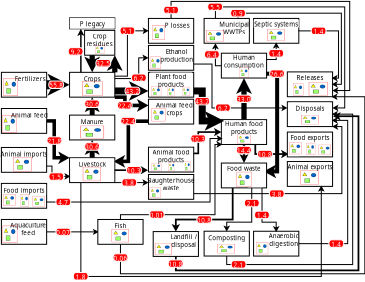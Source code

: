 <?xml version="1.0" encoding="UTF-8"?>
<dia:diagram xmlns:dia="http://www.lysator.liu.se/~alla/dia/">
  <dia:layer name="Background" visible="true" connectable="true" active="true">
    <dia:object type="Standard - ZigZagLine" version="1" id="O0">
      <dia:attribute name="obj_pos">
        <dia:point val="32.447,1.103"/>
      </dia:attribute>
      <dia:attribute name="obj_bb">
        <dia:rectangle val="32.425,0.505;38.934,5.742"/>
      </dia:attribute>
      <dia:attribute name="orth_points">
        <dia:point val="32.447,1.103"/>
        <dia:point val="32.447,0.527"/>
        <dia:point val="38.912,0.527"/>
        <dia:point val="38.912,5.579"/>
        <dia:point val="38.305,5.579"/>
      </dia:attribute>
      <dia:attribute name="orth_orient">
        <dia:enum val="1"/>
        <dia:enum val="0"/>
        <dia:enum val="1"/>
        <dia:enum val="0"/>
      </dia:attribute>
      <dia:attribute name="autorouting">
        <dia:boolean val="false"/>
      </dia:attribute>
      <dia:attribute name="line_width">
        <dia:real val="0.044"/>
      </dia:attribute>
      <dia:attribute name="end_arrow">
        <dia:enum val="22"/>
      </dia:attribute>
      <dia:attribute name="end_arrow_length">
        <dia:real val="0.2"/>
      </dia:attribute>
      <dia:attribute name="end_arrow_width">
        <dia:real val="0.222"/>
      </dia:attribute>
      <dia:connections>
        <dia:connection handle="0" to="O18" connection="1"/>
        <dia:connection handle="1" to="O45" connection="6"/>
      </dia:connections>
    </dia:object>
    <dia:object type="Standard - ZigZagLine" version="1" id="O1">
      <dia:attribute name="obj_pos">
        <dia:point val="34.441,7.405"/>
      </dia:attribute>
      <dia:attribute name="obj_bb">
        <dia:rectangle val="34.398,7.362;36.15,8.096"/>
      </dia:attribute>
      <dia:attribute name="orth_points">
        <dia:point val="34.441,7.405"/>
        <dia:point val="34.441,7.884"/>
        <dia:point val="35.661,7.884"/>
        <dia:point val="35.661,7.884"/>
        <dia:point val="36.106,7.884"/>
      </dia:attribute>
      <dia:attribute name="orth_orient">
        <dia:enum val="1"/>
        <dia:enum val="0"/>
        <dia:enum val="1"/>
        <dia:enum val="0"/>
      </dia:attribute>
      <dia:attribute name="autorouting">
        <dia:boolean val="false"/>
      </dia:attribute>
      <dia:attribute name="line_width">
        <dia:real val="0.087"/>
      </dia:attribute>
      <dia:attribute name="end_arrow">
        <dia:enum val="22"/>
      </dia:attribute>
      <dia:attribute name="end_arrow_length">
        <dia:real val="0.2"/>
      </dia:attribute>
      <dia:attribute name="end_arrow_width">
        <dia:real val="0.222"/>
      </dia:attribute>
      <dia:connections>
        <dia:connection handle="0" to="O112" connection="14"/>
        <dia:connection handle="1" to="O127" connection="9"/>
      </dia:connections>
    </dia:object>
    <dia:object type="Standard - ZigZagLine" version="1" id="O2">
      <dia:attribute name="obj_pos">
        <dia:point val="29.152,6.241"/>
      </dia:attribute>
      <dia:attribute name="obj_bb">
        <dia:rectangle val="27.267,6.151;29.242,8.571"/>
      </dia:attribute>
      <dia:attribute name="orth_points">
        <dia:point val="29.152,6.241"/>
        <dia:point val="28.093,6.241"/>
        <dia:point val="28.093,8.249"/>
        <dia:point val="27.357,8.249"/>
      </dia:attribute>
      <dia:attribute name="orth_orient">
        <dia:enum val="0"/>
        <dia:enum val="1"/>
        <dia:enum val="0"/>
      </dia:attribute>
      <dia:attribute name="autorouting">
        <dia:boolean val="false"/>
      </dia:attribute>
      <dia:attribute name="line_width">
        <dia:real val="0.18"/>
      </dia:attribute>
      <dia:attribute name="end_arrow">
        <dia:enum val="22"/>
      </dia:attribute>
      <dia:attribute name="end_arrow_length">
        <dia:real val="0.2"/>
      </dia:attribute>
      <dia:attribute name="end_arrow_width">
        <dia:real val="0.222"/>
      </dia:attribute>
      <dia:connections>
        <dia:connection handle="0" to="O124" connection="9"/>
        <dia:connection handle="1" to="O105" connection="6"/>
      </dia:connections>
    </dia:object>
    <dia:object type="Standard - ZigZagLine" version="1" id="O3">
      <dia:attribute name="obj_pos">
        <dia:point val="35.007,3.773"/>
      </dia:attribute>
      <dia:attribute name="obj_bb">
        <dia:rectangle val="34.766,3.673;35.633,9.097"/>
      </dia:attribute>
      <dia:attribute name="orth_points">
        <dia:point val="35.007,3.773"/>
        <dia:point val="35.007,3.867"/>
        <dia:point val="35.533,3.867"/>
        <dia:point val="35.533,8.752"/>
        <dia:point val="34.866,8.752"/>
      </dia:attribute>
      <dia:attribute name="orth_orient">
        <dia:enum val="1"/>
        <dia:enum val="0"/>
        <dia:enum val="1"/>
        <dia:enum val="0"/>
      </dia:attribute>
      <dia:attribute name="autorouting">
        <dia:boolean val="false"/>
      </dia:attribute>
      <dia:attribute name="line_width">
        <dia:real val="0.2"/>
      </dia:attribute>
      <dia:attribute name="end_arrow">
        <dia:enum val="22"/>
      </dia:attribute>
      <dia:attribute name="end_arrow_length">
        <dia:real val="0.2"/>
      </dia:attribute>
      <dia:attribute name="end_arrow_width">
        <dia:real val="0.222"/>
      </dia:attribute>
      <dia:connections>
        <dia:connection handle="0" to="O115" connection="10"/>
        <dia:connection handle="1" to="O118" connection="15"/>
      </dia:connections>
    </dia:object>
    <dia:object type="Standard - ZigZagLine" version="1" id="O4">
      <dia:attribute name="obj_pos">
        <dia:point val="27.337,3.989"/>
      </dia:attribute>
      <dia:attribute name="obj_bb">
        <dia:rectangle val="27.316,1.564;29.119,4.009"/>
      </dia:attribute>
      <dia:attribute name="orth_points">
        <dia:point val="27.337,3.989"/>
        <dia:point val="28.046,3.989"/>
        <dia:point val="28.046,1.723"/>
        <dia:point val="29.098,1.723"/>
      </dia:attribute>
      <dia:attribute name="orth_orient">
        <dia:enum val="0"/>
        <dia:enum val="1"/>
        <dia:enum val="0"/>
      </dia:attribute>
      <dia:attribute name="autorouting">
        <dia:boolean val="false"/>
      </dia:attribute>
      <dia:attribute name="line_width">
        <dia:real val="0.041"/>
      </dia:attribute>
      <dia:attribute name="end_arrow">
        <dia:enum val="22"/>
      </dia:attribute>
      <dia:attribute name="end_arrow_length">
        <dia:real val="0.2"/>
      </dia:attribute>
      <dia:attribute name="end_arrow_width">
        <dia:real val="0.222"/>
      </dia:attribute>
      <dia:connections>
        <dia:connection handle="0" to="O68" connection="6"/>
        <dia:connection handle="1" to="O28" connection="7"/>
      </dia:connections>
    </dia:object>
    <dia:object type="Standard - ZigZagLine" version="1" id="O5">
      <dia:attribute name="obj_pos">
        <dia:point val="31.361,9.836"/>
      </dia:attribute>
      <dia:attribute name="obj_bb">
        <dia:rectangle val="31.346,6.363;38.784,9.878"/>
      </dia:attribute>
      <dia:attribute name="orth_points">
        <dia:point val="31.361,9.836"/>
        <dia:point val="31.361,9.863"/>
        <dia:point val="38.769,9.863"/>
        <dia:point val="38.769,6.51"/>
        <dia:point val="38.305,6.51"/>
      </dia:attribute>
      <dia:attribute name="orth_orient">
        <dia:enum val="1"/>
        <dia:enum val="0"/>
        <dia:enum val="1"/>
        <dia:enum val="0"/>
      </dia:attribute>
      <dia:attribute name="autorouting">
        <dia:boolean val="false"/>
      </dia:attribute>
      <dia:attribute name="line_width">
        <dia:real val="0.031"/>
      </dia:attribute>
      <dia:attribute name="end_arrow">
        <dia:enum val="22"/>
      </dia:attribute>
      <dia:attribute name="end_arrow_length">
        <dia:real val="0.2"/>
      </dia:attribute>
      <dia:attribute name="end_arrow_width">
        <dia:real val="0.222"/>
      </dia:attribute>
      <dia:connections>
        <dia:connection handle="0" to="O110" connection="10"/>
        <dia:connection handle="1" to="O45" connection="15"/>
      </dia:connections>
    </dia:object>
    <dia:object type="Flowchart - Box" version="0" id="O6">
      <dia:attribute name="obj_pos">
        <dia:point val="25.907,1.7"/>
      </dia:attribute>
      <dia:attribute name="obj_bb">
        <dia:rectangle val="25.887,1.68;27.436,2.961"/>
      </dia:attribute>
      <dia:attribute name="elem_corner">
        <dia:point val="25.907,1.7"/>
      </dia:attribute>
      <dia:attribute name="elem_width">
        <dia:real val="1.509"/>
      </dia:attribute>
      <dia:attribute name="elem_height">
        <dia:real val="1.241"/>
      </dia:attribute>
      <dia:attribute name="border_width">
        <dia:real val="0.04"/>
      </dia:attribute>
      <dia:attribute name="show_background">
        <dia:boolean val="false"/>
      </dia:attribute>
      <dia:attribute name="padding">
        <dia:real val="0.5"/>
      </dia:attribute>
      <dia:attribute name="text">
        <dia:composite type="text">
          <dia:attribute name="string">
            <dia:string>##</dia:string>
          </dia:attribute>
          <dia:attribute name="font">
            <dia:font family="sans" style="0" name="Helvetica"/>
          </dia:attribute>
          <dia:attribute name="height">
            <dia:real val="0.201"/>
          </dia:attribute>
          <dia:attribute name="pos">
            <dia:point val="26.936,2.365"/>
          </dia:attribute>
          <dia:attribute name="color">
            <dia:color val="#000000ff"/>
          </dia:attribute>
          <dia:attribute name="alignment">
            <dia:enum val="2"/>
          </dia:attribute>
        </dia:composite>
      </dia:attribute>
    </dia:object>
    <dia:object type="Flowchart - Box" version="0" id="O7">
      <dia:attribute name="obj_pos">
        <dia:point val="25.978,1.77"/>
      </dia:attribute>
      <dia:attribute name="obj_bb">
        <dia:rectangle val="25.978,1.77;27.348,2.558"/>
      </dia:attribute>
      <dia:attribute name="elem_corner">
        <dia:point val="25.978,1.77"/>
      </dia:attribute>
      <dia:attribute name="elem_width">
        <dia:real val="1.369"/>
      </dia:attribute>
      <dia:attribute name="elem_height">
        <dia:real val="0.788"/>
      </dia:attribute>
      <dia:attribute name="border_width">
        <dia:real val="1.175e-38"/>
      </dia:attribute>
      <dia:attribute name="border_color">
        <dia:color val="#ffffffff"/>
      </dia:attribute>
      <dia:attribute name="show_background">
        <dia:boolean val="false"/>
      </dia:attribute>
      <dia:attribute name="padding">
        <dia:real val="0"/>
      </dia:attribute>
      <dia:attribute name="text">
        <dia:composite type="text">
          <dia:attribute name="string">
            <dia:string>#Crop
residues#</dia:string>
          </dia:attribute>
          <dia:attribute name="font">
            <dia:font family="sans" style="0" name="Helvetica"/>
          </dia:attribute>
          <dia:attribute name="height">
            <dia:real val="0.388"/>
          </dia:attribute>
          <dia:attribute name="pos">
            <dia:point val="26.663,2.057"/>
          </dia:attribute>
          <dia:attribute name="color">
            <dia:color val="#000000ff"/>
          </dia:attribute>
          <dia:attribute name="alignment">
            <dia:enum val="1"/>
          </dia:attribute>
        </dia:composite>
      </dia:attribute>
      <dia:attribute name="text_fitting">
        <dia:enum val="0"/>
      </dia:attribute>
    </dia:object>
    <dia:object type="Standard - Text" version="1" id="O8">
      <dia:attribute name="obj_pos">
        <dia:point val="26.662,2.32"/>
      </dia:attribute>
      <dia:attribute name="obj_bb">
        <dia:rectangle val="26.662,1.741;26.662,2.456"/>
      </dia:attribute>
      <dia:attribute name="text">
        <dia:composite type="text">
          <dia:attribute name="string">
            <dia:string>##</dia:string>
          </dia:attribute>
          <dia:attribute name="font">
            <dia:font family="sans" style="0" name="Helvetica"/>
          </dia:attribute>
          <dia:attribute name="height">
            <dia:real val="0.8"/>
          </dia:attribute>
          <dia:attribute name="pos">
            <dia:point val="26.662,2.32"/>
          </dia:attribute>
          <dia:attribute name="color">
            <dia:color val="#000000ff"/>
          </dia:attribute>
          <dia:attribute name="alignment">
            <dia:enum val="0"/>
          </dia:attribute>
        </dia:composite>
      </dia:attribute>
      <dia:attribute name="valign">
        <dia:enum val="3"/>
      </dia:attribute>
      <dia:connections>
        <dia:connection handle="0" to="O6" connection="16"/>
      </dia:connections>
    </dia:object>
    <dia:object type="Standard - Text" version="1" id="O9">
      <dia:attribute name="obj_pos">
        <dia:point val="22.877,4.419"/>
      </dia:attribute>
      <dia:attribute name="obj_bb">
        <dia:rectangle val="22.877,3.839;22.877,4.554"/>
      </dia:attribute>
      <dia:attribute name="text">
        <dia:composite type="text">
          <dia:attribute name="string">
            <dia:string>##</dia:string>
          </dia:attribute>
          <dia:attribute name="font">
            <dia:font family="sans" style="0" name="Helvetica"/>
          </dia:attribute>
          <dia:attribute name="height">
            <dia:real val="0.8"/>
          </dia:attribute>
          <dia:attribute name="pos">
            <dia:point val="22.877,4.419"/>
          </dia:attribute>
          <dia:attribute name="color">
            <dia:color val="#000000ff"/>
          </dia:attribute>
          <dia:attribute name="alignment">
            <dia:enum val="0"/>
          </dia:attribute>
        </dia:composite>
      </dia:attribute>
      <dia:attribute name="valign">
        <dia:enum val="3"/>
      </dia:attribute>
    </dia:object>
    <dia:object type="Standard - Text" version="1" id="O10">
      <dia:attribute name="obj_pos">
        <dia:point val="22.877,10.126"/>
      </dia:attribute>
      <dia:attribute name="obj_bb">
        <dia:rectangle val="22.877,9.546;22.877,10.261"/>
      </dia:attribute>
      <dia:attribute name="text">
        <dia:composite type="text">
          <dia:attribute name="string">
            <dia:string>##</dia:string>
          </dia:attribute>
          <dia:attribute name="font">
            <dia:font family="sans" style="0" name="Helvetica"/>
          </dia:attribute>
          <dia:attribute name="height">
            <dia:real val="0.8"/>
          </dia:attribute>
          <dia:attribute name="pos">
            <dia:point val="22.877,10.126"/>
          </dia:attribute>
          <dia:attribute name="color">
            <dia:color val="#000000ff"/>
          </dia:attribute>
          <dia:attribute name="alignment">
            <dia:enum val="0"/>
          </dia:attribute>
        </dia:composite>
      </dia:attribute>
      <dia:attribute name="valign">
        <dia:enum val="3"/>
      </dia:attribute>
    </dia:object>
    <dia:object type="Standard - Text" version="1" id="O11">
      <dia:attribute name="obj_pos">
        <dia:point val="22.877,6.227"/>
      </dia:attribute>
      <dia:attribute name="obj_bb">
        <dia:rectangle val="22.877,5.648;22.877,6.363"/>
      </dia:attribute>
      <dia:attribute name="text">
        <dia:composite type="text">
          <dia:attribute name="string">
            <dia:string>##</dia:string>
          </dia:attribute>
          <dia:attribute name="font">
            <dia:font family="sans" style="0" name="Helvetica"/>
          </dia:attribute>
          <dia:attribute name="height">
            <dia:real val="0.8"/>
          </dia:attribute>
          <dia:attribute name="pos">
            <dia:point val="22.877,6.227"/>
          </dia:attribute>
          <dia:attribute name="color">
            <dia:color val="#000000ff"/>
          </dia:attribute>
          <dia:attribute name="alignment">
            <dia:enum val="0"/>
          </dia:attribute>
        </dia:composite>
      </dia:attribute>
      <dia:attribute name="valign">
        <dia:enum val="3"/>
      </dia:attribute>
    </dia:object>
    <dia:object type="Standard - Text" version="1" id="O12">
      <dia:attribute name="obj_pos">
        <dia:point val="22.877,8.176"/>
      </dia:attribute>
      <dia:attribute name="obj_bb">
        <dia:rectangle val="22.877,7.596;22.877,8.311"/>
      </dia:attribute>
      <dia:attribute name="text">
        <dia:composite type="text">
          <dia:attribute name="string">
            <dia:string>##</dia:string>
          </dia:attribute>
          <dia:attribute name="font">
            <dia:font family="sans" style="0" name="Helvetica"/>
          </dia:attribute>
          <dia:attribute name="height">
            <dia:real val="0.8"/>
          </dia:attribute>
          <dia:attribute name="pos">
            <dia:point val="22.877,8.176"/>
          </dia:attribute>
          <dia:attribute name="color">
            <dia:color val="#000000ff"/>
          </dia:attribute>
          <dia:attribute name="alignment">
            <dia:enum val="0"/>
          </dia:attribute>
        </dia:composite>
      </dia:attribute>
      <dia:attribute name="valign">
        <dia:enum val="3"/>
      </dia:attribute>
    </dia:object>
    <dia:object type="Standard - Text" version="1" id="O13">
      <dia:attribute name="obj_pos">
        <dia:point val="27.699,11.775"/>
      </dia:attribute>
      <dia:attribute name="obj_bb">
        <dia:rectangle val="27.699,11.196;27.699,11.911"/>
      </dia:attribute>
      <dia:attribute name="text">
        <dia:composite type="text">
          <dia:attribute name="string">
            <dia:string>##</dia:string>
          </dia:attribute>
          <dia:attribute name="font">
            <dia:font family="sans" style="0" name="Helvetica"/>
          </dia:attribute>
          <dia:attribute name="height">
            <dia:real val="0.8"/>
          </dia:attribute>
          <dia:attribute name="pos">
            <dia:point val="27.699,11.775"/>
          </dia:attribute>
          <dia:attribute name="color">
            <dia:color val="#000000ff"/>
          </dia:attribute>
          <dia:attribute name="alignment">
            <dia:enum val="0"/>
          </dia:attribute>
        </dia:composite>
      </dia:attribute>
      <dia:attribute name="valign">
        <dia:enum val="3"/>
      </dia:attribute>
      <dia:connections>
        <dia:connection handle="0" to="O97" connection="16"/>
      </dia:connections>
    </dia:object>
    <dia:object type="Standard - Text" version="1" id="O14">
      <dia:attribute name="obj_pos">
        <dia:point val="26.285,8.69"/>
      </dia:attribute>
      <dia:attribute name="obj_bb">
        <dia:rectangle val="26.285,8.111;26.285,8.826"/>
      </dia:attribute>
      <dia:attribute name="text">
        <dia:composite type="text">
          <dia:attribute name="string">
            <dia:string>##</dia:string>
          </dia:attribute>
          <dia:attribute name="font">
            <dia:font family="sans" style="0" name="Helvetica"/>
          </dia:attribute>
          <dia:attribute name="height">
            <dia:real val="0.8"/>
          </dia:attribute>
          <dia:attribute name="pos">
            <dia:point val="26.285,8.69"/>
          </dia:attribute>
          <dia:attribute name="color">
            <dia:color val="#000000ff"/>
          </dia:attribute>
          <dia:attribute name="alignment">
            <dia:enum val="0"/>
          </dia:attribute>
        </dia:composite>
      </dia:attribute>
      <dia:attribute name="valign">
        <dia:enum val="3"/>
      </dia:attribute>
      <dia:connections>
        <dia:connection handle="0" to="O104" connection="16"/>
      </dia:connections>
    </dia:object>
    <dia:object type="Standard - Text" version="1" id="O15">
      <dia:attribute name="obj_pos">
        <dia:point val="30.32,3.546"/>
      </dia:attribute>
      <dia:attribute name="obj_bb">
        <dia:rectangle val="30.32,2.967;30.32,3.682"/>
      </dia:attribute>
      <dia:attribute name="text">
        <dia:composite type="text">
          <dia:attribute name="string">
            <dia:string>##</dia:string>
          </dia:attribute>
          <dia:attribute name="font">
            <dia:font family="sans" style="0" name="Helvetica"/>
          </dia:attribute>
          <dia:attribute name="height">
            <dia:real val="0.8"/>
          </dia:attribute>
          <dia:attribute name="pos">
            <dia:point val="30.32,3.546"/>
          </dia:attribute>
          <dia:attribute name="color">
            <dia:color val="#000000ff"/>
          </dia:attribute>
          <dia:attribute name="alignment">
            <dia:enum val="0"/>
          </dia:attribute>
        </dia:composite>
      </dia:attribute>
      <dia:attribute name="valign">
        <dia:enum val="3"/>
      </dia:attribute>
    </dia:object>
    <dia:object type="Standard - Text" version="1" id="O16">
      <dia:attribute name="obj_pos">
        <dia:point val="30.23,5.764"/>
      </dia:attribute>
      <dia:attribute name="obj_bb">
        <dia:rectangle val="30.23,5.184;30.23,5.899"/>
      </dia:attribute>
      <dia:attribute name="text">
        <dia:composite type="text">
          <dia:attribute name="string">
            <dia:string>##</dia:string>
          </dia:attribute>
          <dia:attribute name="font">
            <dia:font family="sans" style="0" name="Helvetica"/>
          </dia:attribute>
          <dia:attribute name="height">
            <dia:real val="0.8"/>
          </dia:attribute>
          <dia:attribute name="pos">
            <dia:point val="30.23,5.764"/>
          </dia:attribute>
          <dia:attribute name="color">
            <dia:color val="#000000ff"/>
          </dia:attribute>
          <dia:attribute name="alignment">
            <dia:enum val="0"/>
          </dia:attribute>
        </dia:composite>
      </dia:attribute>
      <dia:attribute name="valign">
        <dia:enum val="3"/>
      </dia:attribute>
      <dia:connections>
        <dia:connection handle="0" to="O108" connection="16"/>
      </dia:connections>
    </dia:object>
    <dia:object type="Standard - Text" version="1" id="O17">
      <dia:attribute name="obj_pos">
        <dia:point val="30.23,8.162"/>
      </dia:attribute>
      <dia:attribute name="obj_bb">
        <dia:rectangle val="30.23,7.583;30.23,8.298"/>
      </dia:attribute>
      <dia:attribute name="text">
        <dia:composite type="text">
          <dia:attribute name="string">
            <dia:string>##</dia:string>
          </dia:attribute>
          <dia:attribute name="font">
            <dia:font family="sans" style="0" name="Helvetica"/>
          </dia:attribute>
          <dia:attribute name="height">
            <dia:real val="0.8"/>
          </dia:attribute>
          <dia:attribute name="pos">
            <dia:point val="30.23,8.162"/>
          </dia:attribute>
          <dia:attribute name="color">
            <dia:color val="#000000ff"/>
          </dia:attribute>
          <dia:attribute name="alignment">
            <dia:enum val="0"/>
          </dia:attribute>
        </dia:composite>
      </dia:attribute>
      <dia:attribute name="valign">
        <dia:enum val="3"/>
      </dia:attribute>
      <dia:connections>
        <dia:connection handle="0" to="O106" connection="16"/>
      </dia:connections>
    </dia:object>
    <dia:object type="Flowchart - Box" version="0" id="O18">
      <dia:attribute name="obj_pos">
        <dia:point val="31.881,1.103"/>
      </dia:attribute>
      <dia:attribute name="obj_bb">
        <dia:rectangle val="31.861,1.083;34.163,2.364"/>
      </dia:attribute>
      <dia:attribute name="elem_corner">
        <dia:point val="31.881,1.103"/>
      </dia:attribute>
      <dia:attribute name="elem_width">
        <dia:real val="2.262"/>
      </dia:attribute>
      <dia:attribute name="elem_height">
        <dia:real val="1.241"/>
      </dia:attribute>
      <dia:attribute name="border_width">
        <dia:real val="0.04"/>
      </dia:attribute>
      <dia:attribute name="show_background">
        <dia:boolean val="false"/>
      </dia:attribute>
      <dia:attribute name="padding">
        <dia:real val="0.5"/>
      </dia:attribute>
      <dia:attribute name="text">
        <dia:composite type="text">
          <dia:attribute name="string">
            <dia:string>##</dia:string>
          </dia:attribute>
          <dia:attribute name="font">
            <dia:font family="sans" style="0" name="Helvetica"/>
          </dia:attribute>
          <dia:attribute name="height">
            <dia:real val="0.201"/>
          </dia:attribute>
          <dia:attribute name="pos">
            <dia:point val="33.663,1.768"/>
          </dia:attribute>
          <dia:attribute name="color">
            <dia:color val="#000000ff"/>
          </dia:attribute>
          <dia:attribute name="alignment">
            <dia:enum val="2"/>
          </dia:attribute>
        </dia:composite>
      </dia:attribute>
    </dia:object>
    <dia:object type="Flowchart - Box" version="0" id="O19">
      <dia:attribute name="obj_pos">
        <dia:point val="32.708,1.178"/>
      </dia:attribute>
      <dia:attribute name="obj_bb">
        <dia:rectangle val="32.708,1.178;34.065,1.966"/>
      </dia:attribute>
      <dia:attribute name="elem_corner">
        <dia:point val="32.708,1.178"/>
      </dia:attribute>
      <dia:attribute name="elem_width">
        <dia:real val="1.357"/>
      </dia:attribute>
      <dia:attribute name="elem_height">
        <dia:real val="0.788"/>
      </dia:attribute>
      <dia:attribute name="border_width">
        <dia:real val="1.175e-38"/>
      </dia:attribute>
      <dia:attribute name="border_color">
        <dia:color val="#ffffffff"/>
      </dia:attribute>
      <dia:attribute name="show_background">
        <dia:boolean val="false"/>
      </dia:attribute>
      <dia:attribute name="padding">
        <dia:real val="0"/>
      </dia:attribute>
      <dia:attribute name="text">
        <dia:composite type="text">
          <dia:attribute name="string">
            <dia:string>#Municipal
WWTPs#</dia:string>
          </dia:attribute>
          <dia:attribute name="font">
            <dia:font family="sans" style="0" name="Helvetica"/>
          </dia:attribute>
          <dia:attribute name="height">
            <dia:real val="0.388"/>
          </dia:attribute>
          <dia:attribute name="pos">
            <dia:point val="33.387,1.465"/>
          </dia:attribute>
          <dia:attribute name="color">
            <dia:color val="#000000ff"/>
          </dia:attribute>
          <dia:attribute name="alignment">
            <dia:enum val="1"/>
          </dia:attribute>
        </dia:composite>
      </dia:attribute>
      <dia:attribute name="text_fitting">
        <dia:enum val="0"/>
      </dia:attribute>
    </dia:object>
    <dia:object type="Standard - Text" version="1" id="O20">
      <dia:attribute name="obj_pos">
        <dia:point val="33.012,1.723"/>
      </dia:attribute>
      <dia:attribute name="obj_bb">
        <dia:rectangle val="33.012,1.144;33.012,1.859"/>
      </dia:attribute>
      <dia:attribute name="text">
        <dia:composite type="text">
          <dia:attribute name="string">
            <dia:string>##</dia:string>
          </dia:attribute>
          <dia:attribute name="font">
            <dia:font family="sans" style="0" name="Helvetica"/>
          </dia:attribute>
          <dia:attribute name="height">
            <dia:real val="0.8"/>
          </dia:attribute>
          <dia:attribute name="pos">
            <dia:point val="33.012,1.723"/>
          </dia:attribute>
          <dia:attribute name="color">
            <dia:color val="#000000ff"/>
          </dia:attribute>
          <dia:attribute name="alignment">
            <dia:enum val="0"/>
          </dia:attribute>
        </dia:composite>
      </dia:attribute>
      <dia:attribute name="valign">
        <dia:enum val="3"/>
      </dia:attribute>
      <dia:connections>
        <dia:connection handle="0" to="O18" connection="16"/>
      </dia:connections>
    </dia:object>
    <dia:object type="Flowchart - Box" version="0" id="O21">
      <dia:attribute name="obj_pos">
        <dia:point val="34.355,1.103"/>
      </dia:attribute>
      <dia:attribute name="obj_bb">
        <dia:rectangle val="34.334,1.083;36.637,2.364"/>
      </dia:attribute>
      <dia:attribute name="elem_corner">
        <dia:point val="34.355,1.103"/>
      </dia:attribute>
      <dia:attribute name="elem_width">
        <dia:real val="2.262"/>
      </dia:attribute>
      <dia:attribute name="elem_height">
        <dia:real val="1.241"/>
      </dia:attribute>
      <dia:attribute name="border_width">
        <dia:real val="0.04"/>
      </dia:attribute>
      <dia:attribute name="show_background">
        <dia:boolean val="false"/>
      </dia:attribute>
      <dia:attribute name="padding">
        <dia:real val="0.5"/>
      </dia:attribute>
      <dia:attribute name="text">
        <dia:composite type="text">
          <dia:attribute name="string">
            <dia:string>##</dia:string>
          </dia:attribute>
          <dia:attribute name="font">
            <dia:font family="sans" style="0" name="Helvetica"/>
          </dia:attribute>
          <dia:attribute name="height">
            <dia:real val="0.201"/>
          </dia:attribute>
          <dia:attribute name="pos">
            <dia:point val="36.137,1.768"/>
          </dia:attribute>
          <dia:attribute name="color">
            <dia:color val="#000000ff"/>
          </dia:attribute>
          <dia:attribute name="alignment">
            <dia:enum val="2"/>
          </dia:attribute>
        </dia:composite>
      </dia:attribute>
    </dia:object>
    <dia:object type="Flowchart - Box" version="0" id="O22">
      <dia:attribute name="obj_pos">
        <dia:point val="34.387,1.189"/>
      </dia:attribute>
      <dia:attribute name="obj_bb">
        <dia:rectangle val="34.387,1.189;36.585,1.535"/>
      </dia:attribute>
      <dia:attribute name="elem_corner">
        <dia:point val="34.387,1.189"/>
      </dia:attribute>
      <dia:attribute name="elem_width">
        <dia:real val="2.198"/>
      </dia:attribute>
      <dia:attribute name="elem_height">
        <dia:real val="0.346"/>
      </dia:attribute>
      <dia:attribute name="border_width">
        <dia:real val="1.175e-38"/>
      </dia:attribute>
      <dia:attribute name="border_color">
        <dia:color val="#ffffffff"/>
      </dia:attribute>
      <dia:attribute name="show_background">
        <dia:boolean val="false"/>
      </dia:attribute>
      <dia:attribute name="padding">
        <dia:real val="0.2"/>
      </dia:attribute>
      <dia:attribute name="text">
        <dia:composite type="text">
          <dia:attribute name="string">
            <dia:string>#Septic systems#</dia:string>
          </dia:attribute>
          <dia:attribute name="font">
            <dia:font family="sans" style="0" name="Helvetica"/>
          </dia:attribute>
          <dia:attribute name="height">
            <dia:real val="0.388"/>
          </dia:attribute>
          <dia:attribute name="pos">
            <dia:point val="35.486,1.449"/>
          </dia:attribute>
          <dia:attribute name="color">
            <dia:color val="#000000ff"/>
          </dia:attribute>
          <dia:attribute name="alignment">
            <dia:enum val="1"/>
          </dia:attribute>
        </dia:composite>
      </dia:attribute>
      <dia:attribute name="text_fitting">
        <dia:enum val="0"/>
      </dia:attribute>
    </dia:object>
    <dia:object type="Standard - Text" version="1" id="O23">
      <dia:attribute name="obj_pos">
        <dia:point val="35.486,1.723"/>
      </dia:attribute>
      <dia:attribute name="obj_bb">
        <dia:rectangle val="35.486,1.144;35.486,1.859"/>
      </dia:attribute>
      <dia:attribute name="text">
        <dia:composite type="text">
          <dia:attribute name="string">
            <dia:string>##</dia:string>
          </dia:attribute>
          <dia:attribute name="font">
            <dia:font family="sans" style="0" name="Helvetica"/>
          </dia:attribute>
          <dia:attribute name="height">
            <dia:real val="0.8"/>
          </dia:attribute>
          <dia:attribute name="pos">
            <dia:point val="35.486,1.723"/>
          </dia:attribute>
          <dia:attribute name="color">
            <dia:color val="#000000ff"/>
          </dia:attribute>
          <dia:attribute name="alignment">
            <dia:enum val="0"/>
          </dia:attribute>
        </dia:composite>
      </dia:attribute>
      <dia:attribute name="valign">
        <dia:enum val="3"/>
      </dia:attribute>
      <dia:connections>
        <dia:connection handle="0" to="O21" connection="16"/>
      </dia:connections>
    </dia:object>
    <dia:object type="Standard - Text" version="1" id="O24">
      <dia:attribute name="obj_pos">
        <dia:point val="33.415,6.222"/>
      </dia:attribute>
      <dia:attribute name="obj_bb">
        <dia:rectangle val="33.415,5.643;33.415,6.358"/>
      </dia:attribute>
      <dia:attribute name="text">
        <dia:composite type="text">
          <dia:attribute name="string">
            <dia:string>##</dia:string>
          </dia:attribute>
          <dia:attribute name="font">
            <dia:font family="sans" style="0" name="Helvetica"/>
          </dia:attribute>
          <dia:attribute name="height">
            <dia:real val="0.8"/>
          </dia:attribute>
          <dia:attribute name="pos">
            <dia:point val="33.415,6.222"/>
          </dia:attribute>
          <dia:attribute name="color">
            <dia:color val="#000000ff"/>
          </dia:attribute>
          <dia:attribute name="alignment">
            <dia:enum val="0"/>
          </dia:attribute>
        </dia:composite>
      </dia:attribute>
      <dia:attribute name="valign">
        <dia:enum val="3"/>
      </dia:attribute>
    </dia:object>
    <dia:object type="Standard - Text" version="1" id="O25">
      <dia:attribute name="obj_pos">
        <dia:point val="35.068,3.976"/>
      </dia:attribute>
      <dia:attribute name="obj_bb">
        <dia:rectangle val="35.068,3.397;35.068,4.112"/>
      </dia:attribute>
      <dia:attribute name="text">
        <dia:composite type="text">
          <dia:attribute name="string">
            <dia:string>##</dia:string>
          </dia:attribute>
          <dia:attribute name="font">
            <dia:font family="sans" style="0" name="Helvetica"/>
          </dia:attribute>
          <dia:attribute name="height">
            <dia:real val="0.8"/>
          </dia:attribute>
          <dia:attribute name="pos">
            <dia:point val="35.068,3.976"/>
          </dia:attribute>
          <dia:attribute name="color">
            <dia:color val="#000000ff"/>
          </dia:attribute>
          <dia:attribute name="alignment">
            <dia:enum val="0"/>
          </dia:attribute>
        </dia:composite>
      </dia:attribute>
      <dia:attribute name="valign">
        <dia:enum val="3"/>
      </dia:attribute>
    </dia:object>
    <dia:object type="Standard - Text" version="1" id="O26">
      <dia:attribute name="obj_pos">
        <dia:point val="33.875,3.463"/>
      </dia:attribute>
      <dia:attribute name="obj_bb">
        <dia:rectangle val="33.875,2.884;33.875,3.599"/>
      </dia:attribute>
      <dia:attribute name="text">
        <dia:composite type="text">
          <dia:attribute name="string">
            <dia:string>##</dia:string>
          </dia:attribute>
          <dia:attribute name="font">
            <dia:font family="sans" style="0" name="Helvetica"/>
          </dia:attribute>
          <dia:attribute name="height">
            <dia:real val="0.8"/>
          </dia:attribute>
          <dia:attribute name="pos">
            <dia:point val="33.875,3.463"/>
          </dia:attribute>
          <dia:attribute name="color">
            <dia:color val="#000000ff"/>
          </dia:attribute>
          <dia:attribute name="alignment">
            <dia:enum val="0"/>
          </dia:attribute>
        </dia:composite>
      </dia:attribute>
      <dia:attribute name="valign">
        <dia:enum val="3"/>
      </dia:attribute>
      <dia:connections>
        <dia:connection handle="0" to="O115" connection="16"/>
      </dia:connections>
    </dia:object>
    <dia:object type="Standard - Text" version="1" id="O27">
      <dia:attribute name="obj_pos">
        <dia:point val="33.876,8.955"/>
      </dia:attribute>
      <dia:attribute name="obj_bb">
        <dia:rectangle val="33.876,8.375;33.876,9.09"/>
      </dia:attribute>
      <dia:attribute name="text">
        <dia:composite type="text">
          <dia:attribute name="string">
            <dia:string>##</dia:string>
          </dia:attribute>
          <dia:attribute name="font">
            <dia:font family="sans" style="0" name="Helvetica"/>
          </dia:attribute>
          <dia:attribute name="height">
            <dia:real val="0.8"/>
          </dia:attribute>
          <dia:attribute name="pos">
            <dia:point val="33.876,8.955"/>
          </dia:attribute>
          <dia:attribute name="color">
            <dia:color val="#000000ff"/>
          </dia:attribute>
          <dia:attribute name="alignment">
            <dia:enum val="0"/>
          </dia:attribute>
        </dia:composite>
      </dia:attribute>
      <dia:attribute name="valign">
        <dia:enum val="3"/>
      </dia:attribute>
      <dia:connections>
        <dia:connection handle="0" to="O117" connection="16"/>
      </dia:connections>
    </dia:object>
    <dia:object type="Flowchart - Box" version="0" id="O28">
      <dia:attribute name="obj_pos">
        <dia:point val="29.098,1.103"/>
      </dia:attribute>
      <dia:attribute name="obj_bb">
        <dia:rectangle val="29.078,1.083;31.38,2.364"/>
      </dia:attribute>
      <dia:attribute name="elem_corner">
        <dia:point val="29.098,1.103"/>
      </dia:attribute>
      <dia:attribute name="elem_width">
        <dia:real val="2.262"/>
      </dia:attribute>
      <dia:attribute name="elem_height">
        <dia:real val="1.241"/>
      </dia:attribute>
      <dia:attribute name="border_width">
        <dia:real val="0.04"/>
      </dia:attribute>
      <dia:attribute name="show_background">
        <dia:boolean val="false"/>
      </dia:attribute>
      <dia:attribute name="padding">
        <dia:real val="0.5"/>
      </dia:attribute>
      <dia:attribute name="text">
        <dia:composite type="text">
          <dia:attribute name="string">
            <dia:string>##</dia:string>
          </dia:attribute>
          <dia:attribute name="font">
            <dia:font family="sans" style="0" name="Helvetica"/>
          </dia:attribute>
          <dia:attribute name="height">
            <dia:real val="0.201"/>
          </dia:attribute>
          <dia:attribute name="pos">
            <dia:point val="30.88,1.768"/>
          </dia:attribute>
          <dia:attribute name="color">
            <dia:color val="#000000ff"/>
          </dia:attribute>
          <dia:attribute name="alignment">
            <dia:enum val="2"/>
          </dia:attribute>
        </dia:composite>
      </dia:attribute>
    </dia:object>
    <dia:object type="Flowchart - Box" version="0" id="O29">
      <dia:attribute name="obj_pos">
        <dia:point val="29.845,1.189"/>
      </dia:attribute>
      <dia:attribute name="obj_bb">
        <dia:rectangle val="29.845,1.189;31.222,1.667"/>
      </dia:attribute>
      <dia:attribute name="elem_corner">
        <dia:point val="29.845,1.189"/>
      </dia:attribute>
      <dia:attribute name="elem_width">
        <dia:real val="1.377"/>
      </dia:attribute>
      <dia:attribute name="elem_height">
        <dia:real val="0.479"/>
      </dia:attribute>
      <dia:attribute name="border_width">
        <dia:real val="1.175e-38"/>
      </dia:attribute>
      <dia:attribute name="border_color">
        <dia:color val="#ffffffff"/>
      </dia:attribute>
      <dia:attribute name="show_background">
        <dia:boolean val="false"/>
      </dia:attribute>
      <dia:attribute name="padding">
        <dia:real val="0.2"/>
      </dia:attribute>
      <dia:attribute name="text">
        <dia:composite type="text">
          <dia:attribute name="string">
            <dia:string>#P losses#</dia:string>
          </dia:attribute>
          <dia:attribute name="font">
            <dia:font family="sans" style="0" name="Helvetica"/>
          </dia:attribute>
          <dia:attribute name="height">
            <dia:real val="0.388"/>
          </dia:attribute>
          <dia:attribute name="pos">
            <dia:point val="30.534,1.515"/>
          </dia:attribute>
          <dia:attribute name="color">
            <dia:color val="#000000ff"/>
          </dia:attribute>
          <dia:attribute name="alignment">
            <dia:enum val="1"/>
          </dia:attribute>
        </dia:composite>
      </dia:attribute>
      <dia:attribute name="text_fitting">
        <dia:enum val="0"/>
      </dia:attribute>
    </dia:object>
    <dia:object type="Flowchart - Box" version="0" id="O30">
      <dia:attribute name="obj_pos">
        <dia:point val="25.154,1.076"/>
      </dia:attribute>
      <dia:attribute name="obj_bb">
        <dia:rectangle val="25.134,1.056;27.436,1.641"/>
      </dia:attribute>
      <dia:attribute name="elem_corner">
        <dia:point val="25.154,1.076"/>
      </dia:attribute>
      <dia:attribute name="elem_width">
        <dia:real val="2.262"/>
      </dia:attribute>
      <dia:attribute name="elem_height">
        <dia:real val="0.545"/>
      </dia:attribute>
      <dia:attribute name="border_width">
        <dia:real val="0.04"/>
      </dia:attribute>
      <dia:attribute name="show_background">
        <dia:boolean val="false"/>
      </dia:attribute>
      <dia:attribute name="padding">
        <dia:real val="0.5"/>
      </dia:attribute>
      <dia:attribute name="text">
        <dia:composite type="text">
          <dia:attribute name="string">
            <dia:string>##</dia:string>
          </dia:attribute>
          <dia:attribute name="font">
            <dia:font family="sans" style="0" name="Helvetica"/>
          </dia:attribute>
          <dia:attribute name="height">
            <dia:real val="0.201"/>
          </dia:attribute>
          <dia:attribute name="pos">
            <dia:point val="26.936,1.394"/>
          </dia:attribute>
          <dia:attribute name="color">
            <dia:color val="#000000ff"/>
          </dia:attribute>
          <dia:attribute name="alignment">
            <dia:enum val="2"/>
          </dia:attribute>
        </dia:composite>
      </dia:attribute>
      <dia:attribute name="text_fitting">
        <dia:enum val="0"/>
      </dia:attribute>
    </dia:object>
    <dia:object type="Flowchart - Box" version="0" id="O31">
      <dia:attribute name="obj_pos">
        <dia:point val="25.186,1.11"/>
      </dia:attribute>
      <dia:attribute name="obj_bb">
        <dia:rectangle val="25.186,1.11;27.384,1.589"/>
      </dia:attribute>
      <dia:attribute name="elem_corner">
        <dia:point val="25.186,1.11"/>
      </dia:attribute>
      <dia:attribute name="elem_width">
        <dia:real val="2.198"/>
      </dia:attribute>
      <dia:attribute name="elem_height">
        <dia:real val="0.479"/>
      </dia:attribute>
      <dia:attribute name="border_width">
        <dia:real val="1.175e-38"/>
      </dia:attribute>
      <dia:attribute name="border_color">
        <dia:color val="#ffffffff"/>
      </dia:attribute>
      <dia:attribute name="show_background">
        <dia:boolean val="false"/>
      </dia:attribute>
      <dia:attribute name="padding">
        <dia:real val="0.2"/>
      </dia:attribute>
      <dia:attribute name="text">
        <dia:composite type="text">
          <dia:attribute name="string">
            <dia:string>#P legacy#</dia:string>
          </dia:attribute>
          <dia:attribute name="font">
            <dia:font family="sans" style="0" name="Helvetica"/>
          </dia:attribute>
          <dia:attribute name="height">
            <dia:real val="0.388"/>
          </dia:attribute>
          <dia:attribute name="pos">
            <dia:point val="26.285,1.437"/>
          </dia:attribute>
          <dia:attribute name="color">
            <dia:color val="#000000ff"/>
          </dia:attribute>
          <dia:attribute name="alignment">
            <dia:enum val="1"/>
          </dia:attribute>
        </dia:composite>
      </dia:attribute>
      <dia:attribute name="text_fitting">
        <dia:enum val="0"/>
      </dia:attribute>
    </dia:object>
    <dia:object type="Standard - Text" version="1" id="O32">
      <dia:attribute name="obj_pos">
        <dia:point val="26.285,1.349"/>
      </dia:attribute>
      <dia:attribute name="obj_bb">
        <dia:rectangle val="26.285,0.769;26.285,1.484"/>
      </dia:attribute>
      <dia:attribute name="text">
        <dia:composite type="text">
          <dia:attribute name="string">
            <dia:string>##</dia:string>
          </dia:attribute>
          <dia:attribute name="font">
            <dia:font family="sans" style="0" name="Helvetica"/>
          </dia:attribute>
          <dia:attribute name="height">
            <dia:real val="0.8"/>
          </dia:attribute>
          <dia:attribute name="pos">
            <dia:point val="26.285,1.349"/>
          </dia:attribute>
          <dia:attribute name="color">
            <dia:color val="#000000ff"/>
          </dia:attribute>
          <dia:attribute name="alignment">
            <dia:enum val="0"/>
          </dia:attribute>
        </dia:composite>
      </dia:attribute>
      <dia:attribute name="valign">
        <dia:enum val="3"/>
      </dia:attribute>
      <dia:connections>
        <dia:connection handle="0" to="O30" connection="16"/>
      </dia:connections>
    </dia:object>
    <dia:object type="Flowchart - Box" version="0" id="O33">
      <dia:attribute name="obj_pos">
        <dia:point val="29.336,11.761"/>
      </dia:attribute>
      <dia:attribute name="obj_bb">
        <dia:rectangle val="29.316,11.741;31.619,13.022"/>
      </dia:attribute>
      <dia:attribute name="elem_corner">
        <dia:point val="29.336,11.761"/>
      </dia:attribute>
      <dia:attribute name="elem_width">
        <dia:real val="2.262"/>
      </dia:attribute>
      <dia:attribute name="elem_height">
        <dia:real val="1.241"/>
      </dia:attribute>
      <dia:attribute name="border_width">
        <dia:real val="0.04"/>
      </dia:attribute>
      <dia:attribute name="show_background">
        <dia:boolean val="false"/>
      </dia:attribute>
      <dia:attribute name="padding">
        <dia:real val="0.5"/>
      </dia:attribute>
      <dia:attribute name="text">
        <dia:composite type="text">
          <dia:attribute name="string">
            <dia:string>##</dia:string>
          </dia:attribute>
          <dia:attribute name="font">
            <dia:font family="sans" style="0" name="Helvetica"/>
          </dia:attribute>
          <dia:attribute name="height">
            <dia:real val="0.201"/>
          </dia:attribute>
          <dia:attribute name="pos">
            <dia:point val="31.119,12.427"/>
          </dia:attribute>
          <dia:attribute name="color">
            <dia:color val="#000000ff"/>
          </dia:attribute>
          <dia:attribute name="alignment">
            <dia:enum val="2"/>
          </dia:attribute>
        </dia:composite>
      </dia:attribute>
    </dia:object>
    <dia:object type="Flowchart - Box" version="0" id="O34">
      <dia:attribute name="obj_pos">
        <dia:point val="30.246,11.825"/>
      </dia:attribute>
      <dia:attribute name="obj_bb">
        <dia:rectangle val="30.246,11.825;31.479,12.564"/>
      </dia:attribute>
      <dia:attribute name="elem_corner">
        <dia:point val="30.246,11.825"/>
      </dia:attribute>
      <dia:attribute name="elem_width">
        <dia:real val="1.233"/>
      </dia:attribute>
      <dia:attribute name="elem_height">
        <dia:real val="0.738"/>
      </dia:attribute>
      <dia:attribute name="border_width">
        <dia:real val="1.175e-38"/>
      </dia:attribute>
      <dia:attribute name="border_color">
        <dia:color val="#ffffffff"/>
      </dia:attribute>
      <dia:attribute name="show_background">
        <dia:boolean val="false"/>
      </dia:attribute>
      <dia:attribute name="padding">
        <dia:real val="0.2"/>
      </dia:attribute>
      <dia:attribute name="text">
        <dia:composite type="text">
          <dia:attribute name="string">
            <dia:string>#Landfill /
disposal#</dia:string>
          </dia:attribute>
          <dia:attribute name="font">
            <dia:font family="sans" style="0" name="Helvetica"/>
          </dia:attribute>
          <dia:attribute name="height">
            <dia:real val="0.388"/>
          </dia:attribute>
          <dia:attribute name="pos">
            <dia:point val="30.863,12.087"/>
          </dia:attribute>
          <dia:attribute name="color">
            <dia:color val="#000000ff"/>
          </dia:attribute>
          <dia:attribute name="alignment">
            <dia:enum val="1"/>
          </dia:attribute>
        </dia:composite>
      </dia:attribute>
      <dia:attribute name="text_fitting">
        <dia:enum val="0"/>
      </dia:attribute>
    </dia:object>
    <dia:object type="Standard - Text" version="1" id="O35">
      <dia:attribute name="obj_pos">
        <dia:point val="30.467,12.382"/>
      </dia:attribute>
      <dia:attribute name="obj_bb">
        <dia:rectangle val="30.467,11.802;30.467,12.517"/>
      </dia:attribute>
      <dia:attribute name="text">
        <dia:composite type="text">
          <dia:attribute name="string">
            <dia:string>##</dia:string>
          </dia:attribute>
          <dia:attribute name="font">
            <dia:font family="sans" style="0" name="Helvetica"/>
          </dia:attribute>
          <dia:attribute name="height">
            <dia:real val="0.8"/>
          </dia:attribute>
          <dia:attribute name="pos">
            <dia:point val="30.467,12.382"/>
          </dia:attribute>
          <dia:attribute name="color">
            <dia:color val="#000000ff"/>
          </dia:attribute>
          <dia:attribute name="alignment">
            <dia:enum val="0"/>
          </dia:attribute>
        </dia:composite>
      </dia:attribute>
      <dia:attribute name="valign">
        <dia:enum val="3"/>
      </dia:attribute>
      <dia:connections>
        <dia:connection handle="0" to="O33" connection="16"/>
      </dia:connections>
    </dia:object>
    <dia:object type="Flowchart - Box" version="0" id="O36">
      <dia:attribute name="obj_pos">
        <dia:point val="31.881,11.742"/>
      </dia:attribute>
      <dia:attribute name="obj_bb">
        <dia:rectangle val="31.861,11.722;34.163,13.003"/>
      </dia:attribute>
      <dia:attribute name="elem_corner">
        <dia:point val="31.881,11.742"/>
      </dia:attribute>
      <dia:attribute name="elem_width">
        <dia:real val="2.262"/>
      </dia:attribute>
      <dia:attribute name="elem_height">
        <dia:real val="1.241"/>
      </dia:attribute>
      <dia:attribute name="border_width">
        <dia:real val="0.04"/>
      </dia:attribute>
      <dia:attribute name="show_background">
        <dia:boolean val="false"/>
      </dia:attribute>
      <dia:attribute name="padding">
        <dia:real val="0.5"/>
      </dia:attribute>
      <dia:attribute name="text">
        <dia:composite type="text">
          <dia:attribute name="string">
            <dia:string>##</dia:string>
          </dia:attribute>
          <dia:attribute name="font">
            <dia:font family="sans" style="0" name="Helvetica"/>
          </dia:attribute>
          <dia:attribute name="height">
            <dia:real val="0.201"/>
          </dia:attribute>
          <dia:attribute name="pos">
            <dia:point val="33.663,12.407"/>
          </dia:attribute>
          <dia:attribute name="color">
            <dia:color val="#000000ff"/>
          </dia:attribute>
          <dia:attribute name="alignment">
            <dia:enum val="2"/>
          </dia:attribute>
        </dia:composite>
      </dia:attribute>
    </dia:object>
    <dia:object type="Flowchart - Box" version="0" id="O37">
      <dia:attribute name="obj_pos">
        <dia:point val="32.117,11.812"/>
      </dia:attribute>
      <dia:attribute name="obj_bb">
        <dia:rectangle val="32.117,11.812;33.91,12.291"/>
      </dia:attribute>
      <dia:attribute name="elem_corner">
        <dia:point val="32.117,11.812"/>
      </dia:attribute>
      <dia:attribute name="elem_width">
        <dia:real val="1.793"/>
      </dia:attribute>
      <dia:attribute name="elem_height">
        <dia:real val="0.479"/>
      </dia:attribute>
      <dia:attribute name="border_width">
        <dia:real val="1.175e-38"/>
      </dia:attribute>
      <dia:attribute name="border_color">
        <dia:color val="#ffffffff"/>
      </dia:attribute>
      <dia:attribute name="show_background">
        <dia:boolean val="false"/>
      </dia:attribute>
      <dia:attribute name="padding">
        <dia:real val="0.2"/>
      </dia:attribute>
      <dia:attribute name="text">
        <dia:composite type="text">
          <dia:attribute name="string">
            <dia:string>#Composting#</dia:string>
          </dia:attribute>
          <dia:attribute name="font">
            <dia:font family="sans" style="0" name="Helvetica"/>
          </dia:attribute>
          <dia:attribute name="height">
            <dia:real val="0.388"/>
          </dia:attribute>
          <dia:attribute name="pos">
            <dia:point val="33.013,12.139"/>
          </dia:attribute>
          <dia:attribute name="color">
            <dia:color val="#000000ff"/>
          </dia:attribute>
          <dia:attribute name="alignment">
            <dia:enum val="1"/>
          </dia:attribute>
        </dia:composite>
      </dia:attribute>
      <dia:attribute name="text_fitting">
        <dia:enum val="0"/>
      </dia:attribute>
    </dia:object>
    <dia:object type="Standard - Text" version="1" id="O38">
      <dia:attribute name="obj_pos">
        <dia:point val="33.012,12.362"/>
      </dia:attribute>
      <dia:attribute name="obj_bb">
        <dia:rectangle val="33.012,11.783;33.012,12.498"/>
      </dia:attribute>
      <dia:attribute name="text">
        <dia:composite type="text">
          <dia:attribute name="string">
            <dia:string>##</dia:string>
          </dia:attribute>
          <dia:attribute name="font">
            <dia:font family="sans" style="0" name="Helvetica"/>
          </dia:attribute>
          <dia:attribute name="height">
            <dia:real val="0.8"/>
          </dia:attribute>
          <dia:attribute name="pos">
            <dia:point val="33.012,12.362"/>
          </dia:attribute>
          <dia:attribute name="color">
            <dia:color val="#000000ff"/>
          </dia:attribute>
          <dia:attribute name="alignment">
            <dia:enum val="0"/>
          </dia:attribute>
        </dia:composite>
      </dia:attribute>
      <dia:attribute name="valign">
        <dia:enum val="3"/>
      </dia:attribute>
      <dia:connections>
        <dia:connection handle="0" to="O36" connection="16"/>
      </dia:connections>
    </dia:object>
    <dia:object type="Flowchart - Box" version="0" id="O39">
      <dia:attribute name="obj_pos">
        <dia:point val="34.355,11.744"/>
      </dia:attribute>
      <dia:attribute name="obj_bb">
        <dia:rectangle val="34.334,11.724;36.637,13.005"/>
      </dia:attribute>
      <dia:attribute name="elem_corner">
        <dia:point val="34.355,11.744"/>
      </dia:attribute>
      <dia:attribute name="elem_width">
        <dia:real val="2.262"/>
      </dia:attribute>
      <dia:attribute name="elem_height">
        <dia:real val="1.241"/>
      </dia:attribute>
      <dia:attribute name="border_width">
        <dia:real val="0.04"/>
      </dia:attribute>
      <dia:attribute name="show_background">
        <dia:boolean val="false"/>
      </dia:attribute>
      <dia:attribute name="padding">
        <dia:real val="0.5"/>
      </dia:attribute>
      <dia:attribute name="text">
        <dia:composite type="text">
          <dia:attribute name="string">
            <dia:string>#Diagram1#</dia:string>
          </dia:attribute>
          <dia:attribute name="font">
            <dia:font family="sans" style="0" name="Helvetica"/>
          </dia:attribute>
          <dia:attribute name="height">
            <dia:real val="0.201"/>
          </dia:attribute>
          <dia:attribute name="pos">
            <dia:point val="36.137,12.409"/>
          </dia:attribute>
          <dia:attribute name="color">
            <dia:color val="#000000ff"/>
          </dia:attribute>
          <dia:attribute name="alignment">
            <dia:enum val="2"/>
          </dia:attribute>
        </dia:composite>
      </dia:attribute>
    </dia:object>
    <dia:object type="Flowchart - Box" version="0" id="O40">
      <dia:attribute name="obj_pos">
        <dia:point val="35.173,11.815"/>
      </dia:attribute>
      <dia:attribute name="obj_bb">
        <dia:rectangle val="35.173,11.815;36.547,12.475"/>
      </dia:attribute>
      <dia:attribute name="elem_corner">
        <dia:point val="35.173,11.815"/>
      </dia:attribute>
      <dia:attribute name="elem_width">
        <dia:real val="1.374"/>
      </dia:attribute>
      <dia:attribute name="elem_height">
        <dia:real val="0.66"/>
      </dia:attribute>
      <dia:attribute name="border_width">
        <dia:real val="1.175e-38"/>
      </dia:attribute>
      <dia:attribute name="border_color">
        <dia:color val="#ffffffff"/>
      </dia:attribute>
      <dia:attribute name="show_background">
        <dia:boolean val="false"/>
      </dia:attribute>
      <dia:attribute name="padding">
        <dia:real val="0"/>
      </dia:attribute>
      <dia:attribute name="text">
        <dia:composite type="text">
          <dia:attribute name="string">
            <dia:string>#Anaerobic
digestion#</dia:string>
          </dia:attribute>
          <dia:attribute name="font">
            <dia:font family="sans" style="0" name="Helvetica"/>
          </dia:attribute>
          <dia:attribute name="height">
            <dia:real val="0.388"/>
          </dia:attribute>
          <dia:attribute name="pos">
            <dia:point val="35.86,12.038"/>
          </dia:attribute>
          <dia:attribute name="color">
            <dia:color val="#000000ff"/>
          </dia:attribute>
          <dia:attribute name="alignment">
            <dia:enum val="1"/>
          </dia:attribute>
        </dia:composite>
      </dia:attribute>
      <dia:attribute name="text_fitting">
        <dia:enum val="0"/>
      </dia:attribute>
    </dia:object>
    <dia:object type="Standard - Text" version="1" id="O41">
      <dia:attribute name="obj_pos">
        <dia:point val="35.486,12.364"/>
      </dia:attribute>
      <dia:attribute name="obj_bb">
        <dia:rectangle val="35.486,11.785;35.486,12.5"/>
      </dia:attribute>
      <dia:attribute name="text">
        <dia:composite type="text">
          <dia:attribute name="string">
            <dia:string>##</dia:string>
          </dia:attribute>
          <dia:attribute name="font">
            <dia:font family="sans" style="0" name="Helvetica"/>
          </dia:attribute>
          <dia:attribute name="height">
            <dia:real val="0.8"/>
          </dia:attribute>
          <dia:attribute name="pos">
            <dia:point val="35.486,12.364"/>
          </dia:attribute>
          <dia:attribute name="color">
            <dia:color val="#000000ff"/>
          </dia:attribute>
          <dia:attribute name="alignment">
            <dia:enum val="0"/>
          </dia:attribute>
        </dia:composite>
      </dia:attribute>
      <dia:attribute name="valign">
        <dia:enum val="3"/>
      </dia:attribute>
      <dia:connections>
        <dia:connection handle="0" to="O39" connection="16"/>
      </dia:connections>
    </dia:object>
    <dia:object type="Flowchart - Box" version="0" id="O42">
      <dia:attribute name="obj_pos">
        <dia:point val="36.043,3.777"/>
      </dia:attribute>
      <dia:attribute name="obj_bb">
        <dia:rectangle val="36.023,3.757;38.325,5.038"/>
      </dia:attribute>
      <dia:attribute name="elem_corner">
        <dia:point val="36.043,3.777"/>
      </dia:attribute>
      <dia:attribute name="elem_width">
        <dia:real val="2.262"/>
      </dia:attribute>
      <dia:attribute name="elem_height">
        <dia:real val="1.241"/>
      </dia:attribute>
      <dia:attribute name="border_width">
        <dia:real val="0.04"/>
      </dia:attribute>
      <dia:attribute name="show_background">
        <dia:boolean val="false"/>
      </dia:attribute>
      <dia:attribute name="padding">
        <dia:real val="0.5"/>
      </dia:attribute>
      <dia:attribute name="text">
        <dia:composite type="text">
          <dia:attribute name="string">
            <dia:string>##</dia:string>
          </dia:attribute>
          <dia:attribute name="font">
            <dia:font family="sans" style="0" name="Helvetica"/>
          </dia:attribute>
          <dia:attribute name="height">
            <dia:real val="0.201"/>
          </dia:attribute>
          <dia:attribute name="pos">
            <dia:point val="37.825,4.443"/>
          </dia:attribute>
          <dia:attribute name="color">
            <dia:color val="#000000ff"/>
          </dia:attribute>
          <dia:attribute name="alignment">
            <dia:enum val="2"/>
          </dia:attribute>
        </dia:composite>
      </dia:attribute>
    </dia:object>
    <dia:object type="Flowchart - Box" version="0" id="O43">
      <dia:attribute name="obj_pos">
        <dia:point val="36.201,3.855"/>
      </dia:attribute>
      <dia:attribute name="obj_bb">
        <dia:rectangle val="36.201,3.855;38.15,4.218"/>
      </dia:attribute>
      <dia:attribute name="elem_corner">
        <dia:point val="36.201,3.855"/>
      </dia:attribute>
      <dia:attribute name="elem_width">
        <dia:real val="1.949"/>
      </dia:attribute>
      <dia:attribute name="elem_height">
        <dia:real val="0.363"/>
      </dia:attribute>
      <dia:attribute name="border_width">
        <dia:real val="1.175e-38"/>
      </dia:attribute>
      <dia:attribute name="border_color">
        <dia:color val="#ffffffff"/>
      </dia:attribute>
      <dia:attribute name="show_background">
        <dia:boolean val="false"/>
      </dia:attribute>
      <dia:attribute name="padding">
        <dia:real val="0.2"/>
      </dia:attribute>
      <dia:attribute name="text">
        <dia:composite type="text">
          <dia:attribute name="string">
            <dia:string>#Releases#</dia:string>
          </dia:attribute>
          <dia:attribute name="font">
            <dia:font family="sans" style="0" name="Helvetica"/>
          </dia:attribute>
          <dia:attribute name="height">
            <dia:real val="0.388"/>
          </dia:attribute>
          <dia:attribute name="pos">
            <dia:point val="37.175,4.124"/>
          </dia:attribute>
          <dia:attribute name="color">
            <dia:color val="#000000ff"/>
          </dia:attribute>
          <dia:attribute name="alignment">
            <dia:enum val="1"/>
          </dia:attribute>
        </dia:composite>
      </dia:attribute>
      <dia:attribute name="text_fitting">
        <dia:enum val="0"/>
      </dia:attribute>
    </dia:object>
    <dia:object type="Standard - Text" version="1" id="O44">
      <dia:attribute name="obj_pos">
        <dia:point val="37.174,4.397"/>
      </dia:attribute>
      <dia:attribute name="obj_bb">
        <dia:rectangle val="37.174,3.818;37.174,4.533"/>
      </dia:attribute>
      <dia:attribute name="text">
        <dia:composite type="text">
          <dia:attribute name="string">
            <dia:string>##</dia:string>
          </dia:attribute>
          <dia:attribute name="font">
            <dia:font family="sans" style="0" name="Helvetica"/>
          </dia:attribute>
          <dia:attribute name="height">
            <dia:real val="0.8"/>
          </dia:attribute>
          <dia:attribute name="pos">
            <dia:point val="37.174,4.397"/>
          </dia:attribute>
          <dia:attribute name="color">
            <dia:color val="#000000ff"/>
          </dia:attribute>
          <dia:attribute name="alignment">
            <dia:enum val="0"/>
          </dia:attribute>
        </dia:composite>
      </dia:attribute>
      <dia:attribute name="valign">
        <dia:enum val="3"/>
      </dia:attribute>
      <dia:connections>
        <dia:connection handle="0" to="O42" connection="16"/>
      </dia:connections>
    </dia:object>
    <dia:object type="Flowchart - Box" version="0" id="O45">
      <dia:attribute name="obj_pos">
        <dia:point val="36.043,5.269"/>
      </dia:attribute>
      <dia:attribute name="obj_bb">
        <dia:rectangle val="36.023,5.249;38.325,6.53"/>
      </dia:attribute>
      <dia:attribute name="elem_corner">
        <dia:point val="36.043,5.269"/>
      </dia:attribute>
      <dia:attribute name="elem_width">
        <dia:real val="2.262"/>
      </dia:attribute>
      <dia:attribute name="elem_height">
        <dia:real val="1.241"/>
      </dia:attribute>
      <dia:attribute name="border_width">
        <dia:real val="0.04"/>
      </dia:attribute>
      <dia:attribute name="show_background">
        <dia:boolean val="false"/>
      </dia:attribute>
      <dia:attribute name="padding">
        <dia:real val="0.5"/>
      </dia:attribute>
      <dia:attribute name="text">
        <dia:composite type="text">
          <dia:attribute name="string">
            <dia:string>##</dia:string>
          </dia:attribute>
          <dia:attribute name="font">
            <dia:font family="sans" style="0" name="Helvetica"/>
          </dia:attribute>
          <dia:attribute name="height">
            <dia:real val="0.201"/>
          </dia:attribute>
          <dia:attribute name="pos">
            <dia:point val="37.825,5.934"/>
          </dia:attribute>
          <dia:attribute name="color">
            <dia:color val="#000000ff"/>
          </dia:attribute>
          <dia:attribute name="alignment">
            <dia:enum val="2"/>
          </dia:attribute>
        </dia:composite>
      </dia:attribute>
    </dia:object>
    <dia:object type="Flowchart - Box" version="0" id="O46">
      <dia:attribute name="obj_pos">
        <dia:point val="36.197,5.338"/>
      </dia:attribute>
      <dia:attribute name="obj_bb">
        <dia:rectangle val="36.197,5.338;38.152,5.816"/>
      </dia:attribute>
      <dia:attribute name="elem_corner">
        <dia:point val="36.197,5.338"/>
      </dia:attribute>
      <dia:attribute name="elem_width">
        <dia:real val="1.956"/>
      </dia:attribute>
      <dia:attribute name="elem_height">
        <dia:real val="0.479"/>
      </dia:attribute>
      <dia:attribute name="border_width">
        <dia:real val="1.175e-38"/>
      </dia:attribute>
      <dia:attribute name="border_color">
        <dia:color val="#ffffffff"/>
      </dia:attribute>
      <dia:attribute name="show_background">
        <dia:boolean val="false"/>
      </dia:attribute>
      <dia:attribute name="padding">
        <dia:real val="0.2"/>
      </dia:attribute>
      <dia:attribute name="text">
        <dia:composite type="text">
          <dia:attribute name="string">
            <dia:string>#Disposals#</dia:string>
          </dia:attribute>
          <dia:attribute name="font">
            <dia:font family="sans" style="0" name="Helvetica"/>
          </dia:attribute>
          <dia:attribute name="height">
            <dia:real val="0.388"/>
          </dia:attribute>
          <dia:attribute name="pos">
            <dia:point val="37.174,5.664"/>
          </dia:attribute>
          <dia:attribute name="color">
            <dia:color val="#000000ff"/>
          </dia:attribute>
          <dia:attribute name="alignment">
            <dia:enum val="1"/>
          </dia:attribute>
        </dia:composite>
      </dia:attribute>
      <dia:attribute name="text_fitting">
        <dia:enum val="0"/>
      </dia:attribute>
    </dia:object>
    <dia:object type="Standard - Text" version="1" id="O47">
      <dia:attribute name="obj_pos">
        <dia:point val="37.174,5.889"/>
      </dia:attribute>
      <dia:attribute name="obj_bb">
        <dia:rectangle val="37.174,5.31;37.174,6.025"/>
      </dia:attribute>
      <dia:attribute name="text">
        <dia:composite type="text">
          <dia:attribute name="string">
            <dia:string>##</dia:string>
          </dia:attribute>
          <dia:attribute name="font">
            <dia:font family="sans" style="0" name="Helvetica"/>
          </dia:attribute>
          <dia:attribute name="height">
            <dia:real val="0.8"/>
          </dia:attribute>
          <dia:attribute name="pos">
            <dia:point val="37.174,5.889"/>
          </dia:attribute>
          <dia:attribute name="color">
            <dia:color val="#000000ff"/>
          </dia:attribute>
          <dia:attribute name="alignment">
            <dia:enum val="0"/>
          </dia:attribute>
        </dia:composite>
      </dia:attribute>
      <dia:attribute name="valign">
        <dia:enum val="3"/>
      </dia:attribute>
      <dia:connections>
        <dia:connection handle="0" to="O45" connection="16"/>
      </dia:connections>
    </dia:object>
    <dia:object type="Standard - PolyLine" version="0" id="O48">
      <dia:attribute name="obj_pos">
        <dia:point val="24.008,4.419"/>
      </dia:attribute>
      <dia:attribute name="obj_bb">
        <dia:rectangle val="23.783,3.865;25.379,4.972"/>
      </dia:attribute>
      <dia:attribute name="poly_points">
        <dia:point val="24.008,4.419"/>
        <dia:point val="25.154,4.419"/>
      </dia:attribute>
      <dia:attribute name="line_width">
        <dia:real val="0.45"/>
      </dia:attribute>
      <dia:attribute name="end_arrow">
        <dia:enum val="22"/>
      </dia:attribute>
      <dia:attribute name="end_arrow_length">
        <dia:real val="0.1"/>
      </dia:attribute>
      <dia:attribute name="end_arrow_width">
        <dia:real val="0.1"/>
      </dia:attribute>
      <dia:connections>
        <dia:connection handle="1" to="O67" connection="7"/>
      </dia:connections>
    </dia:object>
    <dia:object type="Standard - PolyLine" version="0" id="O49">
      <dia:attribute name="obj_pos">
        <dia:point val="26.285,2.941"/>
      </dia:attribute>
      <dia:attribute name="obj_bb">
        <dia:rectangle val="25.891,2.809;26.678,3.929"/>
      </dia:attribute>
      <dia:attribute name="poly_points">
        <dia:point val="26.285,2.941"/>
        <dia:point val="26.285,3.798"/>
      </dia:attribute>
      <dia:attribute name="line_width">
        <dia:real val="0.263"/>
      </dia:attribute>
      <dia:attribute name="end_arrow">
        <dia:enum val="22"/>
      </dia:attribute>
      <dia:attribute name="end_arrow_length">
        <dia:real val="0.2"/>
      </dia:attribute>
      <dia:attribute name="end_arrow_width">
        <dia:real val="0.2"/>
      </dia:attribute>
      <dia:connections>
        <dia:connection handle="0" to="O6" connection="12"/>
      </dia:connections>
    </dia:object>
    <dia:object type="Standard - PolyLine" version="0" id="O50">
      <dia:attribute name="obj_pos">
        <dia:point val="27.416,3.798"/>
      </dia:attribute>
      <dia:attribute name="obj_bb">
        <dia:rectangle val="27.023,2.81;27.809,3.929"/>
      </dia:attribute>
      <dia:attribute name="poly_points">
        <dia:point val="27.416,3.798"/>
        <dia:point val="27.416,2.941"/>
      </dia:attribute>
      <dia:attribute name="line_width">
        <dia:real val="0.263"/>
      </dia:attribute>
      <dia:attribute name="end_arrow">
        <dia:enum val="22"/>
      </dia:attribute>
      <dia:attribute name="end_arrow_length">
        <dia:real val="0.2"/>
      </dia:attribute>
      <dia:attribute name="end_arrow_width">
        <dia:real val="0.2"/>
      </dia:attribute>
      <dia:connections>
        <dia:connection handle="1" to="O6" connection="15"/>
      </dia:connections>
    </dia:object>
    <dia:object type="Flowchart - Box" version="0" id="O51">
      <dia:attribute name="obj_pos">
        <dia:point val="29.099,2.453"/>
      </dia:attribute>
      <dia:attribute name="obj_bb">
        <dia:rectangle val="29.079,2.433;31.381,3.715"/>
      </dia:attribute>
      <dia:attribute name="elem_corner">
        <dia:point val="29.099,2.453"/>
      </dia:attribute>
      <dia:attribute name="elem_width">
        <dia:real val="2.262"/>
      </dia:attribute>
      <dia:attribute name="elem_height">
        <dia:real val="1.241"/>
      </dia:attribute>
      <dia:attribute name="border_width">
        <dia:real val="0.04"/>
      </dia:attribute>
      <dia:attribute name="show_background">
        <dia:boolean val="false"/>
      </dia:attribute>
      <dia:attribute name="padding">
        <dia:real val="0.5"/>
      </dia:attribute>
      <dia:attribute name="text">
        <dia:composite type="text">
          <dia:attribute name="string">
            <dia:string>##</dia:string>
          </dia:attribute>
          <dia:attribute name="font">
            <dia:font family="sans" style="0" name="Helvetica"/>
          </dia:attribute>
          <dia:attribute name="height">
            <dia:real val="0.201"/>
          </dia:attribute>
          <dia:attribute name="pos">
            <dia:point val="30.881,3.119"/>
          </dia:attribute>
          <dia:attribute name="color">
            <dia:color val="#000000ff"/>
          </dia:attribute>
          <dia:attribute name="alignment">
            <dia:enum val="2"/>
          </dia:attribute>
        </dia:composite>
      </dia:attribute>
    </dia:object>
    <dia:object type="Flowchart - Box" version="0" id="O52">
      <dia:attribute name="obj_pos">
        <dia:point val="29.779,2.539"/>
      </dia:attribute>
      <dia:attribute name="obj_bb">
        <dia:rectangle val="29.779,2.539;31.242,3.327"/>
      </dia:attribute>
      <dia:attribute name="elem_corner">
        <dia:point val="29.779,2.539"/>
      </dia:attribute>
      <dia:attribute name="elem_width">
        <dia:real val="1.463"/>
      </dia:attribute>
      <dia:attribute name="elem_height">
        <dia:real val="0.788"/>
      </dia:attribute>
      <dia:attribute name="border_width">
        <dia:real val="1.175e-38"/>
      </dia:attribute>
      <dia:attribute name="border_color">
        <dia:color val="#ffffffff"/>
      </dia:attribute>
      <dia:attribute name="show_background">
        <dia:boolean val="false"/>
      </dia:attribute>
      <dia:attribute name="padding">
        <dia:real val="0.2"/>
      </dia:attribute>
      <dia:attribute name="text">
        <dia:composite type="text">
          <dia:attribute name="string">
            <dia:string>#Ethanol
production#</dia:string>
          </dia:attribute>
          <dia:attribute name="font">
            <dia:font family="sans" style="0" name="Helvetica"/>
          </dia:attribute>
          <dia:attribute name="height">
            <dia:real val="0.388"/>
          </dia:attribute>
          <dia:attribute name="pos">
            <dia:point val="30.511,2.826"/>
          </dia:attribute>
          <dia:attribute name="color">
            <dia:color val="#000000ff"/>
          </dia:attribute>
          <dia:attribute name="alignment">
            <dia:enum val="1"/>
          </dia:attribute>
        </dia:composite>
      </dia:attribute>
      <dia:attribute name="text_fitting">
        <dia:enum val="0"/>
      </dia:attribute>
    </dia:object>
    <dia:object type="Standard - Text" version="1" id="O53">
      <dia:attribute name="obj_pos">
        <dia:point val="30.23,3.074"/>
      </dia:attribute>
      <dia:attribute name="obj_bb">
        <dia:rectangle val="30.23,2.495;30.23,3.21"/>
      </dia:attribute>
      <dia:attribute name="text">
        <dia:composite type="text">
          <dia:attribute name="string">
            <dia:string>##</dia:string>
          </dia:attribute>
          <dia:attribute name="font">
            <dia:font family="sans" style="0" name="Helvetica"/>
          </dia:attribute>
          <dia:attribute name="height">
            <dia:real val="0.8"/>
          </dia:attribute>
          <dia:attribute name="pos">
            <dia:point val="30.23,3.074"/>
          </dia:attribute>
          <dia:attribute name="color">
            <dia:color val="#000000ff"/>
          </dia:attribute>
          <dia:attribute name="alignment">
            <dia:enum val="0"/>
          </dia:attribute>
        </dia:composite>
      </dia:attribute>
      <dia:attribute name="valign">
        <dia:enum val="3"/>
      </dia:attribute>
      <dia:connections>
        <dia:connection handle="0" to="O51" connection="16"/>
      </dia:connections>
    </dia:object>
    <dia:object type="Standard - ZigZagLine" version="1" id="O54">
      <dia:attribute name="obj_pos">
        <dia:point val="27.337,4.108"/>
      </dia:attribute>
      <dia:attribute name="obj_bb">
        <dia:rectangle val="27.311,2.904;29.124,4.133"/>
      </dia:attribute>
      <dia:attribute name="orth_points">
        <dia:point val="27.337,4.108"/>
        <dia:point val="28.613,4.108"/>
        <dia:point val="28.613,3.074"/>
        <dia:point val="29.099,3.074"/>
      </dia:attribute>
      <dia:attribute name="orth_orient">
        <dia:enum val="0"/>
        <dia:enum val="1"/>
        <dia:enum val="0"/>
      </dia:attribute>
      <dia:attribute name="autorouting">
        <dia:boolean val="false"/>
      </dia:attribute>
      <dia:attribute name="line_width">
        <dia:real val="0.05"/>
      </dia:attribute>
      <dia:attribute name="end_arrow">
        <dia:enum val="22"/>
      </dia:attribute>
      <dia:attribute name="end_arrow_length">
        <dia:real val="0.2"/>
      </dia:attribute>
      <dia:attribute name="end_arrow_width">
        <dia:real val="0.222"/>
      </dia:attribute>
      <dia:connections>
        <dia:connection handle="0" to="O68" connection="16"/>
        <dia:connection handle="1" to="O51" connection="7"/>
      </dia:connections>
    </dia:object>
    <dia:object type="Standard - PolyLine" version="0" id="O55">
      <dia:attribute name="obj_pos">
        <dia:point val="27.416,4.729"/>
      </dia:attribute>
      <dia:attribute name="obj_bb">
        <dia:rectangle val="27.242,4.239;29.273,5.219"/>
      </dia:attribute>
      <dia:attribute name="poly_points">
        <dia:point val="27.416,4.729"/>
        <dia:point val="29.099,4.729"/>
      </dia:attribute>
      <dia:attribute name="line_width">
        <dia:real val="0.349"/>
      </dia:attribute>
      <dia:attribute name="end_arrow">
        <dia:enum val="22"/>
      </dia:attribute>
      <dia:attribute name="end_arrow_length">
        <dia:real val="0.2"/>
      </dia:attribute>
      <dia:attribute name="end_arrow_width">
        <dia:real val="0.2"/>
      </dia:attribute>
      <dia:connections>
        <dia:connection handle="0" to="O67" connection="10"/>
        <dia:connection handle="1" to="O56" connection="9"/>
      </dia:connections>
    </dia:object>
    <dia:object type="Flowchart - Box" version="0" id="O56">
      <dia:attribute name="obj_pos">
        <dia:point val="29.099,3.798"/>
      </dia:attribute>
      <dia:attribute name="obj_bb">
        <dia:rectangle val="29.079,3.778;31.381,5.059"/>
      </dia:attribute>
      <dia:attribute name="elem_corner">
        <dia:point val="29.099,3.798"/>
      </dia:attribute>
      <dia:attribute name="elem_width">
        <dia:real val="2.262"/>
      </dia:attribute>
      <dia:attribute name="elem_height">
        <dia:real val="1.241"/>
      </dia:attribute>
      <dia:attribute name="border_width">
        <dia:real val="0.04"/>
      </dia:attribute>
      <dia:attribute name="show_background">
        <dia:boolean val="false"/>
      </dia:attribute>
      <dia:attribute name="padding">
        <dia:real val="0.5"/>
      </dia:attribute>
      <dia:attribute name="text">
        <dia:composite type="text">
          <dia:attribute name="string">
            <dia:string>##</dia:string>
          </dia:attribute>
          <dia:attribute name="font">
            <dia:font family="sans" style="0" name="Helvetica"/>
          </dia:attribute>
          <dia:attribute name="height">
            <dia:real val="0.201"/>
          </dia:attribute>
          <dia:attribute name="pos">
            <dia:point val="30.881,4.464"/>
          </dia:attribute>
          <dia:attribute name="color">
            <dia:color val="#000000ff"/>
          </dia:attribute>
          <dia:attribute name="alignment">
            <dia:enum val="2"/>
          </dia:attribute>
        </dia:composite>
      </dia:attribute>
    </dia:object>
    <dia:object type="Flowchart - Box" version="0" id="O57">
      <dia:attribute name="obj_pos">
        <dia:point val="29.209,3.832"/>
      </dia:attribute>
      <dia:attribute name="obj_bb">
        <dia:rectangle val="29.209,3.832;31.251,4.544"/>
      </dia:attribute>
      <dia:attribute name="elem_corner">
        <dia:point val="29.209,3.832"/>
      </dia:attribute>
      <dia:attribute name="elem_width">
        <dia:real val="2.042"/>
      </dia:attribute>
      <dia:attribute name="elem_height">
        <dia:real val="0.713"/>
      </dia:attribute>
      <dia:attribute name="border_width">
        <dia:real val="1.175e-38"/>
      </dia:attribute>
      <dia:attribute name="border_color">
        <dia:color val="#ffffffff"/>
      </dia:attribute>
      <dia:attribute name="show_background">
        <dia:boolean val="false"/>
      </dia:attribute>
      <dia:attribute name="padding">
        <dia:real val="0"/>
      </dia:attribute>
      <dia:attribute name="text">
        <dia:composite type="text">
          <dia:attribute name="string">
            <dia:string>#Plant food
products#</dia:string>
          </dia:attribute>
          <dia:attribute name="font">
            <dia:font family="sans" style="0" name="Helvetica"/>
          </dia:attribute>
          <dia:attribute name="height">
            <dia:real val="0.388"/>
          </dia:attribute>
          <dia:attribute name="pos">
            <dia:point val="30.23,4.081"/>
          </dia:attribute>
          <dia:attribute name="color">
            <dia:color val="#000000ff"/>
          </dia:attribute>
          <dia:attribute name="alignment">
            <dia:enum val="1"/>
          </dia:attribute>
        </dia:composite>
      </dia:attribute>
      <dia:attribute name="text_fitting">
        <dia:enum val="0"/>
      </dia:attribute>
    </dia:object>
    <dia:object type="Standard - ZigZagLine" version="1" id="O58">
      <dia:attribute name="obj_pos">
        <dia:point val="24.008,6.227"/>
      </dia:attribute>
      <dia:attribute name="obj_bb">
        <dia:rectangle val="23.92,6.139;25.242,8.387"/>
      </dia:attribute>
      <dia:attribute name="orth_points">
        <dia:point val="24.008,6.227"/>
        <dia:point val="24.387,6.227"/>
        <dia:point val="24.387,6.447"/>
        <dia:point val="24.387,6.447"/>
        <dia:point val="24.387,8.07"/>
        <dia:point val="25.154,8.07"/>
      </dia:attribute>
      <dia:attribute name="orth_orient">
        <dia:enum val="0"/>
        <dia:enum val="1"/>
        <dia:enum val="0"/>
        <dia:enum val="1"/>
        <dia:enum val="0"/>
      </dia:attribute>
      <dia:attribute name="autorouting">
        <dia:boolean val="false"/>
      </dia:attribute>
      <dia:attribute name="line_width">
        <dia:real val="0.176"/>
      </dia:attribute>
      <dia:attribute name="end_arrow">
        <dia:enum val="22"/>
      </dia:attribute>
      <dia:attribute name="end_arrow_length">
        <dia:real val="0.2"/>
      </dia:attribute>
      <dia:attribute name="end_arrow_width">
        <dia:real val="0.222"/>
      </dia:attribute>
      <dia:connections>
        <dia:connection handle="1" to="O104" connection="0"/>
      </dia:connections>
    </dia:object>
    <dia:object type="Standard - Text" version="1" id="O59">
      <dia:attribute name="obj_pos">
        <dia:point val="26.352,5.355"/>
      </dia:attribute>
      <dia:attribute name="obj_bb">
        <dia:rectangle val="26.352,4.776;26.352,5.491"/>
      </dia:attribute>
      <dia:attribute name="text">
        <dia:composite type="text">
          <dia:attribute name="string">
            <dia:string>##</dia:string>
          </dia:attribute>
          <dia:attribute name="font">
            <dia:font family="sans" style="0" name="Helvetica"/>
          </dia:attribute>
          <dia:attribute name="height">
            <dia:real val="0.8"/>
          </dia:attribute>
          <dia:attribute name="pos">
            <dia:point val="26.352,5.355"/>
          </dia:attribute>
          <dia:attribute name="color">
            <dia:color val="#000000ff"/>
          </dia:attribute>
          <dia:attribute name="alignment">
            <dia:enum val="0"/>
          </dia:attribute>
        </dia:composite>
      </dia:attribute>
      <dia:attribute name="valign">
        <dia:enum val="3"/>
      </dia:attribute>
    </dia:object>
    <dia:object type="Standard - PolyLine" version="0" id="O60">
      <dia:attribute name="obj_pos">
        <dia:point val="26.285,8.07"/>
      </dia:attribute>
      <dia:attribute name="obj_bb">
        <dia:rectangle val="25.909,7.054;26.661,8.193"/>
      </dia:attribute>
      <dia:attribute name="poly_points">
        <dia:point val="26.285,8.07"/>
        <dia:point val="26.285,7.178"/>
      </dia:attribute>
      <dia:attribute name="line_width">
        <dia:real val="0.247"/>
      </dia:attribute>
      <dia:attribute name="end_arrow">
        <dia:enum val="22"/>
      </dia:attribute>
      <dia:attribute name="end_arrow_length">
        <dia:real val="0.2"/>
      </dia:attribute>
      <dia:attribute name="end_arrow_width">
        <dia:real val="0.2"/>
      </dia:attribute>
      <dia:connections>
        <dia:connection handle="0" to="O104" connection="2"/>
        <dia:connection handle="1" to="O101" connection="13"/>
      </dia:connections>
    </dia:object>
    <dia:object type="Standard - PolyLine" version="0" id="O61">
      <dia:attribute name="obj_pos">
        <dia:point val="26.285,5.937"/>
      </dia:attribute>
      <dia:attribute name="obj_bb">
        <dia:rectangle val="25.909,4.916;26.661,6.06"/>
      </dia:attribute>
      <dia:attribute name="poly_points">
        <dia:point val="26.285,5.937"/>
        <dia:point val="26.285,5.039"/>
      </dia:attribute>
      <dia:attribute name="line_width">
        <dia:real val="0.247"/>
      </dia:attribute>
      <dia:attribute name="end_arrow">
        <dia:enum val="22"/>
      </dia:attribute>
      <dia:attribute name="end_arrow_length">
        <dia:real val="0.2"/>
      </dia:attribute>
      <dia:attribute name="end_arrow_width">
        <dia:real val="0.2"/>
      </dia:attribute>
      <dia:connections>
        <dia:connection handle="0" to="O101" connection="2"/>
        <dia:connection handle="1" to="O67" connection="13"/>
      </dia:connections>
    </dia:object>
    <dia:object type="Standard - ZigZagLine" version="1" id="O62">
      <dia:attribute name="obj_pos">
        <dia:point val="27.416,5.039"/>
      </dia:attribute>
      <dia:attribute name="obj_bb">
        <dia:rectangle val="27.326,4.949;29.189,5.775"/>
      </dia:attribute>
      <dia:attribute name="orth_points">
        <dia:point val="27.416,5.039"/>
        <dia:point val="27.921,5.039"/>
        <dia:point val="27.921,5.453"/>
        <dia:point val="29.099,5.453"/>
      </dia:attribute>
      <dia:attribute name="orth_orient">
        <dia:enum val="0"/>
        <dia:enum val="1"/>
        <dia:enum val="0"/>
      </dia:attribute>
      <dia:attribute name="autorouting">
        <dia:boolean val="false"/>
      </dia:attribute>
      <dia:attribute name="line_width">
        <dia:real val="0.18"/>
      </dia:attribute>
      <dia:attribute name="end_arrow">
        <dia:enum val="22"/>
      </dia:attribute>
      <dia:attribute name="end_arrow_length">
        <dia:real val="0.2"/>
      </dia:attribute>
      <dia:attribute name="end_arrow_width">
        <dia:real val="0.222"/>
      </dia:attribute>
      <dia:connections>
        <dia:connection handle="0" to="O67" connection="15"/>
        <dia:connection handle="1" to="O108" connection="5"/>
      </dia:connections>
    </dia:object>
    <dia:object type="Standard - Text" version="1" id="O63">
      <dia:attribute name="obj_pos">
        <dia:point val="30.32,9.044"/>
      </dia:attribute>
      <dia:attribute name="obj_bb">
        <dia:rectangle val="30.32,8.465;30.32,9.18"/>
      </dia:attribute>
      <dia:attribute name="text">
        <dia:composite type="text">
          <dia:attribute name="string">
            <dia:string>##</dia:string>
          </dia:attribute>
          <dia:attribute name="font">
            <dia:font family="sans" style="0" name="Helvetica"/>
          </dia:attribute>
          <dia:attribute name="height">
            <dia:real val="0.8"/>
          </dia:attribute>
          <dia:attribute name="pos">
            <dia:point val="30.32,9.044"/>
          </dia:attribute>
          <dia:attribute name="color">
            <dia:color val="#000000ff"/>
          </dia:attribute>
          <dia:attribute name="alignment">
            <dia:enum val="0"/>
          </dia:attribute>
        </dia:composite>
      </dia:attribute>
      <dia:attribute name="valign">
        <dia:enum val="3"/>
      </dia:attribute>
    </dia:object>
    <dia:object type="Standard - ZigZagLine" version="1" id="O64">
      <dia:attribute name="obj_pos">
        <dia:point val="27.416,9.311"/>
      </dia:attribute>
      <dia:attribute name="obj_bb">
        <dia:rectangle val="27.401,9.164;29.093,9.458"/>
      </dia:attribute>
      <dia:attribute name="orth_points">
        <dia:point val="27.416,9.311"/>
        <dia:point val="28.31,9.311"/>
        <dia:point val="28.31,9.311"/>
        <dia:point val="29.078,9.311"/>
      </dia:attribute>
      <dia:attribute name="orth_orient">
        <dia:enum val="0"/>
        <dia:enum val="1"/>
        <dia:enum val="0"/>
      </dia:attribute>
      <dia:attribute name="autorouting">
        <dia:boolean val="false"/>
      </dia:attribute>
      <dia:attribute name="line_width">
        <dia:real val="0.031"/>
      </dia:attribute>
      <dia:attribute name="end_arrow">
        <dia:enum val="22"/>
      </dia:attribute>
      <dia:attribute name="end_arrow_length">
        <dia:real val="0.2"/>
      </dia:attribute>
      <dia:attribute name="end_arrow_width">
        <dia:real val="0.222"/>
      </dia:attribute>
      <dia:connections>
        <dia:connection handle="0" to="O104" connection="15"/>
      </dia:connections>
    </dia:object>
    <dia:object type="Standard - PolyLine" version="0" id="O65">
      <dia:attribute name="obj_pos">
        <dia:point val="24.008,11.775"/>
      </dia:attribute>
      <dia:attribute name="obj_bb">
        <dia:rectangle val="24.008,11.675;26.568,11.876"/>
      </dia:attribute>
      <dia:attribute name="poly_points">
        <dia:point val="24.008,11.775"/>
        <dia:point val="26.568,11.775"/>
      </dia:attribute>
      <dia:attribute name="line_width">
        <dia:real val="0.001"/>
      </dia:attribute>
      <dia:attribute name="end_arrow">
        <dia:enum val="22"/>
      </dia:attribute>
      <dia:attribute name="end_arrow_length">
        <dia:real val="0.2"/>
      </dia:attribute>
      <dia:attribute name="end_arrow_width">
        <dia:real val="0.2"/>
      </dia:attribute>
      <dia:connections>
        <dia:connection handle="0" to="O86" connection="8"/>
        <dia:connection handle="1" to="O97" connection="7"/>
      </dia:connections>
    </dia:object>
    <dia:object type="Standard - ZigZagLine" version="1" id="O66">
      <dia:attribute name="obj_pos">
        <dia:point val="31.361,7.852"/>
      </dia:attribute>
      <dia:attribute name="obj_bb">
        <dia:rectangle val="31.319,6.577;32.786,7.894"/>
      </dia:attribute>
      <dia:attribute name="orth_points">
        <dia:point val="31.361,7.852"/>
        <dia:point val="31.59,7.852"/>
        <dia:point val="31.59,7.516"/>
        <dia:point val="31.59,7.516"/>
        <dia:point val="31.59,6.785"/>
        <dia:point val="32.744,6.785"/>
      </dia:attribute>
      <dia:attribute name="orth_orient">
        <dia:enum val="0"/>
        <dia:enum val="1"/>
        <dia:enum val="0"/>
        <dia:enum val="1"/>
        <dia:enum val="0"/>
      </dia:attribute>
      <dia:attribute name="autorouting">
        <dia:boolean val="false"/>
      </dia:attribute>
      <dia:attribute name="line_width">
        <dia:real val="0.083"/>
      </dia:attribute>
      <dia:attribute name="end_arrow">
        <dia:enum val="22"/>
      </dia:attribute>
      <dia:attribute name="end_arrow_length">
        <dia:real val="0.2"/>
      </dia:attribute>
      <dia:attribute name="end_arrow_width">
        <dia:real val="0.222"/>
      </dia:attribute>
      <dia:connections>
        <dia:connection handle="0" to="O106" connection="6"/>
        <dia:connection handle="1" to="O112" connection="7"/>
      </dia:connections>
    </dia:object>
    <dia:object type="Flowchart - Box" version="0" id="O67">
      <dia:attribute name="obj_pos">
        <dia:point val="25.154,3.798"/>
      </dia:attribute>
      <dia:attribute name="obj_bb">
        <dia:rectangle val="25.134,3.778;27.436,5.059"/>
      </dia:attribute>
      <dia:attribute name="elem_corner">
        <dia:point val="25.154,3.798"/>
      </dia:attribute>
      <dia:attribute name="elem_width">
        <dia:real val="2.262"/>
      </dia:attribute>
      <dia:attribute name="elem_height">
        <dia:real val="1.241"/>
      </dia:attribute>
      <dia:attribute name="border_width">
        <dia:real val="0.04"/>
      </dia:attribute>
      <dia:attribute name="show_background">
        <dia:boolean val="false"/>
      </dia:attribute>
      <dia:attribute name="padding">
        <dia:real val="0.5"/>
      </dia:attribute>
      <dia:attribute name="text">
        <dia:composite type="text">
          <dia:attribute name="string">
            <dia:string>##</dia:string>
          </dia:attribute>
          <dia:attribute name="font">
            <dia:font family="sans" style="0" name="Helvetica"/>
          </dia:attribute>
          <dia:attribute name="height">
            <dia:real val="0.201"/>
          </dia:attribute>
          <dia:attribute name="pos">
            <dia:point val="26.936,4.464"/>
          </dia:attribute>
          <dia:attribute name="color">
            <dia:color val="#000000ff"/>
          </dia:attribute>
          <dia:attribute name="alignment">
            <dia:enum val="2"/>
          </dia:attribute>
        </dia:composite>
      </dia:attribute>
    </dia:object>
    <dia:object type="Flowchart - Box" version="0" id="O68">
      <dia:attribute name="obj_pos">
        <dia:point val="25.235,3.869"/>
      </dia:attribute>
      <dia:attribute name="obj_bb">
        <dia:rectangle val="25.235,3.869;27.337,4.348"/>
      </dia:attribute>
      <dia:attribute name="elem_corner">
        <dia:point val="25.235,3.869"/>
      </dia:attribute>
      <dia:attribute name="elem_width">
        <dia:real val="2.102"/>
      </dia:attribute>
      <dia:attribute name="elem_height">
        <dia:real val="0.479"/>
      </dia:attribute>
      <dia:attribute name="border_width">
        <dia:real val="1.175e-38"/>
      </dia:attribute>
      <dia:attribute name="border_color">
        <dia:color val="#ffffffff"/>
      </dia:attribute>
      <dia:attribute name="show_background">
        <dia:boolean val="false"/>
      </dia:attribute>
      <dia:attribute name="padding">
        <dia:real val="0.2"/>
      </dia:attribute>
      <dia:attribute name="text">
        <dia:composite type="text">
          <dia:attribute name="string">
            <dia:string>#Crops#</dia:string>
          </dia:attribute>
          <dia:attribute name="font">
            <dia:font family="sans" style="0" name="Helvetica"/>
          </dia:attribute>
          <dia:attribute name="height">
            <dia:real val="0.388"/>
          </dia:attribute>
          <dia:attribute name="pos">
            <dia:point val="26.286,4.195"/>
          </dia:attribute>
          <dia:attribute name="color">
            <dia:color val="#000000ff"/>
          </dia:attribute>
          <dia:attribute name="alignment">
            <dia:enum val="1"/>
          </dia:attribute>
        </dia:composite>
      </dia:attribute>
      <dia:attribute name="text_fitting">
        <dia:enum val="0"/>
      </dia:attribute>
    </dia:object>
    <dia:object type="Standard - PolyLine" version="0" id="O69">
      <dia:attribute name="obj_pos">
        <dia:point val="33.876,7.405"/>
      </dia:attribute>
      <dia:attribute name="obj_bb">
        <dia:rectangle val="33.646,7.347;34.105,8.392"/>
      </dia:attribute>
      <dia:attribute name="poly_points">
        <dia:point val="33.876,7.405"/>
        <dia:point val="33.876,8.334"/>
      </dia:attribute>
      <dia:attribute name="line_width">
        <dia:real val="0.116"/>
      </dia:attribute>
      <dia:attribute name="end_arrow">
        <dia:enum val="22"/>
      </dia:attribute>
      <dia:attribute name="end_arrow_length">
        <dia:real val="0.2"/>
      </dia:attribute>
      <dia:attribute name="end_arrow_width">
        <dia:real val="0.2"/>
      </dia:attribute>
      <dia:connections>
        <dia:connection handle="0" to="O112" connection="13"/>
        <dia:connection handle="1" to="O117" connection="2"/>
      </dia:connections>
    </dia:object>
    <dia:object type="Standard - PolyLine" version="0" id="O70">
      <dia:attribute name="obj_pos">
        <dia:point val="33.876,6.164"/>
      </dia:attribute>
      <dia:attribute name="obj_bb">
        <dia:rectangle val="33.478,3.95;34.273,6.297"/>
      </dia:attribute>
      <dia:attribute name="poly_points">
        <dia:point val="33.876,6.164"/>
        <dia:point val="33.875,4.084"/>
      </dia:attribute>
      <dia:attribute name="line_width">
        <dia:real val="0.266"/>
      </dia:attribute>
      <dia:attribute name="end_arrow">
        <dia:enum val="22"/>
      </dia:attribute>
      <dia:attribute name="end_arrow_length">
        <dia:real val="0.2"/>
      </dia:attribute>
      <dia:attribute name="end_arrow_width">
        <dia:real val="0.2"/>
      </dia:attribute>
      <dia:connections>
        <dia:connection handle="0" to="O112" connection="2"/>
        <dia:connection handle="1" to="O115" connection="13"/>
      </dia:connections>
    </dia:object>
    <dia:object type="Standard - PolyLine" version="0" id="O71">
      <dia:attribute name="obj_pos">
        <dia:point val="25.72,3.798"/>
      </dia:attribute>
      <dia:attribute name="obj_bb">
        <dia:rectangle val="25.536,1.584;25.902,3.835"/>
      </dia:attribute>
      <dia:attribute name="poly_points">
        <dia:point val="25.72,3.798"/>
        <dia:point val="25.719,1.621"/>
      </dia:attribute>
      <dia:attribute name="line_width">
        <dia:real val="0.074"/>
      </dia:attribute>
      <dia:attribute name="end_arrow">
        <dia:enum val="22"/>
      </dia:attribute>
      <dia:attribute name="end_arrow_length">
        <dia:real val="0.2"/>
      </dia:attribute>
      <dia:attribute name="end_arrow_width">
        <dia:real val="0.2"/>
      </dia:attribute>
      <dia:connections>
        <dia:connection handle="1" to="O30" connection="12"/>
      </dia:connections>
    </dia:object>
    <dia:object type="Standard - ZigZagLine" version="1" id="O72">
      <dia:attribute name="obj_pos">
        <dia:point val="34.777,9.521"/>
      </dia:attribute>
      <dia:attribute name="obj_bb">
        <dia:rectangle val="34.771,9.515;35.61,11.75"/>
      </dia:attribute>
      <dia:attribute name="orth_points">
        <dia:point val="34.777,9.521"/>
        <dia:point val="34.777,11.29"/>
        <dia:point val="35.486,11.29"/>
        <dia:point val="35.486,11.744"/>
      </dia:attribute>
      <dia:attribute name="orth_orient">
        <dia:enum val="1"/>
        <dia:enum val="0"/>
        <dia:enum val="1"/>
      </dia:attribute>
      <dia:attribute name="autorouting">
        <dia:boolean val="false"/>
      </dia:attribute>
      <dia:attribute name="line_width">
        <dia:real val="0.011"/>
      </dia:attribute>
      <dia:attribute name="end_arrow">
        <dia:enum val="22"/>
      </dia:attribute>
      <dia:attribute name="end_arrow_length">
        <dia:real val="0.2"/>
      </dia:attribute>
      <dia:attribute name="end_arrow_width">
        <dia:real val="0.222"/>
      </dia:attribute>
      <dia:connections>
        <dia:connection handle="0" to="O123" connection="15"/>
        <dia:connection handle="1" to="O39" connection="2"/>
      </dia:connections>
    </dia:object>
    <dia:object type="Standard - ZigZagLine" version="1" id="O73">
      <dia:attribute name="obj_pos">
        <dia:point val="34.263,9.521"/>
      </dia:attribute>
      <dia:attribute name="obj_bb">
        <dia:rectangle val="32.881,9.513;34.271,11.731"/>
      </dia:attribute>
      <dia:attribute name="orth_points">
        <dia:point val="34.263,9.521"/>
        <dia:point val="34.263,11.289"/>
        <dia:point val="33.012,11.289"/>
        <dia:point val="33.012,11.723"/>
      </dia:attribute>
      <dia:attribute name="orth_orient">
        <dia:enum val="1"/>
        <dia:enum val="0"/>
        <dia:enum val="1"/>
      </dia:attribute>
      <dia:attribute name="autorouting">
        <dia:boolean val="false"/>
      </dia:attribute>
      <dia:attribute name="line_width">
        <dia:real val="0.017"/>
      </dia:attribute>
      <dia:attribute name="end_arrow">
        <dia:enum val="22"/>
      </dia:attribute>
      <dia:attribute name="end_arrow_length">
        <dia:real val="0.2"/>
      </dia:attribute>
      <dia:attribute name="end_arrow_width">
        <dia:real val="0.222"/>
      </dia:attribute>
      <dia:connections>
        <dia:connection handle="0" to="O123" connection="12"/>
      </dia:connections>
    </dia:object>
    <dia:object type="Standard - ZigZagLine" version="1" id="O74">
      <dia:attribute name="obj_pos">
        <dia:point val="33.31,9.575"/>
      </dia:attribute>
      <dia:attribute name="obj_bb">
        <dia:rectangle val="30.254,9.531;33.354,11.805"/>
      </dia:attribute>
      <dia:attribute name="orth_points">
        <dia:point val="33.31,9.575"/>
        <dia:point val="33.31,11.158"/>
        <dia:point val="30.467,11.158"/>
        <dia:point val="30.467,11.761"/>
      </dia:attribute>
      <dia:attribute name="orth_orient">
        <dia:enum val="1"/>
        <dia:enum val="0"/>
        <dia:enum val="1"/>
      </dia:attribute>
      <dia:attribute name="autorouting">
        <dia:boolean val="false"/>
      </dia:attribute>
      <dia:attribute name="line_width">
        <dia:real val="0.088"/>
      </dia:attribute>
      <dia:attribute name="end_arrow">
        <dia:enum val="22"/>
      </dia:attribute>
      <dia:attribute name="end_arrow_length">
        <dia:real val="0.2"/>
      </dia:attribute>
      <dia:attribute name="end_arrow_width">
        <dia:real val="0.222"/>
      </dia:attribute>
      <dia:connections>
        <dia:connection handle="0" to="O117" connection="12"/>
      </dia:connections>
    </dia:object>
    <dia:object type="Standard - ZigZagLine" version="1" id="O75">
      <dia:attribute name="obj_pos">
        <dia:point val="32.744,3.463"/>
      </dia:attribute>
      <dia:attribute name="obj_bb">
        <dia:rectangle val="32.275,2.318;32.77,3.493"/>
      </dia:attribute>
      <dia:attribute name="orth_points">
        <dia:point val="32.744,3.463"/>
        <dia:point val="32.744,3.468"/>
        <dia:point val="32.447,3.468"/>
        <dia:point val="32.447,2.344"/>
      </dia:attribute>
      <dia:attribute name="orth_orient">
        <dia:enum val="1"/>
        <dia:enum val="0"/>
        <dia:enum val="1"/>
      </dia:attribute>
      <dia:attribute name="autorouting">
        <dia:boolean val="false"/>
      </dia:attribute>
      <dia:attribute name="line_width">
        <dia:real val="0.052"/>
      </dia:attribute>
      <dia:attribute name="end_arrow">
        <dia:enum val="22"/>
      </dia:attribute>
      <dia:attribute name="end_arrow_length">
        <dia:real val="0.2"/>
      </dia:attribute>
      <dia:attribute name="end_arrow_width">
        <dia:real val="0.222"/>
      </dia:attribute>
      <dia:connections>
        <dia:connection handle="0" to="O115" connection="7"/>
        <dia:connection handle="1" to="O18" connection="12"/>
      </dia:connections>
    </dia:object>
    <dia:object type="Standard - ZigZagLine" version="1" id="O76">
      <dia:attribute name="obj_pos">
        <dia:point val="35.007,3.153"/>
      </dia:attribute>
      <dia:attribute name="obj_bb">
        <dia:rectangle val="35.001,2.338;35.61,3.163"/>
      </dia:attribute>
      <dia:attribute name="orth_points">
        <dia:point val="35.007,3.153"/>
        <dia:point val="35.007,3.157"/>
        <dia:point val="35.486,3.157"/>
        <dia:point val="35.486,2.344"/>
      </dia:attribute>
      <dia:attribute name="orth_orient">
        <dia:enum val="1"/>
        <dia:enum val="0"/>
        <dia:enum val="1"/>
      </dia:attribute>
      <dia:attribute name="autorouting">
        <dia:boolean val="false"/>
      </dia:attribute>
      <dia:attribute name="line_width">
        <dia:real val="0.012"/>
      </dia:attribute>
      <dia:attribute name="end_arrow">
        <dia:enum val="22"/>
      </dia:attribute>
      <dia:attribute name="end_arrow_length">
        <dia:real val="0.2"/>
      </dia:attribute>
      <dia:attribute name="end_arrow_width">
        <dia:real val="0.222"/>
      </dia:attribute>
      <dia:connections>
        <dia:connection handle="0" to="O115" connection="6"/>
      </dia:connections>
    </dia:object>
    <dia:object type="Standard - ZigZagLine" version="1" id="O77">
      <dia:attribute name="obj_pos">
        <dia:point val="36.617,12.364"/>
      </dia:attribute>
      <dia:attribute name="obj_bb">
        <dia:rectangle val="36.611,6.075;39.065,12.37"/>
      </dia:attribute>
      <dia:attribute name="orth_points">
        <dia:point val="36.617,12.364"/>
        <dia:point val="36.617,12.364"/>
        <dia:point val="39.06,12.364"/>
        <dia:point val="39.06,6.2"/>
        <dia:point val="38.305,6.2"/>
      </dia:attribute>
      <dia:attribute name="orth_orient">
        <dia:enum val="1"/>
        <dia:enum val="0"/>
        <dia:enum val="1"/>
        <dia:enum val="0"/>
      </dia:attribute>
      <dia:attribute name="autorouting">
        <dia:boolean val="false"/>
      </dia:attribute>
      <dia:attribute name="line_width">
        <dia:real val="0.011"/>
      </dia:attribute>
      <dia:attribute name="end_arrow">
        <dia:enum val="22"/>
      </dia:attribute>
      <dia:attribute name="end_arrow_length">
        <dia:real val="0.2"/>
      </dia:attribute>
      <dia:attribute name="end_arrow_width">
        <dia:real val="0.222"/>
      </dia:attribute>
      <dia:connections>
        <dia:connection handle="1" to="O45" connection="10"/>
      </dia:connections>
    </dia:object>
    <dia:object type="Standard - ZigZagLine" version="1" id="O78">
      <dia:attribute name="obj_pos">
        <dia:point val="33.012,12.983"/>
      </dia:attribute>
      <dia:attribute name="obj_bb">
        <dia:rectangle val="33.004,5.758;39.319,13.418"/>
      </dia:attribute>
      <dia:attribute name="orth_points">
        <dia:point val="33.012,12.983"/>
        <dia:point val="33.012,13.409"/>
        <dia:point val="39.31,13.409"/>
        <dia:point val="39.31,5.889"/>
        <dia:point val="38.305,5.889"/>
      </dia:attribute>
      <dia:attribute name="orth_orient">
        <dia:enum val="1"/>
        <dia:enum val="0"/>
        <dia:enum val="1"/>
        <dia:enum val="0"/>
      </dia:attribute>
      <dia:attribute name="autorouting">
        <dia:boolean val="false"/>
      </dia:attribute>
      <dia:attribute name="line_width">
        <dia:real val="0.017"/>
      </dia:attribute>
      <dia:attribute name="end_arrow">
        <dia:enum val="22"/>
      </dia:attribute>
      <dia:attribute name="end_arrow_length">
        <dia:real val="0.2"/>
      </dia:attribute>
      <dia:attribute name="end_arrow_width">
        <dia:real val="0.222"/>
      </dia:attribute>
      <dia:connections>
        <dia:connection handle="1" to="O45" connection="8"/>
      </dia:connections>
    </dia:object>
    <dia:object type="Standard - ZigZagLine" version="1" id="O79">
      <dia:attribute name="obj_pos">
        <dia:point val="30.467,13.002"/>
      </dia:attribute>
      <dia:attribute name="obj_bb">
        <dia:rectangle val="30.424,5.78;39.643,13.745"/>
      </dia:attribute>
      <dia:attribute name="orth_points">
        <dia:point val="30.467,13.002"/>
        <dia:point val="30.467,13.701"/>
        <dia:point val="39.599,13.701"/>
        <dia:point val="39.599,5.993"/>
        <dia:point val="38.326,5.993"/>
      </dia:attribute>
      <dia:attribute name="orth_orient">
        <dia:enum val="1"/>
        <dia:enum val="0"/>
        <dia:enum val="1"/>
        <dia:enum val="0"/>
      </dia:attribute>
      <dia:attribute name="autorouting">
        <dia:boolean val="false"/>
      </dia:attribute>
      <dia:attribute name="line_width">
        <dia:real val="0.088"/>
      </dia:attribute>
      <dia:attribute name="end_arrow">
        <dia:enum val="22"/>
      </dia:attribute>
      <dia:attribute name="end_arrow_length">
        <dia:real val="0.2"/>
      </dia:attribute>
      <dia:attribute name="end_arrow_width">
        <dia:real val="0.222"/>
      </dia:attribute>
    </dia:object>
    <dia:object type="Flowchart - Box" version="0" id="O80">
      <dia:attribute name="obj_pos">
        <dia:point val="21.746,3.798"/>
      </dia:attribute>
      <dia:attribute name="obj_bb">
        <dia:rectangle val="21.726,3.778;24.028,5.059"/>
      </dia:attribute>
      <dia:attribute name="elem_corner">
        <dia:point val="21.746,3.798"/>
      </dia:attribute>
      <dia:attribute name="elem_width">
        <dia:real val="2.262"/>
      </dia:attribute>
      <dia:attribute name="elem_height">
        <dia:real val="1.241"/>
      </dia:attribute>
      <dia:attribute name="border_width">
        <dia:real val="0.04"/>
      </dia:attribute>
      <dia:attribute name="show_background">
        <dia:boolean val="false"/>
      </dia:attribute>
      <dia:attribute name="padding">
        <dia:real val="0.5"/>
      </dia:attribute>
      <dia:attribute name="text">
        <dia:composite type="text">
          <dia:attribute name="string">
            <dia:string>##</dia:string>
          </dia:attribute>
          <dia:attribute name="font">
            <dia:font family="sans" style="0" name="Helvetica"/>
          </dia:attribute>
          <dia:attribute name="height">
            <dia:real val="0.201"/>
          </dia:attribute>
          <dia:attribute name="pos">
            <dia:point val="23.528,4.464"/>
          </dia:attribute>
          <dia:attribute name="color">
            <dia:color val="#000000ff"/>
          </dia:attribute>
          <dia:attribute name="alignment">
            <dia:enum val="2"/>
          </dia:attribute>
        </dia:composite>
      </dia:attribute>
    </dia:object>
    <dia:object type="Flowchart - Box" version="0" id="O81">
      <dia:attribute name="obj_pos">
        <dia:point val="22.416,3.869"/>
      </dia:attribute>
      <dia:attribute name="obj_bb">
        <dia:rectangle val="22.416,3.869;23.955,4.345"/>
      </dia:attribute>
      <dia:attribute name="elem_corner">
        <dia:point val="22.416,3.869"/>
      </dia:attribute>
      <dia:attribute name="elem_width">
        <dia:real val="1.539"/>
      </dia:attribute>
      <dia:attribute name="elem_height">
        <dia:real val="0.476"/>
      </dia:attribute>
      <dia:attribute name="border_width">
        <dia:real val="1.175e-38"/>
      </dia:attribute>
      <dia:attribute name="border_color">
        <dia:color val="#ffffffff"/>
      </dia:attribute>
      <dia:attribute name="show_background">
        <dia:boolean val="false"/>
      </dia:attribute>
      <dia:attribute name="padding">
        <dia:real val="0.2"/>
      </dia:attribute>
      <dia:attribute name="text">
        <dia:composite type="text">
          <dia:attribute name="string">
            <dia:string>#Fertilizers#</dia:string>
          </dia:attribute>
          <dia:attribute name="font">
            <dia:font family="sans" style="0" name="Helvetica"/>
          </dia:attribute>
          <dia:attribute name="height">
            <dia:real val="0.388"/>
          </dia:attribute>
          <dia:attribute name="pos">
            <dia:point val="23.186,4.194"/>
          </dia:attribute>
          <dia:attribute name="color">
            <dia:color val="#000000ff"/>
          </dia:attribute>
          <dia:attribute name="alignment">
            <dia:enum val="1"/>
          </dia:attribute>
        </dia:composite>
      </dia:attribute>
      <dia:attribute name="text_fitting">
        <dia:enum val="0"/>
      </dia:attribute>
    </dia:object>
    <dia:object type="Flowchart - Box" version="0" id="O82">
      <dia:attribute name="obj_pos">
        <dia:point val="21.746,5.607"/>
      </dia:attribute>
      <dia:attribute name="obj_bb">
        <dia:rectangle val="21.726,5.587;24.028,6.868"/>
      </dia:attribute>
      <dia:attribute name="elem_corner">
        <dia:point val="21.746,5.607"/>
      </dia:attribute>
      <dia:attribute name="elem_width">
        <dia:real val="2.262"/>
      </dia:attribute>
      <dia:attribute name="elem_height">
        <dia:real val="1.241"/>
      </dia:attribute>
      <dia:attribute name="border_width">
        <dia:real val="0.04"/>
      </dia:attribute>
      <dia:attribute name="show_background">
        <dia:boolean val="false"/>
      </dia:attribute>
      <dia:attribute name="padding">
        <dia:real val="0.5"/>
      </dia:attribute>
      <dia:attribute name="text">
        <dia:composite type="text">
          <dia:attribute name="string">
            <dia:string>##</dia:string>
          </dia:attribute>
          <dia:attribute name="font">
            <dia:font family="sans" style="0" name="Helvetica"/>
          </dia:attribute>
          <dia:attribute name="height">
            <dia:real val="0.201"/>
          </dia:attribute>
          <dia:attribute name="pos">
            <dia:point val="23.528,6.272"/>
          </dia:attribute>
          <dia:attribute name="color">
            <dia:color val="#000000ff"/>
          </dia:attribute>
          <dia:attribute name="alignment">
            <dia:enum val="2"/>
          </dia:attribute>
        </dia:composite>
      </dia:attribute>
    </dia:object>
    <dia:object type="Flowchart - Box" version="0" id="O83">
      <dia:attribute name="obj_pos">
        <dia:point val="22.337,5.68"/>
      </dia:attribute>
      <dia:attribute name="obj_bb">
        <dia:rectangle val="22.337,5.68;23.959,6.156"/>
      </dia:attribute>
      <dia:attribute name="elem_corner">
        <dia:point val="22.337,5.68"/>
      </dia:attribute>
      <dia:attribute name="elem_width">
        <dia:real val="1.622"/>
      </dia:attribute>
      <dia:attribute name="elem_height">
        <dia:real val="0.476"/>
      </dia:attribute>
      <dia:attribute name="border_width">
        <dia:real val="1.175e-38"/>
      </dia:attribute>
      <dia:attribute name="border_color">
        <dia:color val="#ffffffff"/>
      </dia:attribute>
      <dia:attribute name="show_background">
        <dia:boolean val="false"/>
      </dia:attribute>
      <dia:attribute name="padding">
        <dia:real val="0.2"/>
      </dia:attribute>
      <dia:attribute name="text">
        <dia:composite type="text">
          <dia:attribute name="string">
            <dia:string>#Animal feed#</dia:string>
          </dia:attribute>
          <dia:attribute name="font">
            <dia:font family="sans" style="0" name="Helvetica"/>
          </dia:attribute>
          <dia:attribute name="height">
            <dia:real val="0.388"/>
          </dia:attribute>
          <dia:attribute name="pos">
            <dia:point val="23.148,6.005"/>
          </dia:attribute>
          <dia:attribute name="color">
            <dia:color val="#000000ff"/>
          </dia:attribute>
          <dia:attribute name="alignment">
            <dia:enum val="1"/>
          </dia:attribute>
        </dia:composite>
      </dia:attribute>
      <dia:attribute name="text_fitting">
        <dia:enum val="0"/>
      </dia:attribute>
    </dia:object>
    <dia:object type="Flowchart - Box" version="0" id="O84">
      <dia:attribute name="obj_pos">
        <dia:point val="21.746,7.555"/>
      </dia:attribute>
      <dia:attribute name="obj_bb">
        <dia:rectangle val="21.726,7.535;24.028,8.816"/>
      </dia:attribute>
      <dia:attribute name="elem_corner">
        <dia:point val="21.746,7.555"/>
      </dia:attribute>
      <dia:attribute name="elem_width">
        <dia:real val="2.262"/>
      </dia:attribute>
      <dia:attribute name="elem_height">
        <dia:real val="1.241"/>
      </dia:attribute>
      <dia:attribute name="border_width">
        <dia:real val="0.04"/>
      </dia:attribute>
      <dia:attribute name="show_background">
        <dia:boolean val="false"/>
      </dia:attribute>
      <dia:attribute name="padding">
        <dia:real val="0.5"/>
      </dia:attribute>
      <dia:attribute name="text">
        <dia:composite type="text">
          <dia:attribute name="string">
            <dia:string>##</dia:string>
          </dia:attribute>
          <dia:attribute name="font">
            <dia:font family="sans" style="0" name="Helvetica"/>
          </dia:attribute>
          <dia:attribute name="height">
            <dia:real val="0.201"/>
          </dia:attribute>
          <dia:attribute name="pos">
            <dia:point val="23.528,8.221"/>
          </dia:attribute>
          <dia:attribute name="color">
            <dia:color val="#000000ff"/>
          </dia:attribute>
          <dia:attribute name="alignment">
            <dia:enum val="2"/>
          </dia:attribute>
        </dia:composite>
      </dia:attribute>
    </dia:object>
    <dia:object type="Flowchart - Box" version="0" id="O85">
      <dia:attribute name="obj_pos">
        <dia:point val="21.869,7.628"/>
      </dia:attribute>
      <dia:attribute name="obj_bb">
        <dia:rectangle val="21.869,7.628;23.881,8.104"/>
      </dia:attribute>
      <dia:attribute name="elem_corner">
        <dia:point val="21.869,7.628"/>
      </dia:attribute>
      <dia:attribute name="elem_width">
        <dia:real val="2.012"/>
      </dia:attribute>
      <dia:attribute name="elem_height">
        <dia:real val="0.476"/>
      </dia:attribute>
      <dia:attribute name="border_width">
        <dia:real val="1.175e-38"/>
      </dia:attribute>
      <dia:attribute name="border_color">
        <dia:color val="#ffffffff"/>
      </dia:attribute>
      <dia:attribute name="show_background">
        <dia:boolean val="false"/>
      </dia:attribute>
      <dia:attribute name="padding">
        <dia:real val="0.2"/>
      </dia:attribute>
      <dia:attribute name="text">
        <dia:composite type="text">
          <dia:attribute name="string">
            <dia:string>#Animal imports#</dia:string>
          </dia:attribute>
          <dia:attribute name="font">
            <dia:font family="sans" style="0" name="Helvetica"/>
          </dia:attribute>
          <dia:attribute name="height">
            <dia:real val="0.388"/>
          </dia:attribute>
          <dia:attribute name="pos">
            <dia:point val="22.875,7.953"/>
          </dia:attribute>
          <dia:attribute name="color">
            <dia:color val="#000000ff"/>
          </dia:attribute>
          <dia:attribute name="alignment">
            <dia:enum val="1"/>
          </dia:attribute>
        </dia:composite>
      </dia:attribute>
      <dia:attribute name="text_fitting">
        <dia:enum val="0"/>
      </dia:attribute>
    </dia:object>
    <dia:object type="Flowchart - Box" version="0" id="O86">
      <dia:attribute name="obj_pos">
        <dia:point val="21.746,11.155"/>
      </dia:attribute>
      <dia:attribute name="obj_bb">
        <dia:rectangle val="21.726,11.135;24.028,12.416"/>
      </dia:attribute>
      <dia:attribute name="elem_corner">
        <dia:point val="21.746,11.155"/>
      </dia:attribute>
      <dia:attribute name="elem_width">
        <dia:real val="2.262"/>
      </dia:attribute>
      <dia:attribute name="elem_height">
        <dia:real val="1.241"/>
      </dia:attribute>
      <dia:attribute name="border_width">
        <dia:real val="0.04"/>
      </dia:attribute>
      <dia:attribute name="show_background">
        <dia:boolean val="false"/>
      </dia:attribute>
      <dia:attribute name="padding">
        <dia:real val="0.5"/>
      </dia:attribute>
      <dia:attribute name="text">
        <dia:composite type="text">
          <dia:attribute name="string">
            <dia:string>#Diagram1#</dia:string>
          </dia:attribute>
          <dia:attribute name="font">
            <dia:font family="sans" style="0" name="Helvetica"/>
          </dia:attribute>
          <dia:attribute name="height">
            <dia:real val="0.201"/>
          </dia:attribute>
          <dia:attribute name="pos">
            <dia:point val="23.528,11.821"/>
          </dia:attribute>
          <dia:attribute name="color">
            <dia:color val="#000000ff"/>
          </dia:attribute>
          <dia:attribute name="alignment">
            <dia:enum val="2"/>
          </dia:attribute>
        </dia:composite>
      </dia:attribute>
    </dia:object>
    <dia:object type="Flowchart - Box" version="0" id="O87">
      <dia:attribute name="obj_pos">
        <dia:point val="22.242,11.218"/>
      </dia:attribute>
      <dia:attribute name="obj_bb">
        <dia:rectangle val="22.242,11.218;23.941,12.007"/>
      </dia:attribute>
      <dia:attribute name="elem_corner">
        <dia:point val="22.242,11.218"/>
      </dia:attribute>
      <dia:attribute name="elem_width">
        <dia:real val="1.699"/>
      </dia:attribute>
      <dia:attribute name="elem_height">
        <dia:real val="0.788"/>
      </dia:attribute>
      <dia:attribute name="border_width">
        <dia:real val="1.175e-38"/>
      </dia:attribute>
      <dia:attribute name="border_color">
        <dia:color val="#ffffffff"/>
      </dia:attribute>
      <dia:attribute name="show_background">
        <dia:boolean val="false"/>
      </dia:attribute>
      <dia:attribute name="padding">
        <dia:real val="0"/>
      </dia:attribute>
      <dia:attribute name="text">
        <dia:composite type="text">
          <dia:attribute name="string">
            <dia:string>#Aquaculture
feed#</dia:string>
          </dia:attribute>
          <dia:attribute name="font">
            <dia:font family="sans" style="0" name="Helvetica"/>
          </dia:attribute>
          <dia:attribute name="height">
            <dia:real val="0.388"/>
          </dia:attribute>
          <dia:attribute name="pos">
            <dia:point val="23.092,11.505"/>
          </dia:attribute>
          <dia:attribute name="color">
            <dia:color val="#000000ff"/>
          </dia:attribute>
          <dia:attribute name="alignment">
            <dia:enum val="1"/>
          </dia:attribute>
        </dia:composite>
      </dia:attribute>
      <dia:attribute name="text_fitting">
        <dia:enum val="0"/>
      </dia:attribute>
    </dia:object>
    <dia:object type="Flowchart - Box" version="0" id="O88">
      <dia:attribute name="obj_pos">
        <dia:point val="21.746,9.352"/>
      </dia:attribute>
      <dia:attribute name="obj_bb">
        <dia:rectangle val="21.726,9.332;24.028,10.613"/>
      </dia:attribute>
      <dia:attribute name="elem_corner">
        <dia:point val="21.746,9.352"/>
      </dia:attribute>
      <dia:attribute name="elem_width">
        <dia:real val="2.262"/>
      </dia:attribute>
      <dia:attribute name="elem_height">
        <dia:real val="1.241"/>
      </dia:attribute>
      <dia:attribute name="border_width">
        <dia:real val="0.04"/>
      </dia:attribute>
      <dia:attribute name="show_background">
        <dia:boolean val="false"/>
      </dia:attribute>
      <dia:attribute name="padding">
        <dia:real val="0.5"/>
      </dia:attribute>
      <dia:attribute name="text">
        <dia:composite type="text">
          <dia:attribute name="string">
            <dia:string>##</dia:string>
          </dia:attribute>
          <dia:attribute name="font">
            <dia:font family="sans" style="0" name="Helvetica"/>
          </dia:attribute>
          <dia:attribute name="height">
            <dia:real val="0.201"/>
          </dia:attribute>
          <dia:attribute name="pos">
            <dia:point val="23.528,10.018"/>
          </dia:attribute>
          <dia:attribute name="color">
            <dia:color val="#000000ff"/>
          </dia:attribute>
          <dia:attribute name="alignment">
            <dia:enum val="2"/>
          </dia:attribute>
        </dia:composite>
      </dia:attribute>
    </dia:object>
    <dia:object type="Flowchart - Box" version="0" id="O89">
      <dia:attribute name="obj_pos">
        <dia:point val="21.798,9.439"/>
      </dia:attribute>
      <dia:attribute name="obj_bb">
        <dia:rectangle val="21.798,9.439;23.957,9.915"/>
      </dia:attribute>
      <dia:attribute name="elem_corner">
        <dia:point val="21.798,9.439"/>
      </dia:attribute>
      <dia:attribute name="elem_width">
        <dia:real val="2.159"/>
      </dia:attribute>
      <dia:attribute name="elem_height">
        <dia:real val="0.476"/>
      </dia:attribute>
      <dia:attribute name="border_width">
        <dia:real val="1.175e-38"/>
      </dia:attribute>
      <dia:attribute name="border_color">
        <dia:color val="#ffffffff"/>
      </dia:attribute>
      <dia:attribute name="show_background">
        <dia:boolean val="false"/>
      </dia:attribute>
      <dia:attribute name="padding">
        <dia:real val="0.2"/>
      </dia:attribute>
      <dia:attribute name="text">
        <dia:composite type="text">
          <dia:attribute name="string">
            <dia:string>#Food imports#</dia:string>
          </dia:attribute>
          <dia:attribute name="font">
            <dia:font family="sans" style="0" name="Helvetica"/>
          </dia:attribute>
          <dia:attribute name="height">
            <dia:real val="0.388"/>
          </dia:attribute>
          <dia:attribute name="pos">
            <dia:point val="22.877,9.764"/>
          </dia:attribute>
          <dia:attribute name="color">
            <dia:color val="#000000ff"/>
          </dia:attribute>
          <dia:attribute name="alignment">
            <dia:enum val="1"/>
          </dia:attribute>
        </dia:composite>
      </dia:attribute>
      <dia:attribute name="text_fitting">
        <dia:enum val="0"/>
      </dia:attribute>
    </dia:object>
    <dia:object type="Standard - ZigZagLine" version="1" id="O90">
      <dia:attribute name="obj_pos">
        <dia:point val="30.229,1.103"/>
      </dia:attribute>
      <dia:attribute name="obj_bb">
        <dia:rectangle val="30.209,0.231;39.183,4.867"/>
      </dia:attribute>
      <dia:attribute name="orth_points">
        <dia:point val="30.229,1.103"/>
        <dia:point val="30.229,0.252"/>
        <dia:point val="39.162,0.252"/>
        <dia:point val="39.162,4.708"/>
        <dia:point val="38.305,4.708"/>
      </dia:attribute>
      <dia:attribute name="orth_orient">
        <dia:enum val="1"/>
        <dia:enum val="0"/>
        <dia:enum val="1"/>
        <dia:enum val="0"/>
      </dia:attribute>
      <dia:attribute name="autorouting">
        <dia:boolean val="false"/>
      </dia:attribute>
      <dia:attribute name="line_width">
        <dia:real val="0.041"/>
      </dia:attribute>
      <dia:attribute name="end_arrow">
        <dia:enum val="22"/>
      </dia:attribute>
      <dia:attribute name="end_arrow_length">
        <dia:real val="0.2"/>
      </dia:attribute>
      <dia:attribute name="end_arrow_width">
        <dia:real val="0.222"/>
      </dia:attribute>
      <dia:connections>
        <dia:connection handle="0" to="O28" connection="2"/>
        <dia:connection handle="1" to="O42" connection="10"/>
      </dia:connections>
    </dia:object>
    <dia:object type="Standard - ZigZagLine" version="1" id="O91">
      <dia:attribute name="obj_pos">
        <dia:point val="27.699,12.396"/>
      </dia:attribute>
      <dia:attribute name="obj_bb">
        <dia:rectangle val="27.699,4.906;39.918,13.87"/>
      </dia:attribute>
      <dia:attribute name="orth_points">
        <dia:point val="27.699,12.396"/>
        <dia:point val="27.699,13.87"/>
        <dia:point val="39.918,13.87"/>
        <dia:point val="39.918,5.018"/>
        <dia:point val="38.305,5.018"/>
      </dia:attribute>
      <dia:attribute name="orth_orient">
        <dia:enum val="1"/>
        <dia:enum val="0"/>
        <dia:enum val="1"/>
        <dia:enum val="0"/>
      </dia:attribute>
      <dia:attribute name="autorouting">
        <dia:boolean val="false"/>
      </dia:attribute>
      <dia:attribute name="line_width">
        <dia:real val="0.0"/>
      </dia:attribute>
      <dia:attribute name="end_arrow">
        <dia:enum val="22"/>
      </dia:attribute>
      <dia:attribute name="end_arrow_length">
        <dia:real val="0.2"/>
      </dia:attribute>
      <dia:attribute name="end_arrow_width">
        <dia:real val="0.222"/>
      </dia:attribute>
      <dia:connections>
        <dia:connection handle="0" to="O97" connection="13"/>
        <dia:connection handle="1" to="O42" connection="15"/>
      </dia:connections>
    </dia:object>
    <dia:object type="Standard - ZigZagLine" version="1" id="O92">
      <dia:attribute name="obj_pos">
        <dia:point val="31.361,3.384"/>
      </dia:attribute>
      <dia:attribute name="obj_bb">
        <dia:rectangle val="31.336,3.359;36.068,5.749"/>
      </dia:attribute>
      <dia:attribute name="orth_points">
        <dia:point val="31.361,3.384"/>
        <dia:point val="32.276,3.384"/>
        <dia:point val="32.276,5.579"/>
        <dia:point val="35.207,5.579"/>
        <dia:point val="35.207,5.579"/>
        <dia:point val="36.043,5.579"/>
      </dia:attribute>
      <dia:attribute name="orth_orient">
        <dia:enum val="0"/>
        <dia:enum val="1"/>
        <dia:enum val="0"/>
        <dia:enum val="1"/>
        <dia:enum val="0"/>
      </dia:attribute>
      <dia:attribute name="autorouting">
        <dia:boolean val="false"/>
      </dia:attribute>
      <dia:attribute name="line_width">
        <dia:real val="0.05"/>
      </dia:attribute>
      <dia:attribute name="end_arrow">
        <dia:enum val="22"/>
      </dia:attribute>
      <dia:attribute name="end_arrow_length">
        <dia:real val="0.2"/>
      </dia:attribute>
      <dia:attribute name="end_arrow_width">
        <dia:real val="0.222"/>
      </dia:attribute>
      <dia:connections>
        <dia:connection handle="0" to="O51" connection="10"/>
        <dia:connection handle="1" to="O45" connection="5"/>
      </dia:connections>
    </dia:object>
    <dia:object type="Flowchart - Box" version="0" id="O93">
      <dia:attribute name="obj_pos">
        <dia:point val="36.043,8.259"/>
      </dia:attribute>
      <dia:attribute name="obj_bb">
        <dia:rectangle val="36.023,8.239;38.325,9.52"/>
      </dia:attribute>
      <dia:attribute name="elem_corner">
        <dia:point val="36.043,8.259"/>
      </dia:attribute>
      <dia:attribute name="elem_width">
        <dia:real val="2.262"/>
      </dia:attribute>
      <dia:attribute name="elem_height">
        <dia:real val="1.241"/>
      </dia:attribute>
      <dia:attribute name="border_width">
        <dia:real val="0.04"/>
      </dia:attribute>
      <dia:attribute name="show_background">
        <dia:boolean val="false"/>
      </dia:attribute>
      <dia:attribute name="padding">
        <dia:real val="0.5"/>
      </dia:attribute>
      <dia:attribute name="text">
        <dia:composite type="text">
          <dia:attribute name="string">
            <dia:string>##</dia:string>
          </dia:attribute>
          <dia:attribute name="font">
            <dia:font family="sans" style="0" name="Helvetica"/>
          </dia:attribute>
          <dia:attribute name="height">
            <dia:real val="0.201"/>
          </dia:attribute>
          <dia:attribute name="pos">
            <dia:point val="37.825,8.924"/>
          </dia:attribute>
          <dia:attribute name="color">
            <dia:color val="#000000ff"/>
          </dia:attribute>
          <dia:attribute name="alignment">
            <dia:enum val="2"/>
          </dia:attribute>
        </dia:composite>
      </dia:attribute>
    </dia:object>
    <dia:object type="Flowchart - Box" version="0" id="O94">
      <dia:attribute name="obj_pos">
        <dia:point val="36.166,8.322"/>
      </dia:attribute>
      <dia:attribute name="obj_bb">
        <dia:rectangle val="36.166,8.322;38.178,8.677"/>
      </dia:attribute>
      <dia:attribute name="elem_corner">
        <dia:point val="36.166,8.322"/>
      </dia:attribute>
      <dia:attribute name="elem_width">
        <dia:real val="2.012"/>
      </dia:attribute>
      <dia:attribute name="elem_height">
        <dia:real val="0.355"/>
      </dia:attribute>
      <dia:attribute name="border_width">
        <dia:real val="1.175e-38"/>
      </dia:attribute>
      <dia:attribute name="border_color">
        <dia:color val="#ffffffff"/>
      </dia:attribute>
      <dia:attribute name="show_background">
        <dia:boolean val="false"/>
      </dia:attribute>
      <dia:attribute name="padding">
        <dia:real val="0.2"/>
      </dia:attribute>
      <dia:attribute name="text">
        <dia:composite type="text">
          <dia:attribute name="string">
            <dia:string>#Animal exports#</dia:string>
          </dia:attribute>
          <dia:attribute name="font">
            <dia:font family="sans" style="0" name="Helvetica"/>
          </dia:attribute>
          <dia:attribute name="height">
            <dia:real val="0.388"/>
          </dia:attribute>
          <dia:attribute name="pos">
            <dia:point val="37.172,8.587"/>
          </dia:attribute>
          <dia:attribute name="color">
            <dia:color val="#000000ff"/>
          </dia:attribute>
          <dia:attribute name="alignment">
            <dia:enum val="1"/>
          </dia:attribute>
        </dia:composite>
      </dia:attribute>
      <dia:attribute name="text_fitting">
        <dia:enum val="0"/>
      </dia:attribute>
    </dia:object>
    <dia:object type="Flowchart - Box" version="0" id="O95">
      <dia:attribute name="obj_pos">
        <dia:point val="36.043,6.785"/>
      </dia:attribute>
      <dia:attribute name="obj_bb">
        <dia:rectangle val="36.023,6.765;38.325,8.046"/>
      </dia:attribute>
      <dia:attribute name="elem_corner">
        <dia:point val="36.043,6.785"/>
      </dia:attribute>
      <dia:attribute name="elem_width">
        <dia:real val="2.262"/>
      </dia:attribute>
      <dia:attribute name="elem_height">
        <dia:real val="1.241"/>
      </dia:attribute>
      <dia:attribute name="border_width">
        <dia:real val="0.04"/>
      </dia:attribute>
      <dia:attribute name="show_background">
        <dia:boolean val="false"/>
      </dia:attribute>
      <dia:attribute name="padding">
        <dia:real val="0.5"/>
      </dia:attribute>
      <dia:attribute name="text">
        <dia:composite type="text">
          <dia:attribute name="string">
            <dia:string>##</dia:string>
          </dia:attribute>
          <dia:attribute name="font">
            <dia:font family="sans" style="0" name="Helvetica"/>
          </dia:attribute>
          <dia:attribute name="height">
            <dia:real val="0.201"/>
          </dia:attribute>
          <dia:attribute name="pos">
            <dia:point val="37.825,7.45"/>
          </dia:attribute>
          <dia:attribute name="color">
            <dia:color val="#000000ff"/>
          </dia:attribute>
          <dia:attribute name="alignment">
            <dia:enum val="2"/>
          </dia:attribute>
        </dia:composite>
      </dia:attribute>
    </dia:object>
    <dia:object type="Flowchart - Box" version="0" id="O96">
      <dia:attribute name="obj_pos">
        <dia:point val="36.203,6.87"/>
      </dia:attribute>
      <dia:attribute name="obj_bb">
        <dia:rectangle val="36.203,6.87;38.153,7.221"/>
      </dia:attribute>
      <dia:attribute name="elem_corner">
        <dia:point val="36.203,6.87"/>
      </dia:attribute>
      <dia:attribute name="elem_width">
        <dia:real val="1.95"/>
      </dia:attribute>
      <dia:attribute name="elem_height">
        <dia:real val="0.35"/>
      </dia:attribute>
      <dia:attribute name="border_width">
        <dia:real val="1.175e-38"/>
      </dia:attribute>
      <dia:attribute name="border_color">
        <dia:color val="#ffffffff"/>
      </dia:attribute>
      <dia:attribute name="show_background">
        <dia:boolean val="false"/>
      </dia:attribute>
      <dia:attribute name="padding">
        <dia:real val="0.2"/>
      </dia:attribute>
      <dia:attribute name="text">
        <dia:composite type="text">
          <dia:attribute name="string">
            <dia:string>#Food exports#</dia:string>
          </dia:attribute>
          <dia:attribute name="font">
            <dia:font family="sans" style="0" name="Helvetica"/>
          </dia:attribute>
          <dia:attribute name="height">
            <dia:real val="0.388"/>
          </dia:attribute>
          <dia:attribute name="pos">
            <dia:point val="37.178,7.133"/>
          </dia:attribute>
          <dia:attribute name="color">
            <dia:color val="#000000ff"/>
          </dia:attribute>
          <dia:attribute name="alignment">
            <dia:enum val="1"/>
          </dia:attribute>
        </dia:composite>
      </dia:attribute>
      <dia:attribute name="text_fitting">
        <dia:enum val="0"/>
      </dia:attribute>
    </dia:object>
    <dia:object type="Flowchart - Box" version="0" id="O97">
      <dia:attribute name="obj_pos">
        <dia:point val="26.568,11.155"/>
      </dia:attribute>
      <dia:attribute name="obj_bb">
        <dia:rectangle val="26.548,11.135;28.85,12.416"/>
      </dia:attribute>
      <dia:attribute name="elem_corner">
        <dia:point val="26.568,11.155"/>
      </dia:attribute>
      <dia:attribute name="elem_width">
        <dia:real val="2.262"/>
      </dia:attribute>
      <dia:attribute name="elem_height">
        <dia:real val="1.241"/>
      </dia:attribute>
      <dia:attribute name="border_width">
        <dia:real val="0.04"/>
      </dia:attribute>
      <dia:attribute name="show_background">
        <dia:boolean val="false"/>
      </dia:attribute>
      <dia:attribute name="padding">
        <dia:real val="0.5"/>
      </dia:attribute>
      <dia:attribute name="text">
        <dia:composite type="text">
          <dia:attribute name="string">
            <dia:string>##</dia:string>
          </dia:attribute>
          <dia:attribute name="font">
            <dia:font family="sans" style="0" name="Helvetica"/>
          </dia:attribute>
          <dia:attribute name="height">
            <dia:real val="0.201"/>
          </dia:attribute>
          <dia:attribute name="pos">
            <dia:point val="28.35,11.821"/>
          </dia:attribute>
          <dia:attribute name="color">
            <dia:color val="#000000ff"/>
          </dia:attribute>
          <dia:attribute name="alignment">
            <dia:enum val="2"/>
          </dia:attribute>
        </dia:composite>
      </dia:attribute>
    </dia:object>
    <dia:object type="Flowchart - Box" version="0" id="O98">
      <dia:attribute name="obj_pos">
        <dia:point val="26.657,11.211"/>
      </dia:attribute>
      <dia:attribute name="obj_bb">
        <dia:rectangle val="26.657,11.211;28.745,11.69"/>
      </dia:attribute>
      <dia:attribute name="elem_corner">
        <dia:point val="26.657,11.211"/>
      </dia:attribute>
      <dia:attribute name="elem_width">
        <dia:real val="2.089"/>
      </dia:attribute>
      <dia:attribute name="elem_height">
        <dia:real val="0.479"/>
      </dia:attribute>
      <dia:attribute name="border_width">
        <dia:real val="1.175e-38"/>
      </dia:attribute>
      <dia:attribute name="border_color">
        <dia:color val="#ffffffff"/>
      </dia:attribute>
      <dia:attribute name="show_background">
        <dia:boolean val="false"/>
      </dia:attribute>
      <dia:attribute name="padding">
        <dia:real val="0.2"/>
      </dia:attribute>
      <dia:attribute name="text">
        <dia:composite type="text">
          <dia:attribute name="string">
            <dia:string>#Fish#</dia:string>
          </dia:attribute>
          <dia:attribute name="font">
            <dia:font family="sans" style="0" name="Helvetica"/>
          </dia:attribute>
          <dia:attribute name="height">
            <dia:real val="0.388"/>
          </dia:attribute>
          <dia:attribute name="pos">
            <dia:point val="27.701,11.537"/>
          </dia:attribute>
          <dia:attribute name="color">
            <dia:color val="#000000ff"/>
          </dia:attribute>
          <dia:attribute name="alignment">
            <dia:enum val="1"/>
          </dia:attribute>
        </dia:composite>
      </dia:attribute>
      <dia:attribute name="text_fitting">
        <dia:enum val="0"/>
      </dia:attribute>
    </dia:object>
    <dia:object type="Standard - ZigZagLine" version="1" id="O99">
      <dia:attribute name="obj_pos">
        <dia:point val="25.719,9.311"/>
      </dia:attribute>
      <dia:attribute name="obj_bb">
        <dia:rectangle val="25.712,9.304;37.868,14.011"/>
      </dia:attribute>
      <dia:attribute name="orth_points">
        <dia:point val="25.719,9.311"/>
        <dia:point val="25.719,14.004"/>
        <dia:point val="37.74,14.004"/>
        <dia:point val="37.74,9.5"/>
      </dia:attribute>
      <dia:attribute name="orth_orient">
        <dia:enum val="1"/>
        <dia:enum val="0"/>
        <dia:enum val="1"/>
      </dia:attribute>
      <dia:attribute name="autorouting">
        <dia:boolean val="false"/>
      </dia:attribute>
      <dia:attribute name="line_width">
        <dia:real val="0.015"/>
      </dia:attribute>
      <dia:attribute name="end_arrow">
        <dia:enum val="22"/>
      </dia:attribute>
      <dia:attribute name="end_arrow_length">
        <dia:real val="0.2"/>
      </dia:attribute>
      <dia:attribute name="end_arrow_width">
        <dia:real val="0.222"/>
      </dia:attribute>
      <dia:connections>
        <dia:connection handle="0" to="O104" connection="12"/>
        <dia:connection handle="1" to="O93" connection="14"/>
      </dia:connections>
    </dia:object>
    <dia:object type="Standard - ZigZagLine" version="1" id="O100">
      <dia:attribute name="obj_pos">
        <dia:point val="24.008,8.486"/>
      </dia:attribute>
      <dia:attribute name="obj_bb">
        <dia:rectangle val="24.003,8.481;25.159,9.123"/>
      </dia:attribute>
      <dia:attribute name="orth_points">
        <dia:point val="24.008,8.486"/>
        <dia:point val="24.274,8.486"/>
        <dia:point val="24.274,8.687"/>
        <dia:point val="24.274,8.687"/>
        <dia:point val="24.274,9.001"/>
        <dia:point val="25.154,9.001"/>
      </dia:attribute>
      <dia:attribute name="orth_orient">
        <dia:enum val="0"/>
        <dia:enum val="1"/>
        <dia:enum val="0"/>
        <dia:enum val="1"/>
        <dia:enum val="0"/>
      </dia:attribute>
      <dia:attribute name="autorouting">
        <dia:boolean val="false"/>
      </dia:attribute>
      <dia:attribute name="line_width">
        <dia:real val="0.01"/>
      </dia:attribute>
      <dia:attribute name="end_arrow">
        <dia:enum val="22"/>
      </dia:attribute>
      <dia:attribute name="end_arrow_length">
        <dia:real val="0.2"/>
      </dia:attribute>
      <dia:attribute name="end_arrow_width">
        <dia:real val="0.222"/>
      </dia:attribute>
      <dia:connections>
        <dia:connection handle="0" to="O84" connection="10"/>
        <dia:connection handle="1" to="O104" connection="9"/>
      </dia:connections>
    </dia:object>
    <dia:object type="Flowchart - Box" version="0" id="O101">
      <dia:attribute name="obj_pos">
        <dia:point val="25.154,5.937"/>
      </dia:attribute>
      <dia:attribute name="obj_bb">
        <dia:rectangle val="25.134,5.917;27.436,7.198"/>
      </dia:attribute>
      <dia:attribute name="elem_corner">
        <dia:point val="25.154,5.937"/>
      </dia:attribute>
      <dia:attribute name="elem_width">
        <dia:real val="2.262"/>
      </dia:attribute>
      <dia:attribute name="elem_height">
        <dia:real val="1.241"/>
      </dia:attribute>
      <dia:attribute name="border_width">
        <dia:real val="0.04"/>
      </dia:attribute>
      <dia:attribute name="show_background">
        <dia:boolean val="false"/>
      </dia:attribute>
      <dia:attribute name="padding">
        <dia:real val="0.5"/>
      </dia:attribute>
      <dia:attribute name="text">
        <dia:composite type="text">
          <dia:attribute name="string">
            <dia:string>##</dia:string>
          </dia:attribute>
          <dia:attribute name="font">
            <dia:font family="sans" style="0" name="Helvetica"/>
          </dia:attribute>
          <dia:attribute name="height">
            <dia:real val="0.201"/>
          </dia:attribute>
          <dia:attribute name="pos">
            <dia:point val="26.936,6.602"/>
          </dia:attribute>
          <dia:attribute name="color">
            <dia:color val="#000000ff"/>
          </dia:attribute>
          <dia:attribute name="alignment">
            <dia:enum val="2"/>
          </dia:attribute>
        </dia:composite>
      </dia:attribute>
    </dia:object>
    <dia:object type="Flowchart - Box" version="0" id="O102">
      <dia:attribute name="obj_pos">
        <dia:point val="25.242,6.011"/>
      </dia:attribute>
      <dia:attribute name="obj_bb">
        <dia:rectangle val="25.242,6.011;27.325,6.49"/>
      </dia:attribute>
      <dia:attribute name="elem_corner">
        <dia:point val="25.242,6.011"/>
      </dia:attribute>
      <dia:attribute name="elem_width">
        <dia:real val="2.083"/>
      </dia:attribute>
      <dia:attribute name="elem_height">
        <dia:real val="0.479"/>
      </dia:attribute>
      <dia:attribute name="border_width">
        <dia:real val="1.175e-38"/>
      </dia:attribute>
      <dia:attribute name="border_color">
        <dia:color val="#ffffffff"/>
      </dia:attribute>
      <dia:attribute name="show_background">
        <dia:boolean val="false"/>
      </dia:attribute>
      <dia:attribute name="padding">
        <dia:real val="0.2"/>
      </dia:attribute>
      <dia:attribute name="text">
        <dia:composite type="text">
          <dia:attribute name="string">
            <dia:string>#Manure#</dia:string>
          </dia:attribute>
          <dia:attribute name="font">
            <dia:font family="sans" style="0" name="Helvetica"/>
          </dia:attribute>
          <dia:attribute name="height">
            <dia:real val="0.388"/>
          </dia:attribute>
          <dia:attribute name="pos">
            <dia:point val="26.284,6.337"/>
          </dia:attribute>
          <dia:attribute name="color">
            <dia:color val="#000000ff"/>
          </dia:attribute>
          <dia:attribute name="alignment">
            <dia:enum val="1"/>
          </dia:attribute>
        </dia:composite>
      </dia:attribute>
      <dia:attribute name="text_fitting">
        <dia:enum val="0"/>
      </dia:attribute>
    </dia:object>
    <dia:object type="Standard - ZigZagLine" version="1" id="O103">
      <dia:attribute name="obj_pos">
        <dia:point val="27.416,8.69"/>
      </dia:attribute>
      <dia:attribute name="obj_bb">
        <dia:rectangle val="27.375,8.483;29.12,8.899"/>
      </dia:attribute>
      <dia:attribute name="orth_points">
        <dia:point val="27.416,8.69"/>
        <dia:point val="28.401,8.69"/>
        <dia:point val="28.401,8.691"/>
        <dia:point val="29.078,8.691"/>
      </dia:attribute>
      <dia:attribute name="orth_orient">
        <dia:enum val="0"/>
        <dia:enum val="1"/>
        <dia:enum val="0"/>
      </dia:attribute>
      <dia:attribute name="autorouting">
        <dia:boolean val="false"/>
      </dia:attribute>
      <dia:attribute name="line_width">
        <dia:real val="0.083"/>
      </dia:attribute>
      <dia:attribute name="end_arrow">
        <dia:enum val="22"/>
      </dia:attribute>
      <dia:attribute name="end_arrow_length">
        <dia:real val="0.2"/>
      </dia:attribute>
      <dia:attribute name="end_arrow_width">
        <dia:real val="0.222"/>
      </dia:attribute>
      <dia:connections>
        <dia:connection handle="0" to="O104" connection="8"/>
      </dia:connections>
    </dia:object>
    <dia:object type="Flowchart - Box" version="0" id="O104">
      <dia:attribute name="obj_pos">
        <dia:point val="25.154,8.07"/>
      </dia:attribute>
      <dia:attribute name="obj_bb">
        <dia:rectangle val="25.134,8.05;27.436,9.331"/>
      </dia:attribute>
      <dia:attribute name="elem_corner">
        <dia:point val="25.154,8.07"/>
      </dia:attribute>
      <dia:attribute name="elem_width">
        <dia:real val="2.262"/>
      </dia:attribute>
      <dia:attribute name="elem_height">
        <dia:real val="1.241"/>
      </dia:attribute>
      <dia:attribute name="border_width">
        <dia:real val="0.04"/>
      </dia:attribute>
      <dia:attribute name="show_background">
        <dia:boolean val="false"/>
      </dia:attribute>
      <dia:attribute name="padding">
        <dia:real val="0.5"/>
      </dia:attribute>
      <dia:attribute name="text">
        <dia:composite type="text">
          <dia:attribute name="string">
            <dia:string>##</dia:string>
          </dia:attribute>
          <dia:attribute name="font">
            <dia:font family="sans" style="0" name="Helvetica"/>
          </dia:attribute>
          <dia:attribute name="height">
            <dia:real val="0.201"/>
          </dia:attribute>
          <dia:attribute name="pos">
            <dia:point val="26.936,8.735"/>
          </dia:attribute>
          <dia:attribute name="color">
            <dia:color val="#000000ff"/>
          </dia:attribute>
          <dia:attribute name="alignment">
            <dia:enum val="2"/>
          </dia:attribute>
        </dia:composite>
      </dia:attribute>
    </dia:object>
    <dia:object type="Flowchart - Box" version="0" id="O105">
      <dia:attribute name="obj_pos">
        <dia:point val="25.217,8.13"/>
      </dia:attribute>
      <dia:attribute name="obj_bb">
        <dia:rectangle val="25.217,8.13;27.357,8.609"/>
      </dia:attribute>
      <dia:attribute name="elem_corner">
        <dia:point val="25.217,8.13"/>
      </dia:attribute>
      <dia:attribute name="elem_width">
        <dia:real val="2.141"/>
      </dia:attribute>
      <dia:attribute name="elem_height">
        <dia:real val="0.479"/>
      </dia:attribute>
      <dia:attribute name="border_width">
        <dia:real val="1.175e-38"/>
      </dia:attribute>
      <dia:attribute name="border_color">
        <dia:color val="#ffffffff"/>
      </dia:attribute>
      <dia:attribute name="show_background">
        <dia:boolean val="false"/>
      </dia:attribute>
      <dia:attribute name="padding">
        <dia:real val="0.2"/>
      </dia:attribute>
      <dia:attribute name="text">
        <dia:composite type="text">
          <dia:attribute name="string">
            <dia:string>#Livestock#</dia:string>
          </dia:attribute>
          <dia:attribute name="font">
            <dia:font family="sans" style="0" name="Helvetica"/>
          </dia:attribute>
          <dia:attribute name="height">
            <dia:real val="0.388"/>
          </dia:attribute>
          <dia:attribute name="pos">
            <dia:point val="26.287,8.456"/>
          </dia:attribute>
          <dia:attribute name="color">
            <dia:color val="#000000ff"/>
          </dia:attribute>
          <dia:attribute name="alignment">
            <dia:enum val="1"/>
          </dia:attribute>
        </dia:composite>
      </dia:attribute>
      <dia:attribute name="text_fitting">
        <dia:enum val="0"/>
      </dia:attribute>
    </dia:object>
    <dia:object type="Flowchart - Box" version="0" id="O106">
      <dia:attribute name="obj_pos">
        <dia:point val="29.099,7.542"/>
      </dia:attribute>
      <dia:attribute name="obj_bb">
        <dia:rectangle val="29.079,7.522;31.381,8.803"/>
      </dia:attribute>
      <dia:attribute name="elem_corner">
        <dia:point val="29.099,7.542"/>
      </dia:attribute>
      <dia:attribute name="elem_width">
        <dia:real val="2.262"/>
      </dia:attribute>
      <dia:attribute name="elem_height">
        <dia:real val="1.241"/>
      </dia:attribute>
      <dia:attribute name="border_width">
        <dia:real val="0.04"/>
      </dia:attribute>
      <dia:attribute name="show_background">
        <dia:boolean val="false"/>
      </dia:attribute>
      <dia:attribute name="padding">
        <dia:real val="0.5"/>
      </dia:attribute>
      <dia:attribute name="text">
        <dia:composite type="text">
          <dia:attribute name="string">
            <dia:string>##</dia:string>
          </dia:attribute>
          <dia:attribute name="font">
            <dia:font family="sans" style="0" name="Helvetica"/>
          </dia:attribute>
          <dia:attribute name="height">
            <dia:real val="0.201"/>
          </dia:attribute>
          <dia:attribute name="pos">
            <dia:point val="30.881,8.207"/>
          </dia:attribute>
          <dia:attribute name="color">
            <dia:color val="#000000ff"/>
          </dia:attribute>
          <dia:attribute name="alignment">
            <dia:enum val="2"/>
          </dia:attribute>
        </dia:composite>
      </dia:attribute>
    </dia:object>
    <dia:object type="Flowchart - Box" version="0" id="O107">
      <dia:attribute name="obj_pos">
        <dia:point val="29.192,7.601"/>
      </dia:attribute>
      <dia:attribute name="obj_bb">
        <dia:rectangle val="29.192,7.601;31.271,8.327"/>
      </dia:attribute>
      <dia:attribute name="elem_corner">
        <dia:point val="29.192,7.601"/>
      </dia:attribute>
      <dia:attribute name="elem_width">
        <dia:real val="2.079"/>
      </dia:attribute>
      <dia:attribute name="elem_height">
        <dia:real val="0.726"/>
      </dia:attribute>
      <dia:attribute name="border_width">
        <dia:real val="1.175e-38"/>
      </dia:attribute>
      <dia:attribute name="border_color">
        <dia:color val="#ffffffff"/>
      </dia:attribute>
      <dia:attribute name="show_background">
        <dia:boolean val="false"/>
      </dia:attribute>
      <dia:attribute name="padding">
        <dia:real val="0"/>
      </dia:attribute>
      <dia:attribute name="text">
        <dia:composite type="text">
          <dia:attribute name="string">
            <dia:string>#Animal food
products#</dia:string>
          </dia:attribute>
          <dia:attribute name="font">
            <dia:font family="sans" style="0" name="Helvetica"/>
          </dia:attribute>
          <dia:attribute name="height">
            <dia:real val="0.388"/>
          </dia:attribute>
          <dia:attribute name="pos">
            <dia:point val="30.231,7.857"/>
          </dia:attribute>
          <dia:attribute name="color">
            <dia:color val="#000000ff"/>
          </dia:attribute>
          <dia:attribute name="alignment">
            <dia:enum val="1"/>
          </dia:attribute>
        </dia:composite>
      </dia:attribute>
      <dia:attribute name="text_fitting">
        <dia:enum val="0"/>
      </dia:attribute>
    </dia:object>
    <dia:object type="Flowchart - Box" version="0" id="O108">
      <dia:attribute name="obj_pos">
        <dia:point val="29.099,5.143"/>
      </dia:attribute>
      <dia:attribute name="obj_bb">
        <dia:rectangle val="29.079,5.123;31.381,6.404"/>
      </dia:attribute>
      <dia:attribute name="elem_corner">
        <dia:point val="29.099,5.143"/>
      </dia:attribute>
      <dia:attribute name="elem_width">
        <dia:real val="2.262"/>
      </dia:attribute>
      <dia:attribute name="elem_height">
        <dia:real val="1.241"/>
      </dia:attribute>
      <dia:attribute name="border_width">
        <dia:real val="0.04"/>
      </dia:attribute>
      <dia:attribute name="show_background">
        <dia:boolean val="false"/>
      </dia:attribute>
      <dia:attribute name="padding">
        <dia:real val="0.5"/>
      </dia:attribute>
      <dia:attribute name="text">
        <dia:composite type="text">
          <dia:attribute name="string">
            <dia:string>##</dia:string>
          </dia:attribute>
          <dia:attribute name="font">
            <dia:font family="sans" style="0" name="Helvetica"/>
          </dia:attribute>
          <dia:attribute name="height">
            <dia:real val="0.201"/>
          </dia:attribute>
          <dia:attribute name="pos">
            <dia:point val="30.881,5.809"/>
          </dia:attribute>
          <dia:attribute name="color">
            <dia:color val="#000000ff"/>
          </dia:attribute>
          <dia:attribute name="alignment">
            <dia:enum val="2"/>
          </dia:attribute>
        </dia:composite>
      </dia:attribute>
    </dia:object>
    <dia:object type="Flowchart - Box" version="0" id="O109">
      <dia:attribute name="obj_pos">
        <dia:point val="29.54,5.221"/>
      </dia:attribute>
      <dia:attribute name="obj_bb">
        <dia:rectangle val="29.54,5.221;31.253,6.009"/>
      </dia:attribute>
      <dia:attribute name="elem_corner">
        <dia:point val="29.54,5.221"/>
      </dia:attribute>
      <dia:attribute name="elem_width">
        <dia:real val="1.713"/>
      </dia:attribute>
      <dia:attribute name="elem_height">
        <dia:real val="0.788"/>
      </dia:attribute>
      <dia:attribute name="border_width">
        <dia:real val="1.175e-38"/>
      </dia:attribute>
      <dia:attribute name="border_color">
        <dia:color val="#ffffffff"/>
      </dia:attribute>
      <dia:attribute name="show_background">
        <dia:boolean val="false"/>
      </dia:attribute>
      <dia:attribute name="padding">
        <dia:real val="0"/>
      </dia:attribute>
      <dia:attribute name="text">
        <dia:composite type="text">
          <dia:attribute name="string">
            <dia:string>#Animal feed
crops#</dia:string>
          </dia:attribute>
          <dia:attribute name="font">
            <dia:font family="sans" style="0" name="Helvetica"/>
          </dia:attribute>
          <dia:attribute name="height">
            <dia:real val="0.388"/>
          </dia:attribute>
          <dia:attribute name="pos">
            <dia:point val="30.397,5.508"/>
          </dia:attribute>
          <dia:attribute name="color">
            <dia:color val="#000000ff"/>
          </dia:attribute>
          <dia:attribute name="alignment">
            <dia:enum val="1"/>
          </dia:attribute>
        </dia:composite>
      </dia:attribute>
      <dia:attribute name="text_fitting">
        <dia:enum val="0"/>
      </dia:attribute>
    </dia:object>
    <dia:object type="Flowchart - Box" version="0" id="O110">
      <dia:attribute name="obj_pos">
        <dia:point val="29.099,8.906"/>
      </dia:attribute>
      <dia:attribute name="obj_bb">
        <dia:rectangle val="29.079,8.886;31.381,10.167"/>
      </dia:attribute>
      <dia:attribute name="elem_corner">
        <dia:point val="29.099,8.906"/>
      </dia:attribute>
      <dia:attribute name="elem_width">
        <dia:real val="2.262"/>
      </dia:attribute>
      <dia:attribute name="elem_height">
        <dia:real val="1.241"/>
      </dia:attribute>
      <dia:attribute name="border_width">
        <dia:real val="0.04"/>
      </dia:attribute>
      <dia:attribute name="show_background">
        <dia:boolean val="false"/>
      </dia:attribute>
      <dia:attribute name="padding">
        <dia:real val="0.5"/>
      </dia:attribute>
      <dia:attribute name="text">
        <dia:composite type="text">
          <dia:attribute name="string">
            <dia:string>##</dia:string>
          </dia:attribute>
          <dia:attribute name="font">
            <dia:font family="sans" style="0" name="Helvetica"/>
          </dia:attribute>
          <dia:attribute name="height">
            <dia:real val="0.201"/>
          </dia:attribute>
          <dia:attribute name="pos">
            <dia:point val="30.881,9.571"/>
          </dia:attribute>
          <dia:attribute name="color">
            <dia:color val="#000000ff"/>
          </dia:attribute>
          <dia:attribute name="alignment">
            <dia:enum val="2"/>
          </dia:attribute>
        </dia:composite>
      </dia:attribute>
    </dia:object>
    <dia:object type="Flowchart - Box" version="0" id="O111">
      <dia:attribute name="obj_pos">
        <dia:point val="29.172,8.978"/>
      </dia:attribute>
      <dia:attribute name="obj_bb">
        <dia:rectangle val="29.172,8.978;31.291,9.766"/>
      </dia:attribute>
      <dia:attribute name="elem_corner">
        <dia:point val="29.172,8.978"/>
      </dia:attribute>
      <dia:attribute name="elem_width">
        <dia:real val="2.119"/>
      </dia:attribute>
      <dia:attribute name="elem_height">
        <dia:real val="0.788"/>
      </dia:attribute>
      <dia:attribute name="border_width">
        <dia:real val="1.175e-38"/>
      </dia:attribute>
      <dia:attribute name="border_color">
        <dia:color val="#ffffffff"/>
      </dia:attribute>
      <dia:attribute name="show_background">
        <dia:boolean val="false"/>
      </dia:attribute>
      <dia:attribute name="padding">
        <dia:real val="0"/>
      </dia:attribute>
      <dia:attribute name="text">
        <dia:composite type="text">
          <dia:attribute name="string">
            <dia:string>#Slaughterhouse
waste#</dia:string>
          </dia:attribute>
          <dia:attribute name="font">
            <dia:font family="sans" style="0" name="Helvetica"/>
          </dia:attribute>
          <dia:attribute name="height">
            <dia:real val="0.388"/>
          </dia:attribute>
          <dia:attribute name="pos">
            <dia:point val="30.231,9.265"/>
          </dia:attribute>
          <dia:attribute name="color">
            <dia:color val="#000000ff"/>
          </dia:attribute>
          <dia:attribute name="alignment">
            <dia:enum val="1"/>
          </dia:attribute>
        </dia:composite>
      </dia:attribute>
      <dia:attribute name="text_fitting">
        <dia:enum val="0"/>
      </dia:attribute>
    </dia:object>
    <dia:object type="Flowchart - Box" version="0" id="O112">
      <dia:attribute name="obj_pos">
        <dia:point val="32.744,6.164"/>
      </dia:attribute>
      <dia:attribute name="obj_bb">
        <dia:rectangle val="32.724,6.144;35.026,7.425"/>
      </dia:attribute>
      <dia:attribute name="elem_corner">
        <dia:point val="32.744,6.164"/>
      </dia:attribute>
      <dia:attribute name="elem_width">
        <dia:real val="2.262"/>
      </dia:attribute>
      <dia:attribute name="elem_height">
        <dia:real val="1.241"/>
      </dia:attribute>
      <dia:attribute name="border_width">
        <dia:real val="0.04"/>
      </dia:attribute>
      <dia:attribute name="show_background">
        <dia:boolean val="false"/>
      </dia:attribute>
      <dia:attribute name="padding">
        <dia:real val="0.5"/>
      </dia:attribute>
      <dia:attribute name="text">
        <dia:composite type="text">
          <dia:attribute name="string">
            <dia:string>##</dia:string>
          </dia:attribute>
          <dia:attribute name="font">
            <dia:font family="sans" style="0" name="Helvetica"/>
          </dia:attribute>
          <dia:attribute name="height">
            <dia:real val="0.201"/>
          </dia:attribute>
          <dia:attribute name="pos">
            <dia:point val="34.526,6.83"/>
          </dia:attribute>
          <dia:attribute name="color">
            <dia:color val="#000000ff"/>
          </dia:attribute>
          <dia:attribute name="alignment">
            <dia:enum val="2"/>
          </dia:attribute>
        </dia:composite>
      </dia:attribute>
    </dia:object>
    <dia:object type="Flowchart - Box" version="0" id="O113">
      <dia:attribute name="obj_pos">
        <dia:point val="32.886,6.228"/>
      </dia:attribute>
      <dia:attribute name="obj_bb">
        <dia:rectangle val="32.886,6.228;34.861,6.879"/>
      </dia:attribute>
      <dia:attribute name="elem_corner">
        <dia:point val="32.886,6.228"/>
      </dia:attribute>
      <dia:attribute name="elem_width">
        <dia:real val="1.975"/>
      </dia:attribute>
      <dia:attribute name="elem_height">
        <dia:real val="0.651"/>
      </dia:attribute>
      <dia:attribute name="border_width">
        <dia:real val="1.175e-38"/>
      </dia:attribute>
      <dia:attribute name="border_color">
        <dia:color val="#ffffffff"/>
      </dia:attribute>
      <dia:attribute name="show_background">
        <dia:boolean val="false"/>
      </dia:attribute>
      <dia:attribute name="padding">
        <dia:real val="0"/>
      </dia:attribute>
      <dia:attribute name="text">
        <dia:composite type="text">
          <dia:attribute name="string">
            <dia:string>#Human food
products#</dia:string>
          </dia:attribute>
          <dia:attribute name="font">
            <dia:font family="sans" style="0" name="Helvetica"/>
          </dia:attribute>
          <dia:attribute name="height">
            <dia:real val="0.388"/>
          </dia:attribute>
          <dia:attribute name="pos">
            <dia:point val="33.874,6.446"/>
          </dia:attribute>
          <dia:attribute name="color">
            <dia:color val="#000000ff"/>
          </dia:attribute>
          <dia:attribute name="alignment">
            <dia:enum val="1"/>
          </dia:attribute>
        </dia:composite>
      </dia:attribute>
      <dia:attribute name="text_fitting">
        <dia:enum val="0"/>
      </dia:attribute>
    </dia:object>
    <dia:object type="Flowchart - Box" version="0" id="O114">
      <dia:attribute name="obj_pos">
        <dia:point val="32.795,7.026"/>
      </dia:attribute>
      <dia:attribute name="obj_bb">
        <dia:rectangle val="32.795,7.026;33.315,7.351"/>
      </dia:attribute>
      <dia:attribute name="elem_corner">
        <dia:point val="32.795,7.026"/>
      </dia:attribute>
      <dia:attribute name="elem_width">
        <dia:real val="0.52"/>
      </dia:attribute>
      <dia:attribute name="elem_height">
        <dia:real val="0.326"/>
      </dia:attribute>
      <dia:attribute name="border_width">
        <dia:real val="1.175e-38"/>
      </dia:attribute>
      <dia:attribute name="border_color">
        <dia:color val="#ffffffff"/>
      </dia:attribute>
      <dia:attribute name="show_background">
        <dia:boolean val="false"/>
      </dia:attribute>
      <dia:attribute name="padding">
        <dia:real val="0"/>
      </dia:attribute>
      <dia:attribute name="text">
        <dia:composite type="text">
          <dia:attribute name="string">
            <dia:string>##</dia:string>
          </dia:attribute>
          <dia:attribute name="font">
            <dia:font family="sans" style="0" name="Helvetica"/>
          </dia:attribute>
          <dia:attribute name="height">
            <dia:real val="0.388"/>
          </dia:attribute>
          <dia:attribute name="pos">
            <dia:point val="33.055,7.276"/>
          </dia:attribute>
          <dia:attribute name="color">
            <dia:color val="#000000ff"/>
          </dia:attribute>
          <dia:attribute name="alignment">
            <dia:enum val="1"/>
          </dia:attribute>
        </dia:composite>
      </dia:attribute>
      <dia:attribute name="text_fitting">
        <dia:enum val="0"/>
      </dia:attribute>
    </dia:object>
    <dia:object type="Flowchart - Box" version="0" id="O115">
      <dia:attribute name="obj_pos">
        <dia:point val="32.744,2.842"/>
      </dia:attribute>
      <dia:attribute name="obj_bb">
        <dia:rectangle val="32.724,2.822;35.026,4.104"/>
      </dia:attribute>
      <dia:attribute name="elem_corner">
        <dia:point val="32.744,2.842"/>
      </dia:attribute>
      <dia:attribute name="elem_width">
        <dia:real val="2.262"/>
      </dia:attribute>
      <dia:attribute name="elem_height">
        <dia:real val="1.241"/>
      </dia:attribute>
      <dia:attribute name="border_width">
        <dia:real val="0.04"/>
      </dia:attribute>
      <dia:attribute name="show_background">
        <dia:boolean val="false"/>
      </dia:attribute>
      <dia:attribute name="padding">
        <dia:real val="0.5"/>
      </dia:attribute>
      <dia:attribute name="text">
        <dia:composite type="text">
          <dia:attribute name="string">
            <dia:string>##</dia:string>
          </dia:attribute>
          <dia:attribute name="font">
            <dia:font family="sans" style="0" name="Helvetica"/>
          </dia:attribute>
          <dia:attribute name="height">
            <dia:real val="0.201"/>
          </dia:attribute>
          <dia:attribute name="pos">
            <dia:point val="34.526,3.508"/>
          </dia:attribute>
          <dia:attribute name="color">
            <dia:color val="#000000ff"/>
          </dia:attribute>
          <dia:attribute name="alignment">
            <dia:enum val="2"/>
          </dia:attribute>
        </dia:composite>
      </dia:attribute>
    </dia:object>
    <dia:object type="Flowchart - Box" version="0" id="O116">
      <dia:attribute name="obj_pos">
        <dia:point val="32.995,2.918"/>
      </dia:attribute>
      <dia:attribute name="obj_bb">
        <dia:rectangle val="32.995,2.918;34.757,3.534"/>
      </dia:attribute>
      <dia:attribute name="elem_corner">
        <dia:point val="32.995,2.918"/>
      </dia:attribute>
      <dia:attribute name="elem_width">
        <dia:real val="1.762"/>
      </dia:attribute>
      <dia:attribute name="elem_height">
        <dia:real val="0.616"/>
      </dia:attribute>
      <dia:attribute name="border_width">
        <dia:real val="1.175e-38"/>
      </dia:attribute>
      <dia:attribute name="border_color">
        <dia:color val="#ffffffff"/>
      </dia:attribute>
      <dia:attribute name="show_background">
        <dia:boolean val="false"/>
      </dia:attribute>
      <dia:attribute name="padding">
        <dia:real val="0"/>
      </dia:attribute>
      <dia:attribute name="text">
        <dia:composite type="text">
          <dia:attribute name="string">
            <dia:string>#Human
consumption#</dia:string>
          </dia:attribute>
          <dia:attribute name="font">
            <dia:font family="sans" style="0" name="Helvetica"/>
          </dia:attribute>
          <dia:attribute name="height">
            <dia:real val="0.388"/>
          </dia:attribute>
          <dia:attribute name="pos">
            <dia:point val="33.876,3.119"/>
          </dia:attribute>
          <dia:attribute name="color">
            <dia:color val="#000000ff"/>
          </dia:attribute>
          <dia:attribute name="alignment">
            <dia:enum val="1"/>
          </dia:attribute>
        </dia:composite>
      </dia:attribute>
      <dia:attribute name="text_fitting">
        <dia:enum val="0"/>
      </dia:attribute>
    </dia:object>
    <dia:object type="Flowchart - Box" version="0" id="O117">
      <dia:attribute name="obj_pos">
        <dia:point val="32.744,8.334"/>
      </dia:attribute>
      <dia:attribute name="obj_bb">
        <dia:rectangle val="32.724,8.314;35.026,9.595"/>
      </dia:attribute>
      <dia:attribute name="elem_corner">
        <dia:point val="32.744,8.334"/>
      </dia:attribute>
      <dia:attribute name="elem_width">
        <dia:real val="2.262"/>
      </dia:attribute>
      <dia:attribute name="elem_height">
        <dia:real val="1.241"/>
      </dia:attribute>
      <dia:attribute name="border_width">
        <dia:real val="0.04"/>
      </dia:attribute>
      <dia:attribute name="show_background">
        <dia:boolean val="false"/>
      </dia:attribute>
      <dia:attribute name="padding">
        <dia:real val="0.5"/>
      </dia:attribute>
      <dia:attribute name="text">
        <dia:composite type="text">
          <dia:attribute name="string">
            <dia:string>##</dia:string>
          </dia:attribute>
          <dia:attribute name="font">
            <dia:font family="sans" style="0" name="Helvetica"/>
          </dia:attribute>
          <dia:attribute name="height">
            <dia:real val="0.201"/>
          </dia:attribute>
          <dia:attribute name="pos">
            <dia:point val="34.526,9.0"/>
          </dia:attribute>
          <dia:attribute name="color">
            <dia:color val="#000000ff"/>
          </dia:attribute>
          <dia:attribute name="alignment">
            <dia:enum val="2"/>
          </dia:attribute>
        </dia:composite>
      </dia:attribute>
    </dia:object>
    <dia:object type="Flowchart - Box" version="0" id="O118">
      <dia:attribute name="obj_pos">
        <dia:point val="32.89,8.412"/>
      </dia:attribute>
      <dia:attribute name="obj_bb">
        <dia:rectangle val="32.89,8.412;34.866,8.752"/>
      </dia:attribute>
      <dia:attribute name="elem_corner">
        <dia:point val="32.89,8.412"/>
      </dia:attribute>
      <dia:attribute name="elem_width">
        <dia:real val="1.975"/>
      </dia:attribute>
      <dia:attribute name="elem_height">
        <dia:real val="0.339"/>
      </dia:attribute>
      <dia:attribute name="border_width">
        <dia:real val="1.175e-38"/>
      </dia:attribute>
      <dia:attribute name="border_color">
        <dia:color val="#ffffffff"/>
      </dia:attribute>
      <dia:attribute name="show_background">
        <dia:boolean val="false"/>
      </dia:attribute>
      <dia:attribute name="padding">
        <dia:real val="0.2"/>
      </dia:attribute>
      <dia:attribute name="text">
        <dia:composite type="text">
          <dia:attribute name="string">
            <dia:string>#Food waste#</dia:string>
          </dia:attribute>
          <dia:attribute name="font">
            <dia:font family="sans" style="0" name="Helvetica"/>
          </dia:attribute>
          <dia:attribute name="height">
            <dia:real val="0.388"/>
          </dia:attribute>
          <dia:attribute name="pos">
            <dia:point val="33.878,8.669"/>
          </dia:attribute>
          <dia:attribute name="color">
            <dia:color val="#000000ff"/>
          </dia:attribute>
          <dia:attribute name="alignment">
            <dia:enum val="1"/>
          </dia:attribute>
        </dia:composite>
      </dia:attribute>
      <dia:attribute name="text_fitting">
        <dia:enum val="0"/>
      </dia:attribute>
    </dia:object>
    <dia:object type="Standard - ZigZagLine" version="1" id="O119">
      <dia:attribute name="obj_pos">
        <dia:point val="24.008,10.283"/>
      </dia:attribute>
      <dia:attribute name="obj_bb">
        <dia:rectangle val="23.989,6.952;32.813,10.302"/>
      </dia:attribute>
      <dia:attribute name="orth_points">
        <dia:point val="24.008,10.283"/>
        <dia:point val="32.178,10.283"/>
        <dia:point val="32.178,7.107"/>
        <dia:point val="32.795,7.107"/>
      </dia:attribute>
      <dia:attribute name="orth_orient">
        <dia:enum val="0"/>
        <dia:enum val="1"/>
        <dia:enum val="0"/>
      </dia:attribute>
      <dia:attribute name="autorouting">
        <dia:boolean val="false"/>
      </dia:attribute>
      <dia:attribute name="line_width">
        <dia:real val="0.038"/>
      </dia:attribute>
      <dia:attribute name="end_arrow">
        <dia:enum val="22"/>
      </dia:attribute>
      <dia:attribute name="end_arrow_length">
        <dia:real val="0.2"/>
      </dia:attribute>
      <dia:attribute name="end_arrow_width">
        <dia:real val="0.222"/>
      </dia:attribute>
      <dia:connections>
        <dia:connection handle="0" to="O88" connection="10"/>
        <dia:connection handle="1" to="O114" connection="5"/>
      </dia:connections>
    </dia:object>
    <dia:object type="Standard - ZigZagLine" version="1" id="O120">
      <dia:attribute name="obj_pos">
        <dia:point val="33.578,1.103"/>
      </dia:attribute>
      <dia:attribute name="obj_bb">
        <dia:rectangle val="33.574,0.838;38.747,4.517"/>
      </dia:attribute>
      <dia:attribute name="orth_points">
        <dia:point val="33.578,1.103"/>
        <dia:point val="33.578,0.841"/>
        <dia:point val="38.744,0.841"/>
        <dia:point val="38.744,4.397"/>
        <dia:point val="38.305,4.397"/>
      </dia:attribute>
      <dia:attribute name="orth_orient">
        <dia:enum val="1"/>
        <dia:enum val="0"/>
        <dia:enum val="1"/>
        <dia:enum val="0"/>
      </dia:attribute>
      <dia:attribute name="autorouting">
        <dia:boolean val="false"/>
      </dia:attribute>
      <dia:attribute name="line_width">
        <dia:real val="0.007"/>
      </dia:attribute>
      <dia:attribute name="end_arrow">
        <dia:enum val="22"/>
      </dia:attribute>
      <dia:attribute name="end_arrow_length">
        <dia:real val="0.2"/>
      </dia:attribute>
      <dia:attribute name="end_arrow_width">
        <dia:real val="0.222"/>
      </dia:attribute>
      <dia:connections>
        <dia:connection handle="0" to="O18" connection="3"/>
        <dia:connection handle="1" to="O42" connection="8"/>
      </dia:connections>
    </dia:object>
    <dia:object type="Standard - ZigZagLine" version="1" id="O121">
      <dia:attribute name="obj_pos">
        <dia:point val="36.617,1.723"/>
      </dia:attribute>
      <dia:attribute name="obj_bb">
        <dia:rectangle val="36.613,1.72;38.605,4.207"/>
      </dia:attribute>
      <dia:attribute name="orth_points">
        <dia:point val="36.617,1.723"/>
        <dia:point val="36.617,1.726"/>
        <dia:point val="38.602,1.726"/>
        <dia:point val="38.602,4.087"/>
        <dia:point val="38.305,4.087"/>
      </dia:attribute>
      <dia:attribute name="orth_orient">
        <dia:enum val="1"/>
        <dia:enum val="0"/>
        <dia:enum val="1"/>
        <dia:enum val="0"/>
      </dia:attribute>
      <dia:attribute name="autorouting">
        <dia:boolean val="false"/>
      </dia:attribute>
      <dia:attribute name="line_width">
        <dia:real val="0.007"/>
      </dia:attribute>
      <dia:attribute name="end_arrow">
        <dia:enum val="22"/>
      </dia:attribute>
      <dia:attribute name="end_arrow_length">
        <dia:real val="0.2"/>
      </dia:attribute>
      <dia:attribute name="end_arrow_width">
        <dia:real val="0.222"/>
      </dia:attribute>
      <dia:connections>
        <dia:connection handle="0" to="O21" connection="8"/>
        <dia:connection handle="1" to="O42" connection="6"/>
      </dia:connections>
    </dia:object>
    <dia:object type="Standard - ZigZagLine" version="1" id="O122">
      <dia:attribute name="obj_pos">
        <dia:point val="31.361,4.729"/>
      </dia:attribute>
      <dia:attribute name="obj_bb">
        <dia:rectangle val="31.186,4.554;33.061,6.717"/>
      </dia:attribute>
      <dia:attribute name="orth_points">
        <dia:point val="31.361,4.729"/>
        <dia:point val="31.788,4.729"/>
        <dia:point val="31.788,5.357"/>
        <dia:point val="31.788,5.357"/>
        <dia:point val="31.788,6.228"/>
        <dia:point val="32.886,6.228"/>
      </dia:attribute>
      <dia:attribute name="orth_orient">
        <dia:enum val="0"/>
        <dia:enum val="1"/>
        <dia:enum val="0"/>
        <dia:enum val="1"/>
        <dia:enum val="0"/>
      </dia:attribute>
      <dia:attribute name="autorouting">
        <dia:boolean val="false"/>
      </dia:attribute>
      <dia:attribute name="line_width">
        <dia:real val="0.349"/>
      </dia:attribute>
      <dia:attribute name="end_arrow">
        <dia:enum val="22"/>
      </dia:attribute>
      <dia:attribute name="end_arrow_length">
        <dia:real val="0.2"/>
      </dia:attribute>
      <dia:attribute name="end_arrow_width">
        <dia:real val="0.2"/>
      </dia:attribute>
      <dia:connections>
        <dia:connection handle="0" to="O56" connection="10"/>
        <dia:connection handle="1" to="O113" connection="0"/>
      </dia:connections>
    </dia:object>
    <dia:object type="Flowchart - Box" version="0" id="O123">
      <dia:attribute name="obj_pos">
        <dia:point val="34.091,9.042"/>
      </dia:attribute>
      <dia:attribute name="obj_bb">
        <dia:rectangle val="34.091,9.042;34.777,9.521"/>
      </dia:attribute>
      <dia:attribute name="elem_corner">
        <dia:point val="34.091,9.042"/>
      </dia:attribute>
      <dia:attribute name="elem_width">
        <dia:real val="0.686"/>
      </dia:attribute>
      <dia:attribute name="elem_height">
        <dia:real val="0.479"/>
      </dia:attribute>
      <dia:attribute name="border_width">
        <dia:real val="1.175e-38"/>
      </dia:attribute>
      <dia:attribute name="border_color">
        <dia:color val="#ffffffff"/>
      </dia:attribute>
      <dia:attribute name="show_background">
        <dia:boolean val="false"/>
      </dia:attribute>
      <dia:attribute name="padding">
        <dia:real val="0.2"/>
      </dia:attribute>
      <dia:attribute name="text">
        <dia:composite type="text">
          <dia:attribute name="string">
            <dia:string>##</dia:string>
          </dia:attribute>
          <dia:attribute name="font">
            <dia:font family="sans" style="0" name="Helvetica"/>
          </dia:attribute>
          <dia:attribute name="height">
            <dia:real val="0.388"/>
          </dia:attribute>
          <dia:attribute name="pos">
            <dia:point val="34.434,9.369"/>
          </dia:attribute>
          <dia:attribute name="color">
            <dia:color val="#000000ff"/>
          </dia:attribute>
          <dia:attribute name="alignment">
            <dia:enum val="1"/>
          </dia:attribute>
        </dia:composite>
      </dia:attribute>
      <dia:attribute name="text_fitting">
        <dia:enum val="0"/>
      </dia:attribute>
    </dia:object>
    <dia:object type="Flowchart - Box" version="0" id="O124">
      <dia:attribute name="obj_pos">
        <dia:point val="29.152,5.997"/>
      </dia:attribute>
      <dia:attribute name="obj_bb">
        <dia:rectangle val="29.152,5.997;29.672,6.323"/>
      </dia:attribute>
      <dia:attribute name="elem_corner">
        <dia:point val="29.152,5.997"/>
      </dia:attribute>
      <dia:attribute name="elem_width">
        <dia:real val="0.52"/>
      </dia:attribute>
      <dia:attribute name="elem_height">
        <dia:real val="0.326"/>
      </dia:attribute>
      <dia:attribute name="border_width">
        <dia:real val="1.175e-38"/>
      </dia:attribute>
      <dia:attribute name="border_color">
        <dia:color val="#ffffffff"/>
      </dia:attribute>
      <dia:attribute name="show_background">
        <dia:boolean val="false"/>
      </dia:attribute>
      <dia:attribute name="padding">
        <dia:real val="0"/>
      </dia:attribute>
      <dia:attribute name="text">
        <dia:composite type="text">
          <dia:attribute name="string">
            <dia:string>##</dia:string>
          </dia:attribute>
          <dia:attribute name="font">
            <dia:font family="sans" style="0" name="Helvetica"/>
          </dia:attribute>
          <dia:attribute name="height">
            <dia:real val="0.388"/>
          </dia:attribute>
          <dia:attribute name="pos">
            <dia:point val="29.412,6.247"/>
          </dia:attribute>
          <dia:attribute name="color">
            <dia:color val="#000000ff"/>
          </dia:attribute>
          <dia:attribute name="alignment">
            <dia:enum val="1"/>
          </dia:attribute>
        </dia:composite>
      </dia:attribute>
      <dia:attribute name="text_fitting">
        <dia:enum val="0"/>
      </dia:attribute>
    </dia:object>
    <dia:object type="Flowchart - Box" version="0" id="O125">
      <dia:attribute name="obj_pos">
        <dia:point val="26.836,8.919"/>
      </dia:attribute>
      <dia:attribute name="obj_bb">
        <dia:rectangle val="26.836,8.919;27.356,9.244"/>
      </dia:attribute>
      <dia:attribute name="elem_corner">
        <dia:point val="26.836,8.919"/>
      </dia:attribute>
      <dia:attribute name="elem_width">
        <dia:real val="0.52"/>
      </dia:attribute>
      <dia:attribute name="elem_height">
        <dia:real val="0.326"/>
      </dia:attribute>
      <dia:attribute name="border_width">
        <dia:real val="1.175e-38"/>
      </dia:attribute>
      <dia:attribute name="border_color">
        <dia:color val="#ffffffff"/>
      </dia:attribute>
      <dia:attribute name="show_background">
        <dia:boolean val="false"/>
      </dia:attribute>
      <dia:attribute name="padding">
        <dia:real val="0"/>
      </dia:attribute>
      <dia:attribute name="text">
        <dia:composite type="text">
          <dia:attribute name="string">
            <dia:string>##</dia:string>
          </dia:attribute>
          <dia:attribute name="font">
            <dia:font family="sans" style="0" name="Helvetica"/>
          </dia:attribute>
          <dia:attribute name="height">
            <dia:real val="0.388"/>
          </dia:attribute>
          <dia:attribute name="pos">
            <dia:point val="27.096,9.168"/>
          </dia:attribute>
          <dia:attribute name="color">
            <dia:color val="#000000ff"/>
          </dia:attribute>
          <dia:attribute name="alignment">
            <dia:enum val="1"/>
          </dia:attribute>
        </dia:composite>
      </dia:attribute>
      <dia:attribute name="text_fitting">
        <dia:enum val="0"/>
      </dia:attribute>
    </dia:object>
    <dia:object type="Standard - ZigZagLine" version="1" id="O126">
      <dia:attribute name="obj_pos">
        <dia:point val="27.699,11.155"/>
      </dia:attribute>
      <dia:attribute name="obj_bb">
        <dia:rectangle val="27.699,7.294;32.745,11.155"/>
      </dia:attribute>
      <dia:attribute name="orth_points">
        <dia:point val="27.699,11.155"/>
        <dia:point val="27.699,10.916"/>
        <dia:point val="32.425,10.916"/>
        <dia:point val="32.425,7.405"/>
        <dia:point val="32.744,7.405"/>
      </dia:attribute>
      <dia:attribute name="orth_orient">
        <dia:enum val="1"/>
        <dia:enum val="0"/>
        <dia:enum val="1"/>
        <dia:enum val="0"/>
      </dia:attribute>
      <dia:attribute name="autorouting">
        <dia:boolean val="false"/>
      </dia:attribute>
      <dia:attribute name="line_width">
        <dia:real val="0.0"/>
      </dia:attribute>
      <dia:attribute name="end_arrow">
        <dia:enum val="22"/>
      </dia:attribute>
      <dia:attribute name="end_arrow_length">
        <dia:real val="0.2"/>
      </dia:attribute>
      <dia:attribute name="end_arrow_width">
        <dia:real val="0.222"/>
      </dia:attribute>
      <dia:connections>
        <dia:connection handle="0" to="O97" connection="2"/>
        <dia:connection handle="1" to="O112" connection="11"/>
      </dia:connections>
    </dia:object>
    <dia:object type="Flowchart - Box" version="0" id="O127">
      <dia:attribute name="obj_pos">
        <dia:point val="36.106,7.639"/>
      </dia:attribute>
      <dia:attribute name="obj_bb">
        <dia:rectangle val="36.106,7.639;36.626,7.965"/>
      </dia:attribute>
      <dia:attribute name="elem_corner">
        <dia:point val="36.106,7.639"/>
      </dia:attribute>
      <dia:attribute name="elem_width">
        <dia:real val="0.52"/>
      </dia:attribute>
      <dia:attribute name="elem_height">
        <dia:real val="0.326"/>
      </dia:attribute>
      <dia:attribute name="border_width">
        <dia:real val="1.175e-38"/>
      </dia:attribute>
      <dia:attribute name="border_color">
        <dia:color val="#ffffffff"/>
      </dia:attribute>
      <dia:attribute name="show_background">
        <dia:boolean val="false"/>
      </dia:attribute>
      <dia:attribute name="padding">
        <dia:real val="0"/>
      </dia:attribute>
      <dia:attribute name="text">
        <dia:composite type="text">
          <dia:attribute name="string">
            <dia:string>##</dia:string>
          </dia:attribute>
          <dia:attribute name="font">
            <dia:font family="sans" style="0" name="Helvetica"/>
          </dia:attribute>
          <dia:attribute name="height">
            <dia:real val="0.388"/>
          </dia:attribute>
          <dia:attribute name="pos">
            <dia:point val="36.366,7.889"/>
          </dia:attribute>
          <dia:attribute name="color">
            <dia:color val="#000000ff"/>
          </dia:attribute>
          <dia:attribute name="alignment">
            <dia:enum val="1"/>
          </dia:attribute>
        </dia:composite>
      </dia:attribute>
      <dia:attribute name="text_fitting">
        <dia:enum val="0"/>
      </dia:attribute>
    </dia:object>
    <dia:object type="Standard - Image" version="0" id="O128">
      <dia:attribute name="obj_pos">
        <dia:point val="21.833,4.105"/>
      </dia:attribute>
      <dia:attribute name="obj_bb">
        <dia:rectangle val="21.833,4.105;22.567,4.965"/>
      </dia:attribute>
      <dia:attribute name="elem_corner">
        <dia:point val="21.833,4.105"/>
      </dia:attribute>
      <dia:attribute name="elem_width">
        <dia:real val="0.734"/>
      </dia:attribute>
      <dia:attribute name="elem_height">
        <dia:real val="0.86"/>
      </dia:attribute>
      <dia:attribute name="border_width">
        <dia:real val="0.15"/>
      </dia:attribute>
      <dia:attribute name="draw_border">
        <dia:boolean val="false"/>
      </dia:attribute>
      <dia:attribute name="keep_aspect">
        <dia:boolean val="true"/>
      </dia:attribute>
      <dia:attribute name="file">
        <dia:string>#/home/emh/Documents/PFlows/PFlowsPaper/Framework/PFlowsPaper/Figures/Icons/fertilizer.svg#</dia:string>
      </dia:attribute>
    </dia:object>
    <dia:object type="Standard - Image" version="0" id="O129">
      <dia:attribute name="obj_pos">
        <dia:point val="21.786,5.954"/>
      </dia:attribute>
      <dia:attribute name="obj_bb">
        <dia:rectangle val="21.786,5.954;22.515,6.808"/>
      </dia:attribute>
      <dia:attribute name="elem_corner">
        <dia:point val="21.786,5.954"/>
      </dia:attribute>
      <dia:attribute name="elem_width">
        <dia:real val="0.729"/>
      </dia:attribute>
      <dia:attribute name="elem_height">
        <dia:real val="0.854"/>
      </dia:attribute>
      <dia:attribute name="border_width">
        <dia:real val="0.15"/>
      </dia:attribute>
      <dia:attribute name="draw_border">
        <dia:boolean val="false"/>
      </dia:attribute>
      <dia:attribute name="keep_aspect">
        <dia:boolean val="true"/>
      </dia:attribute>
      <dia:attribute name="file">
        <dia:string>#/home/emh/Documents/PFlows/PFlowsPaper/Framework/PFlowsPaper/Figures/Icons/AnimalFeed.svg#</dia:string>
      </dia:attribute>
    </dia:object>
    <dia:object type="Standard - Image" version="0" id="O130">
      <dia:attribute name="obj_pos">
        <dia:point val="22.349,8.035"/>
      </dia:attribute>
      <dia:attribute name="obj_bb">
        <dia:rectangle val="22.349,8.035;23.245,8.742"/>
      </dia:attribute>
      <dia:attribute name="elem_corner">
        <dia:point val="22.349,8.035"/>
      </dia:attribute>
      <dia:attribute name="elem_width">
        <dia:real val="0.897"/>
      </dia:attribute>
      <dia:attribute name="elem_height">
        <dia:real val="0.707"/>
      </dia:attribute>
      <dia:attribute name="border_width">
        <dia:real val="0.15"/>
      </dia:attribute>
      <dia:attribute name="draw_border">
        <dia:boolean val="false"/>
      </dia:attribute>
      <dia:attribute name="keep_aspect">
        <dia:boolean val="true"/>
      </dia:attribute>
      <dia:attribute name="file">
        <dia:string>#/home/emh/Documents/PFlows/PFlowsPaper/Framework/PFlowsPaper/Figures/Icons/cow-animal.svg#</dia:string>
      </dia:attribute>
    </dia:object>
    <dia:object type="Standard - Image" version="0" id="O131">
      <dia:attribute name="obj_pos">
        <dia:point val="25.82,8.528"/>
      </dia:attribute>
      <dia:attribute name="obj_bb">
        <dia:rectangle val="25.82,8.528;26.716,9.235"/>
      </dia:attribute>
      <dia:attribute name="elem_corner">
        <dia:point val="25.82,8.528"/>
      </dia:attribute>
      <dia:attribute name="elem_width">
        <dia:real val="0.897"/>
      </dia:attribute>
      <dia:attribute name="elem_height">
        <dia:real val="0.707"/>
      </dia:attribute>
      <dia:attribute name="border_width">
        <dia:real val="0.15"/>
      </dia:attribute>
      <dia:attribute name="draw_border">
        <dia:boolean val="false"/>
      </dia:attribute>
      <dia:attribute name="keep_aspect">
        <dia:boolean val="true"/>
      </dia:attribute>
      <dia:attribute name="file">
        <dia:string>#/home/emh/Documents/PFlows/PFlowsPaper/Framework/PFlowsPaper/Figures/Icons/cow-animal.svg#</dia:string>
      </dia:attribute>
    </dia:object>
    <dia:object type="Standard - Image" version="0" id="O132">
      <dia:attribute name="obj_pos">
        <dia:point val="21.807,11.471"/>
      </dia:attribute>
      <dia:attribute name="obj_bb">
        <dia:rectangle val="21.807,11.471;22.536,12.326"/>
      </dia:attribute>
      <dia:attribute name="elem_corner">
        <dia:point val="21.807,11.471"/>
      </dia:attribute>
      <dia:attribute name="elem_width">
        <dia:real val="0.729"/>
      </dia:attribute>
      <dia:attribute name="elem_height">
        <dia:real val="0.854"/>
      </dia:attribute>
      <dia:attribute name="border_width">
        <dia:real val="0.15"/>
      </dia:attribute>
      <dia:attribute name="draw_border">
        <dia:boolean val="false"/>
      </dia:attribute>
      <dia:attribute name="keep_aspect">
        <dia:boolean val="true"/>
      </dia:attribute>
      <dia:attribute name="file">
        <dia:string>#/home/emh/Documents/PFlows/PFlowsPaper/Framework/PFlowsPaper/Figures/Icons/AnimalFeed.svg#</dia:string>
      </dia:attribute>
    </dia:object>
    <dia:object type="Standard - Image" version="0" id="O133">
      <dia:attribute name="obj_pos">
        <dia:point val="22.676,9.909"/>
      </dia:attribute>
      <dia:attribute name="obj_bb">
        <dia:rectangle val="22.676,9.909;23.125,10.504"/>
      </dia:attribute>
      <dia:attribute name="elem_corner">
        <dia:point val="22.676,9.909"/>
      </dia:attribute>
      <dia:attribute name="elem_width">
        <dia:real val="0.45"/>
      </dia:attribute>
      <dia:attribute name="elem_height">
        <dia:real val="0.595"/>
      </dia:attribute>
      <dia:attribute name="border_width">
        <dia:real val="0.15"/>
      </dia:attribute>
      <dia:attribute name="draw_border">
        <dia:boolean val="false"/>
      </dia:attribute>
      <dia:attribute name="keep_aspect">
        <dia:boolean val="true"/>
      </dia:attribute>
      <dia:attribute name="file">
        <dia:string>#/home/emh/Documents/PFlows/PFlowsPaper/Framework/PFlowsPaper/Figures/Icons/spinach.svg#</dia:string>
      </dia:attribute>
    </dia:object>
    <dia:object type="Standard - Image" version="0" id="O134">
      <dia:attribute name="obj_pos">
        <dia:point val="21.836,9.882"/>
      </dia:attribute>
      <dia:attribute name="obj_bb">
        <dia:rectangle val="21.836,9.882;22.455,10.466"/>
      </dia:attribute>
      <dia:attribute name="elem_corner">
        <dia:point val="21.836,9.882"/>
      </dia:attribute>
      <dia:attribute name="elem_width">
        <dia:real val="0.619"/>
      </dia:attribute>
      <dia:attribute name="elem_height">
        <dia:real val="0.584"/>
      </dia:attribute>
      <dia:attribute name="border_width">
        <dia:real val="0.15"/>
      </dia:attribute>
      <dia:attribute name="draw_border">
        <dia:boolean val="false"/>
      </dia:attribute>
      <dia:attribute name="keep_aspect">
        <dia:boolean val="true"/>
      </dia:attribute>
      <dia:attribute name="file">
        <dia:string>#/home/emh/Documents/PFlows/PFlowsPaper/Framework/PFlowsPaper/Figures/Icons/grain-rice.svg#</dia:string>
      </dia:attribute>
    </dia:object>
    <dia:object type="Standard - Image" version="0" id="O135">
      <dia:attribute name="obj_pos">
        <dia:point val="23.302,10.006"/>
      </dia:attribute>
      <dia:attribute name="obj_bb">
        <dia:rectangle val="23.302,10.006;23.922,10.49"/>
      </dia:attribute>
      <dia:attribute name="elem_corner">
        <dia:point val="23.302,10.006"/>
      </dia:attribute>
      <dia:attribute name="elem_width">
        <dia:real val="0.62"/>
      </dia:attribute>
      <dia:attribute name="elem_height">
        <dia:real val="0.484"/>
      </dia:attribute>
      <dia:attribute name="border_width">
        <dia:real val="0.15"/>
      </dia:attribute>
      <dia:attribute name="draw_border">
        <dia:boolean val="false"/>
      </dia:attribute>
      <dia:attribute name="keep_aspect">
        <dia:boolean val="true"/>
      </dia:attribute>
      <dia:attribute name="file">
        <dia:string>#/home/emh/Documents/PFlows/PFlowsPaper/Framework/PFlowsPaper/Figures/Icons/meat-food.svg#</dia:string>
      </dia:attribute>
    </dia:object>
    <dia:object type="Standard - Image" version="0" id="O136">
      <dia:attribute name="obj_pos">
        <dia:point val="29.267,8.346"/>
      </dia:attribute>
      <dia:attribute name="obj_bb">
        <dia:rectangle val="29.267,8.346;29.747,8.721"/>
      </dia:attribute>
      <dia:attribute name="elem_corner">
        <dia:point val="29.267,8.346"/>
      </dia:attribute>
      <dia:attribute name="elem_width">
        <dia:real val="0.48"/>
      </dia:attribute>
      <dia:attribute name="elem_height">
        <dia:real val="0.375"/>
      </dia:attribute>
      <dia:attribute name="border_width">
        <dia:real val="0.15"/>
      </dia:attribute>
      <dia:attribute name="draw_border">
        <dia:boolean val="false"/>
      </dia:attribute>
      <dia:attribute name="keep_aspect">
        <dia:boolean val="true"/>
      </dia:attribute>
      <dia:attribute name="file">
        <dia:string>#/home/emh/Documents/PFlows/PFlowsPaper/Framework/PFlowsPaper/Figures/Icons/meat-food.svg#</dia:string>
      </dia:attribute>
    </dia:object>
    <dia:object type="Standard - Image" version="0" id="O137">
      <dia:attribute name="obj_pos">
        <dia:point val="30.874,8.259"/>
      </dia:attribute>
      <dia:attribute name="obj_bb">
        <dia:rectangle val="30.874,8.259;31.201,8.732"/>
      </dia:attribute>
      <dia:attribute name="elem_corner">
        <dia:point val="30.874,8.259"/>
      </dia:attribute>
      <dia:attribute name="elem_width">
        <dia:real val="0.327"/>
      </dia:attribute>
      <dia:attribute name="elem_height">
        <dia:real val="0.473"/>
      </dia:attribute>
      <dia:attribute name="border_width">
        <dia:real val="0.15"/>
      </dia:attribute>
      <dia:attribute name="draw_border">
        <dia:boolean val="false"/>
      </dia:attribute>
      <dia:attribute name="keep_aspect">
        <dia:boolean val="true"/>
      </dia:attribute>
      <dia:attribute name="file">
        <dia:string>#/home/emh/Documents/PFlows/PFlowsPaper/Framework/PFlowsPaper/Figures/Icons/milk.svg#</dia:string>
      </dia:attribute>
    </dia:object>
    <dia:object type="Standard - Image" version="0" id="O138">
      <dia:attribute name="obj_pos">
        <dia:point val="30.098,8.293"/>
      </dia:attribute>
      <dia:attribute name="obj_bb">
        <dia:rectangle val="30.098,8.293;30.425,8.726"/>
      </dia:attribute>
      <dia:attribute name="elem_corner">
        <dia:point val="30.098,8.293"/>
      </dia:attribute>
      <dia:attribute name="elem_width">
        <dia:real val="0.327"/>
      </dia:attribute>
      <dia:attribute name="elem_height">
        <dia:real val="0.433"/>
      </dia:attribute>
      <dia:attribute name="border_width">
        <dia:real val="0.15"/>
      </dia:attribute>
      <dia:attribute name="draw_border">
        <dia:boolean val="false"/>
      </dia:attribute>
      <dia:attribute name="keep_aspect">
        <dia:boolean val="true"/>
      </dia:attribute>
      <dia:attribute name="file">
        <dia:string>#/home/emh/Documents/PFlows/PFlowsPaper/Framework/PFlowsPaper/Figures/Icons/egg-color.svg#</dia:string>
      </dia:attribute>
    </dia:object>
    <dia:object type="Standard - Image" version="0" id="O139">
      <dia:attribute name="obj_pos">
        <dia:point val="29.257,5.592"/>
      </dia:attribute>
      <dia:attribute name="obj_bb">
        <dia:rectangle val="29.257,5.592;29.944,6.239"/>
      </dia:attribute>
      <dia:attribute name="elem_corner">
        <dia:point val="29.257,5.592"/>
      </dia:attribute>
      <dia:attribute name="elem_width">
        <dia:real val="0.687"/>
      </dia:attribute>
      <dia:attribute name="elem_height">
        <dia:real val="0.648"/>
      </dia:attribute>
      <dia:attribute name="border_width">
        <dia:real val="0.15"/>
      </dia:attribute>
      <dia:attribute name="draw_border">
        <dia:boolean val="false"/>
      </dia:attribute>
      <dia:attribute name="keep_aspect">
        <dia:boolean val="true"/>
      </dia:attribute>
      <dia:attribute name="file">
        <dia:string>#/home/emh/Documents/PFlows/PFlowsPaper/Framework/PFlowsPaper/Figures/Icons/grain-rice.svg#</dia:string>
      </dia:attribute>
    </dia:object>
    <dia:object type="Standard - Image" version="0" id="O140">
      <dia:attribute name="obj_pos">
        <dia:point val="25.777,4.251"/>
      </dia:attribute>
      <dia:attribute name="obj_bb">
        <dia:rectangle val="25.777,4.251;26.791,4.96"/>
      </dia:attribute>
      <dia:attribute name="elem_corner">
        <dia:point val="25.777,4.251"/>
      </dia:attribute>
      <dia:attribute name="elem_width">
        <dia:real val="1.014"/>
      </dia:attribute>
      <dia:attribute name="elem_height">
        <dia:real val="0.709"/>
      </dia:attribute>
      <dia:attribute name="border_width">
        <dia:real val="0.15"/>
      </dia:attribute>
      <dia:attribute name="draw_border">
        <dia:boolean val="false"/>
      </dia:attribute>
      <dia:attribute name="keep_aspect">
        <dia:boolean val="true"/>
      </dia:attribute>
      <dia:attribute name="file">
        <dia:string>#/home/emh/Documents/PFlows/PFlowsPaper/Framework/PFlowsPaper/Figures/Icons/farm.svg#</dia:string>
      </dia:attribute>
    </dia:object>
    <dia:object type="Standard - Image" version="0" id="O141">
      <dia:attribute name="obj_pos">
        <dia:point val="25.703,6.473"/>
      </dia:attribute>
      <dia:attribute name="obj_bb">
        <dia:rectangle val="25.703,6.473;26.878,7.094"/>
      </dia:attribute>
      <dia:attribute name="elem_corner">
        <dia:point val="25.703,6.473"/>
      </dia:attribute>
      <dia:attribute name="elem_width">
        <dia:real val="1.175"/>
      </dia:attribute>
      <dia:attribute name="elem_height">
        <dia:real val="0.621"/>
      </dia:attribute>
      <dia:attribute name="border_width">
        <dia:real val="0.15"/>
      </dia:attribute>
      <dia:attribute name="draw_border">
        <dia:boolean val="false"/>
      </dia:attribute>
      <dia:attribute name="keep_aspect">
        <dia:boolean val="true"/>
      </dia:attribute>
      <dia:attribute name="file">
        <dia:string>#/home/emh/Documents/PFlows/PFlowsPaper/Framework/PFlowsPaper/Figures/Icons/soil.svg#</dia:string>
      </dia:attribute>
    </dia:object>
    <dia:object type="Standard - Image" version="0" id="O142">
      <dia:attribute name="obj_pos">
        <dia:point val="26.43,2.449"/>
      </dia:attribute>
      <dia:attribute name="obj_bb">
        <dia:rectangle val="26.43,2.449;26.887,2.88"/>
      </dia:attribute>
      <dia:attribute name="elem_corner">
        <dia:point val="26.43,2.449"/>
      </dia:attribute>
      <dia:attribute name="elem_width">
        <dia:real val="0.457"/>
      </dia:attribute>
      <dia:attribute name="elem_height">
        <dia:real val="0.431"/>
      </dia:attribute>
      <dia:attribute name="border_width">
        <dia:real val="0.15"/>
      </dia:attribute>
      <dia:attribute name="draw_border">
        <dia:boolean val="false"/>
      </dia:attribute>
      <dia:attribute name="keep_aspect">
        <dia:boolean val="true"/>
      </dia:attribute>
      <dia:attribute name="file">
        <dia:string>#/home/emh/Documents/PFlows/PFlowsPaper/Framework/PFlowsPaper/Figures/Icons/grain-rice.svg#</dia:string>
      </dia:attribute>
    </dia:object>
    <dia:object type="Standard - Image" version="0" id="O143">
      <dia:attribute name="obj_pos">
        <dia:point val="27.264,11.636"/>
      </dia:attribute>
      <dia:attribute name="obj_bb">
        <dia:rectangle val="27.264,11.636;28.118,12.289"/>
      </dia:attribute>
      <dia:attribute name="elem_corner">
        <dia:point val="27.264,11.636"/>
      </dia:attribute>
      <dia:attribute name="elem_width">
        <dia:real val="0.854"/>
      </dia:attribute>
      <dia:attribute name="elem_height">
        <dia:real val="0.652"/>
      </dia:attribute>
      <dia:attribute name="border_width">
        <dia:real val="0.15"/>
      </dia:attribute>
      <dia:attribute name="draw_border">
        <dia:boolean val="false"/>
      </dia:attribute>
      <dia:attribute name="keep_aspect">
        <dia:boolean val="true"/>
      </dia:attribute>
      <dia:attribute name="file">
        <dia:string>#/home/emh/Documents/PFlows/PFlowsPaper/Framework/PFlowsPaper/Figures/Icons/fish-line.svg#</dia:string>
      </dia:attribute>
    </dia:object>
    <dia:object type="Standard - Image" version="0" id="O144">
      <dia:attribute name="obj_pos">
        <dia:point val="29.286,1.443"/>
      </dia:attribute>
      <dia:attribute name="obj_bb">
        <dia:rectangle val="29.286,1.443;29.914,2.179"/>
      </dia:attribute>
      <dia:attribute name="elem_corner">
        <dia:point val="29.286,1.443"/>
      </dia:attribute>
      <dia:attribute name="elem_width">
        <dia:real val="0.628"/>
      </dia:attribute>
      <dia:attribute name="elem_height">
        <dia:real val="0.736"/>
      </dia:attribute>
      <dia:attribute name="border_width">
        <dia:real val="0.15"/>
      </dia:attribute>
      <dia:attribute name="draw_border">
        <dia:boolean val="false"/>
      </dia:attribute>
      <dia:attribute name="keep_aspect">
        <dia:boolean val="true"/>
      </dia:attribute>
      <dia:attribute name="file">
        <dia:string>#/home/emh/Documents/PFlows/PFlowsPaper/Framework/PFlowsPaper/Figures/Icons/river.svg#</dia:string>
      </dia:attribute>
    </dia:object>
    <dia:object type="Standard - Image" version="0" id="O145">
      <dia:attribute name="obj_pos">
        <dia:point val="29.174,3.02"/>
      </dia:attribute>
      <dia:attribute name="obj_bb">
        <dia:rectangle val="29.174,3.02;29.722,3.627"/>
      </dia:attribute>
      <dia:attribute name="elem_corner">
        <dia:point val="29.174,3.02"/>
      </dia:attribute>
      <dia:attribute name="elem_width">
        <dia:real val="0.548"/>
      </dia:attribute>
      <dia:attribute name="elem_height">
        <dia:real val="0.607"/>
      </dia:attribute>
      <dia:attribute name="border_width">
        <dia:real val="0.15"/>
      </dia:attribute>
      <dia:attribute name="draw_border">
        <dia:boolean val="false"/>
      </dia:attribute>
      <dia:attribute name="keep_aspect">
        <dia:boolean val="true"/>
      </dia:attribute>
      <dia:attribute name="file">
        <dia:string>#/home/emh/Documents/PFlows/PFlowsPaper/Framework/PFlowsPaper/Figures/Icons/biodiesel.svg#</dia:string>
      </dia:attribute>
    </dia:object>
    <dia:object type="Standard - Image" version="0" id="O146">
      <dia:attribute name="obj_pos">
        <dia:point val="29.237,4.52"/>
      </dia:attribute>
      <dia:attribute name="obj_bb">
        <dia:rectangle val="29.237,4.52;29.731,4.986"/>
      </dia:attribute>
      <dia:attribute name="elem_corner">
        <dia:point val="29.237,4.52"/>
      </dia:attribute>
      <dia:attribute name="elem_width">
        <dia:real val="0.494"/>
      </dia:attribute>
      <dia:attribute name="elem_height">
        <dia:real val="0.466"/>
      </dia:attribute>
      <dia:attribute name="border_width">
        <dia:real val="0.15"/>
      </dia:attribute>
      <dia:attribute name="draw_border">
        <dia:boolean val="false"/>
      </dia:attribute>
      <dia:attribute name="keep_aspect">
        <dia:boolean val="true"/>
      </dia:attribute>
      <dia:attribute name="file">
        <dia:string>#/home/emh/Documents/PFlows/PFlowsPaper/Framework/PFlowsPaper/Figures/Icons/grain-rice.svg#</dia:string>
      </dia:attribute>
    </dia:object>
    <dia:object type="Standard - Image" version="0" id="O147">
      <dia:attribute name="obj_pos">
        <dia:point val="30.055,4.518"/>
      </dia:attribute>
      <dia:attribute name="obj_bb">
        <dia:rectangle val="30.055,4.518;30.409,4.987"/>
      </dia:attribute>
      <dia:attribute name="elem_corner">
        <dia:point val="30.055,4.518"/>
      </dia:attribute>
      <dia:attribute name="elem_width">
        <dia:real val="0.354"/>
      </dia:attribute>
      <dia:attribute name="elem_height">
        <dia:real val="0.468"/>
      </dia:attribute>
      <dia:attribute name="border_width">
        <dia:real val="0.15"/>
      </dia:attribute>
      <dia:attribute name="draw_border">
        <dia:boolean val="false"/>
      </dia:attribute>
      <dia:attribute name="keep_aspect">
        <dia:boolean val="true"/>
      </dia:attribute>
      <dia:attribute name="file">
        <dia:string>#/home/emh/Documents/PFlows/PFlowsPaper/Framework/PFlowsPaper/Figures/Icons/spinach.svg#</dia:string>
      </dia:attribute>
    </dia:object>
    <dia:object type="Standard - Image" version="0" id="O148">
      <dia:attribute name="obj_pos">
        <dia:point val="30.787,4.529"/>
      </dia:attribute>
      <dia:attribute name="obj_bb">
        <dia:rectangle val="30.787,4.529;31.171,4.966"/>
      </dia:attribute>
      <dia:attribute name="elem_corner">
        <dia:point val="30.787,4.529"/>
      </dia:attribute>
      <dia:attribute name="elem_width">
        <dia:real val="0.384"/>
      </dia:attribute>
      <dia:attribute name="elem_height">
        <dia:real val="0.437"/>
      </dia:attribute>
      <dia:attribute name="border_width">
        <dia:real val="0.15"/>
      </dia:attribute>
      <dia:attribute name="draw_border">
        <dia:boolean val="false"/>
      </dia:attribute>
      <dia:attribute name="keep_aspect">
        <dia:boolean val="true"/>
      </dia:attribute>
      <dia:attribute name="file">
        <dia:string>#/home/emh/Documents/PFlows/PFlowsPaper/Framework/PFlowsPaper/Figures/Icons/bell-pepper.svg#</dia:string>
      </dia:attribute>
    </dia:object>
    <dia:object type="Standard - Image" version="0" id="O149">
      <dia:attribute name="obj_pos">
        <dia:point val="29.165,9.548"/>
      </dia:attribute>
      <dia:attribute name="obj_bb">
        <dia:rectangle val="29.165,9.548;29.7,10.083"/>
      </dia:attribute>
      <dia:attribute name="elem_corner">
        <dia:point val="29.165,9.548"/>
      </dia:attribute>
      <dia:attribute name="elem_width">
        <dia:real val="0.534"/>
      </dia:attribute>
      <dia:attribute name="elem_height">
        <dia:real val="0.534"/>
      </dia:attribute>
      <dia:attribute name="border_width">
        <dia:real val="0.15"/>
      </dia:attribute>
      <dia:attribute name="draw_border">
        <dia:boolean val="false"/>
      </dia:attribute>
      <dia:attribute name="keep_aspect">
        <dia:boolean val="true"/>
      </dia:attribute>
      <dia:attribute name="file">
        <dia:string>#/home/emh/Documents/PFlows/PFlowsPaper/Framework/PFlowsPaper/Figures/Icons/bone.png#</dia:string>
      </dia:attribute>
    </dia:object>
    <dia:object type="Standard - Image" version="0" id="O150">
      <dia:attribute name="obj_pos">
        <dia:point val="33.658,3.574"/>
      </dia:attribute>
      <dia:attribute name="obj_bb">
        <dia:rectangle val="33.658,3.574;34.102,4.041"/>
      </dia:attribute>
      <dia:attribute name="elem_corner">
        <dia:point val="33.658,3.574"/>
      </dia:attribute>
      <dia:attribute name="elem_width">
        <dia:real val="0.445"/>
      </dia:attribute>
      <dia:attribute name="elem_height">
        <dia:real val="0.467"/>
      </dia:attribute>
      <dia:attribute name="border_width">
        <dia:real val="0.15"/>
      </dia:attribute>
      <dia:attribute name="draw_border">
        <dia:boolean val="false"/>
      </dia:attribute>
      <dia:attribute name="keep_aspect">
        <dia:boolean val="true"/>
      </dia:attribute>
      <dia:attribute name="file">
        <dia:string>#/home/emh/Documents/PFlows/PFlowsPaper/Framework/PFlowsPaper/Figures/Icons/man-woman.svg#</dia:string>
      </dia:attribute>
    </dia:object>
    <dia:object type="Standard - Image" version="0" id="O151">
      <dia:attribute name="obj_pos">
        <dia:point val="33.542,6.915"/>
      </dia:attribute>
      <dia:attribute name="obj_bb">
        <dia:rectangle val="33.542,6.915;34.203,7.356"/>
      </dia:attribute>
      <dia:attribute name="elem_corner">
        <dia:point val="33.542,6.915"/>
      </dia:attribute>
      <dia:attribute name="elem_width">
        <dia:real val="0.661"/>
      </dia:attribute>
      <dia:attribute name="elem_height">
        <dia:real val="0.441"/>
      </dia:attribute>
      <dia:attribute name="border_width">
        <dia:real val="0.15"/>
      </dia:attribute>
      <dia:attribute name="draw_border">
        <dia:boolean val="false"/>
      </dia:attribute>
      <dia:attribute name="keep_aspect">
        <dia:boolean val="true"/>
      </dia:attribute>
      <dia:attribute name="file">
        <dia:string>#/home/emh/Documents/PFlows/PFlowsPaper/Framework/PFlowsPaper/Figures/Icons/dinner.svg#</dia:string>
      </dia:attribute>
    </dia:object>
    <dia:object type="Standard - Image" version="0" id="O152">
      <dia:attribute name="obj_pos">
        <dia:point val="33.504,8.778"/>
      </dia:attribute>
      <dia:attribute name="obj_bb">
        <dia:rectangle val="33.504,8.778;34.25,9.524"/>
      </dia:attribute>
      <dia:attribute name="elem_corner">
        <dia:point val="33.504,8.778"/>
      </dia:attribute>
      <dia:attribute name="elem_width">
        <dia:real val="0.746"/>
      </dia:attribute>
      <dia:attribute name="elem_height">
        <dia:real val="0.746"/>
      </dia:attribute>
      <dia:attribute name="border_width">
        <dia:real val="0.15"/>
      </dia:attribute>
      <dia:attribute name="draw_border">
        <dia:boolean val="false"/>
      </dia:attribute>
      <dia:attribute name="keep_aspect">
        <dia:boolean val="true"/>
      </dia:attribute>
      <dia:attribute name="file">
        <dia:string>#/home/emh/Documents/PFlows/PFlowsPaper/Framework/PFlowsPaper/Figures/Icons/full-trash-bin.svg#</dia:string>
      </dia:attribute>
    </dia:object>
    <dia:object type="Standard - Image" version="0" id="O153">
      <dia:attribute name="obj_pos">
        <dia:point val="29.422,12.344"/>
      </dia:attribute>
      <dia:attribute name="obj_bb">
        <dia:rectangle val="29.422,12.344;30.269,12.922"/>
      </dia:attribute>
      <dia:attribute name="elem_corner">
        <dia:point val="29.422,12.344"/>
      </dia:attribute>
      <dia:attribute name="elem_width">
        <dia:real val="0.847"/>
      </dia:attribute>
      <dia:attribute name="elem_height">
        <dia:real val="0.578"/>
      </dia:attribute>
      <dia:attribute name="border_width">
        <dia:real val="0.15"/>
      </dia:attribute>
      <dia:attribute name="draw_border">
        <dia:boolean val="false"/>
      </dia:attribute>
      <dia:attribute name="keep_aspect">
        <dia:boolean val="true"/>
      </dia:attribute>
      <dia:attribute name="file">
        <dia:string>#/home/emh/Documents/PFlows/PFlowsPaper/Framework/PFlowsPaper/Figures/Icons/construction-truck.svg#</dia:string>
      </dia:attribute>
    </dia:object>
    <dia:object type="Standard - Image" version="0" id="O154">
      <dia:attribute name="obj_pos">
        <dia:point val="32.549,12.382"/>
      </dia:attribute>
      <dia:attribute name="obj_bb">
        <dia:rectangle val="32.549,12.382;33.418,12.841"/>
      </dia:attribute>
      <dia:attribute name="elem_corner">
        <dia:point val="32.549,12.382"/>
      </dia:attribute>
      <dia:attribute name="elem_width">
        <dia:real val="0.869"/>
      </dia:attribute>
      <dia:attribute name="elem_height">
        <dia:real val="0.459"/>
      </dia:attribute>
      <dia:attribute name="border_width">
        <dia:real val="0.15"/>
      </dia:attribute>
      <dia:attribute name="draw_border">
        <dia:boolean val="false"/>
      </dia:attribute>
      <dia:attribute name="keep_aspect">
        <dia:boolean val="true"/>
      </dia:attribute>
      <dia:attribute name="file">
        <dia:string>#/home/emh/Documents/PFlows/PFlowsPaper/Framework/PFlowsPaper/Figures/Icons/manure.svg#</dia:string>
      </dia:attribute>
    </dia:object>
    <dia:object type="Standard - Image" version="0" id="O155">
      <dia:attribute name="obj_pos">
        <dia:point val="31.975,1.684"/>
      </dia:attribute>
      <dia:attribute name="obj_bb">
        <dia:rectangle val="31.975,1.684;32.842,2.262"/>
      </dia:attribute>
      <dia:attribute name="elem_corner">
        <dia:point val="31.975,1.684"/>
      </dia:attribute>
      <dia:attribute name="elem_width">
        <dia:real val="0.867"/>
      </dia:attribute>
      <dia:attribute name="elem_height">
        <dia:real val="0.578"/>
      </dia:attribute>
      <dia:attribute name="border_width">
        <dia:real val="0.15"/>
      </dia:attribute>
      <dia:attribute name="draw_border">
        <dia:boolean val="false"/>
      </dia:attribute>
      <dia:attribute name="keep_aspect">
        <dia:boolean val="true"/>
      </dia:attribute>
      <dia:attribute name="file">
        <dia:string>#/home/emh/Documents/PFlows/PFlowsPaper/Framework/PFlowsPaper/Figures/Icons/sewer.svg#</dia:string>
      </dia:attribute>
    </dia:object>
    <dia:object type="Standard - Image" version="0" id="O156">
      <dia:attribute name="obj_pos">
        <dia:point val="35.033,1.642"/>
      </dia:attribute>
      <dia:attribute name="obj_bb">
        <dia:rectangle val="35.033,1.642;35.901,2.221"/>
      </dia:attribute>
      <dia:attribute name="elem_corner">
        <dia:point val="35.033,1.642"/>
      </dia:attribute>
      <dia:attribute name="elem_width">
        <dia:real val="0.867"/>
      </dia:attribute>
      <dia:attribute name="elem_height">
        <dia:real val="0.578"/>
      </dia:attribute>
      <dia:attribute name="border_width">
        <dia:real val="0.15"/>
      </dia:attribute>
      <dia:attribute name="draw_border">
        <dia:boolean val="false"/>
      </dia:attribute>
      <dia:attribute name="keep_aspect">
        <dia:boolean val="true"/>
      </dia:attribute>
      <dia:attribute name="file">
        <dia:string>#/home/emh/Documents/PFlows/PFlowsPaper/Framework/PFlowsPaper/Figures/Icons/sewer.svg#</dia:string>
      </dia:attribute>
    </dia:object>
    <dia:object type="Standard - Image" version="0" id="O157">
      <dia:attribute name="obj_pos">
        <dia:point val="34.483,12.289"/>
      </dia:attribute>
      <dia:attribute name="obj_bb">
        <dia:rectangle val="34.483,12.289;35.081,12.887"/>
      </dia:attribute>
      <dia:attribute name="elem_corner">
        <dia:point val="34.483,12.289"/>
      </dia:attribute>
      <dia:attribute name="elem_width">
        <dia:real val="0.598"/>
      </dia:attribute>
      <dia:attribute name="elem_height">
        <dia:real val="0.598"/>
      </dia:attribute>
      <dia:attribute name="border_width">
        <dia:real val="0.15"/>
      </dia:attribute>
      <dia:attribute name="draw_border">
        <dia:boolean val="false"/>
      </dia:attribute>
      <dia:attribute name="keep_aspect">
        <dia:boolean val="true"/>
      </dia:attribute>
      <dia:attribute name="file">
        <dia:string>#/home/emh/Documents/PFlows/PFlowsPaper/Framework/PFlowsPaper/Figures/Icons/circle-line.svg#</dia:string>
      </dia:attribute>
    </dia:object>
    <dia:object type="Standard - Image" version="0" id="O158">
      <dia:attribute name="obj_pos">
        <dia:point val="36.33,4.348"/>
      </dia:attribute>
      <dia:attribute name="obj_bb">
        <dia:rectangle val="36.33,4.348;36.842,4.947"/>
      </dia:attribute>
      <dia:attribute name="elem_corner">
        <dia:point val="36.33,4.348"/>
      </dia:attribute>
      <dia:attribute name="elem_width">
        <dia:real val="0.512"/>
      </dia:attribute>
      <dia:attribute name="elem_height">
        <dia:real val="0.599"/>
      </dia:attribute>
      <dia:attribute name="border_width">
        <dia:real val="0.15"/>
      </dia:attribute>
      <dia:attribute name="draw_border">
        <dia:boolean val="false"/>
      </dia:attribute>
      <dia:attribute name="keep_aspect">
        <dia:boolean val="true"/>
      </dia:attribute>
      <dia:attribute name="file">
        <dia:string>#/home/emh/Documents/PFlows/PFlowsPaper/Framework/PFlowsPaper/Figures/Icons/river.svg#</dia:string>
      </dia:attribute>
    </dia:object>
    <dia:object type="Standard - Image" version="0" id="O159">
      <dia:attribute name="obj_pos">
        <dia:point val="37.118,4.287"/>
      </dia:attribute>
      <dia:attribute name="obj_bb">
        <dia:rectangle val="37.118,4.287;38.061,4.946"/>
      </dia:attribute>
      <dia:attribute name="elem_corner">
        <dia:point val="37.118,4.287"/>
      </dia:attribute>
      <dia:attribute name="elem_width">
        <dia:real val="0.943"/>
      </dia:attribute>
      <dia:attribute name="elem_height">
        <dia:real val="0.659"/>
      </dia:attribute>
      <dia:attribute name="border_width">
        <dia:real val="0.15"/>
      </dia:attribute>
      <dia:attribute name="draw_border">
        <dia:boolean val="false"/>
      </dia:attribute>
      <dia:attribute name="keep_aspect">
        <dia:boolean val="true"/>
      </dia:attribute>
      <dia:attribute name="file">
        <dia:string>#/home/emh/Documents/PFlows/PFlowsPaper/Framework/PFlowsPaper/Figures/Icons/farm.svg#</dia:string>
      </dia:attribute>
    </dia:object>
    <dia:object type="Standard - Image" version="0" id="O160">
      <dia:attribute name="obj_pos">
        <dia:point val="36.728,5.932"/>
      </dia:attribute>
      <dia:attribute name="obj_bb">
        <dia:rectangle val="36.728,5.932;37.597,6.391"/>
      </dia:attribute>
      <dia:attribute name="elem_corner">
        <dia:point val="36.728,5.932"/>
      </dia:attribute>
      <dia:attribute name="elem_width">
        <dia:real val="0.869"/>
      </dia:attribute>
      <dia:attribute name="elem_height">
        <dia:real val="0.459"/>
      </dia:attribute>
      <dia:attribute name="border_width">
        <dia:real val="0.15"/>
      </dia:attribute>
      <dia:attribute name="draw_border">
        <dia:boolean val="false"/>
      </dia:attribute>
      <dia:attribute name="keep_aspect">
        <dia:boolean val="true"/>
      </dia:attribute>
      <dia:attribute name="file">
        <dia:string>#/home/emh/Documents/PFlows/PFlowsPaper/Framework/PFlowsPaper/Figures/Icons/manure.svg#</dia:string>
      </dia:attribute>
    </dia:object>
    <dia:object type="Standard - Image" version="0" id="O161">
      <dia:attribute name="obj_pos">
        <dia:point val="36.704,8.701"/>
      </dia:attribute>
      <dia:attribute name="obj_bb">
        <dia:rectangle val="36.704,8.701;37.601,9.408"/>
      </dia:attribute>
      <dia:attribute name="elem_corner">
        <dia:point val="36.704,8.701"/>
      </dia:attribute>
      <dia:attribute name="elem_width">
        <dia:real val="0.897"/>
      </dia:attribute>
      <dia:attribute name="elem_height">
        <dia:real val="0.707"/>
      </dia:attribute>
      <dia:attribute name="border_width">
        <dia:real val="0.15"/>
      </dia:attribute>
      <dia:attribute name="draw_border">
        <dia:boolean val="false"/>
      </dia:attribute>
      <dia:attribute name="keep_aspect">
        <dia:boolean val="true"/>
      </dia:attribute>
      <dia:attribute name="file">
        <dia:string>#/home/emh/Documents/PFlows/PFlowsPaper/Framework/PFlowsPaper/Figures/Icons/cow-animal.svg#</dia:string>
      </dia:attribute>
    </dia:object>
    <dia:object type="Standard - Image" version="0" id="O162">
      <dia:attribute name="obj_pos">
        <dia:point val="36.981,7.329"/>
      </dia:attribute>
      <dia:attribute name="obj_bb">
        <dia:rectangle val="36.981,7.329;37.43,7.923"/>
      </dia:attribute>
      <dia:attribute name="elem_corner">
        <dia:point val="36.981,7.329"/>
      </dia:attribute>
      <dia:attribute name="elem_width">
        <dia:real val="0.45"/>
      </dia:attribute>
      <dia:attribute name="elem_height">
        <dia:real val="0.595"/>
      </dia:attribute>
      <dia:attribute name="border_width">
        <dia:real val="0.15"/>
      </dia:attribute>
      <dia:attribute name="draw_border">
        <dia:boolean val="false"/>
      </dia:attribute>
      <dia:attribute name="keep_aspect">
        <dia:boolean val="true"/>
      </dia:attribute>
      <dia:attribute name="file">
        <dia:string>#/home/emh/Documents/PFlows/PFlowsPaper/Framework/PFlowsPaper/Figures/Icons/spinach.svg#</dia:string>
      </dia:attribute>
    </dia:object>
    <dia:object type="Standard - Image" version="0" id="O163">
      <dia:attribute name="obj_pos">
        <dia:point val="36.141,7.302"/>
      </dia:attribute>
      <dia:attribute name="obj_bb">
        <dia:rectangle val="36.141,7.302;36.76,7.886"/>
      </dia:attribute>
      <dia:attribute name="elem_corner">
        <dia:point val="36.141,7.302"/>
      </dia:attribute>
      <dia:attribute name="elem_width">
        <dia:real val="0.619"/>
      </dia:attribute>
      <dia:attribute name="elem_height">
        <dia:real val="0.584"/>
      </dia:attribute>
      <dia:attribute name="border_width">
        <dia:real val="0.15"/>
      </dia:attribute>
      <dia:attribute name="draw_border">
        <dia:boolean val="false"/>
      </dia:attribute>
      <dia:attribute name="keep_aspect">
        <dia:boolean val="true"/>
      </dia:attribute>
      <dia:attribute name="file">
        <dia:string>#/home/emh/Documents/PFlows/PFlowsPaper/Framework/PFlowsPaper/Figures/Icons/grain-rice.svg#</dia:string>
      </dia:attribute>
    </dia:object>
    <dia:object type="Standard - Image" version="0" id="O164">
      <dia:attribute name="obj_pos">
        <dia:point val="37.606,7.426"/>
      </dia:attribute>
      <dia:attribute name="obj_bb">
        <dia:rectangle val="37.606,7.426;38.227,7.91"/>
      </dia:attribute>
      <dia:attribute name="elem_corner">
        <dia:point val="37.606,7.426"/>
      </dia:attribute>
      <dia:attribute name="elem_width">
        <dia:real val="0.62"/>
      </dia:attribute>
      <dia:attribute name="elem_height">
        <dia:real val="0.484"/>
      </dia:attribute>
      <dia:attribute name="border_width">
        <dia:real val="0.15"/>
      </dia:attribute>
      <dia:attribute name="draw_border">
        <dia:boolean val="false"/>
      </dia:attribute>
      <dia:attribute name="keep_aspect">
        <dia:boolean val="true"/>
      </dia:attribute>
      <dia:attribute name="file">
        <dia:string>#/home/emh/Documents/PFlows/PFlowsPaper/Framework/PFlowsPaper/Figures/Icons/meat-food.svg#</dia:string>
      </dia:attribute>
    </dia:object>
    <dia:object type="Flowchart - Terminal" version="1" id="O165">
      <dia:attribute name="obj_pos">
        <dia:point val="25.085,2.568"/>
      </dia:attribute>
      <dia:attribute name="obj_bb">
        <dia:rectangle val="25.065,2.548;25.85,2.962"/>
      </dia:attribute>
      <dia:attribute name="meta">
        <dia:composite type="dict"/>
      </dia:attribute>
      <dia:attribute name="elem_corner">
        <dia:point val="25.085,2.568"/>
      </dia:attribute>
      <dia:attribute name="elem_width">
        <dia:real val="0.745"/>
      </dia:attribute>
      <dia:attribute name="elem_height">
        <dia:real val="0.373"/>
      </dia:attribute>
      <dia:attribute name="line_width">
        <dia:real val="0.02"/>
      </dia:attribute>
      <dia:attribute name="line_colour">
        <dia:color val="#ffffffff"/>
      </dia:attribute>
      <dia:attribute name="fill_colour">
        <dia:color val="#ff0000ff"/>
      </dia:attribute>
      <dia:attribute name="show_background">
        <dia:boolean val="true"/>
      </dia:attribute>
      <dia:attribute name="line_style">
        <dia:enum val="0"/>
        <dia:real val="1"/>
      </dia:attribute>
      <dia:attribute name="padding">
        <dia:real val="0"/>
      </dia:attribute>
      <dia:attribute name="text">
        <dia:composite type="text">
          <dia:attribute name="string">
            <dia:string>#9.2#</dia:string>
          </dia:attribute>
          <dia:attribute name="font">
            <dia:font family="sans" style="0" name="Helvetica"/>
          </dia:attribute>
          <dia:attribute name="height">
            <dia:real val="0.388"/>
          </dia:attribute>
          <dia:attribute name="pos">
            <dia:point val="25.457,2.842"/>
          </dia:attribute>
          <dia:attribute name="color">
            <dia:color val="#ffffffff"/>
          </dia:attribute>
          <dia:attribute name="alignment">
            <dia:enum val="1"/>
          </dia:attribute>
        </dia:composite>
      </dia:attribute>
      <dia:attribute name="text_fitting">
        <dia:enum val="0"/>
      </dia:attribute>
      <dia:attribute name="flip_horizontal">
        <dia:boolean val="false"/>
      </dia:attribute>
      <dia:attribute name="flip_vertical">
        <dia:boolean val="false"/>
      </dia:attribute>
      <dia:attribute name="subscale">
        <dia:real val="1"/>
      </dia:attribute>
    </dia:object>
    <dia:object type="Flowchart - Terminal" version="1" id="O166">
      <dia:attribute name="obj_pos">
        <dia:point val="26.468,3.153"/>
      </dia:attribute>
      <dia:attribute name="obj_bb">
        <dia:rectangle val="26.448,3.133;27.234,3.547"/>
      </dia:attribute>
      <dia:attribute name="meta">
        <dia:composite type="dict"/>
      </dia:attribute>
      <dia:attribute name="elem_corner">
        <dia:point val="26.468,3.153"/>
      </dia:attribute>
      <dia:attribute name="elem_width">
        <dia:real val="0.745"/>
      </dia:attribute>
      <dia:attribute name="elem_height">
        <dia:real val="0.373"/>
      </dia:attribute>
      <dia:attribute name="line_width">
        <dia:real val="0.02"/>
      </dia:attribute>
      <dia:attribute name="line_colour">
        <dia:color val="#ffffffff"/>
      </dia:attribute>
      <dia:attribute name="fill_colour">
        <dia:color val="#ff0000ff"/>
      </dia:attribute>
      <dia:attribute name="show_background">
        <dia:boolean val="true"/>
      </dia:attribute>
      <dia:attribute name="line_style">
        <dia:enum val="0"/>
        <dia:real val="1"/>
      </dia:attribute>
      <dia:attribute name="padding">
        <dia:real val="0"/>
      </dia:attribute>
      <dia:attribute name="text">
        <dia:composite type="text">
          <dia:attribute name="string">
            <dia:string>#32.5#</dia:string>
          </dia:attribute>
          <dia:attribute name="font">
            <dia:font family="sans" style="0" name="Helvetica"/>
          </dia:attribute>
          <dia:attribute name="height">
            <dia:real val="0.388"/>
          </dia:attribute>
          <dia:attribute name="pos">
            <dia:point val="26.841,3.427"/>
          </dia:attribute>
          <dia:attribute name="color">
            <dia:color val="#ffffffff"/>
          </dia:attribute>
          <dia:attribute name="alignment">
            <dia:enum val="1"/>
          </dia:attribute>
        </dia:composite>
      </dia:attribute>
      <dia:attribute name="text_fitting">
        <dia:enum val="0"/>
      </dia:attribute>
      <dia:attribute name="flip_horizontal">
        <dia:boolean val="false"/>
      </dia:attribute>
      <dia:attribute name="flip_vertical">
        <dia:boolean val="false"/>
      </dia:attribute>
      <dia:attribute name="subscale">
        <dia:real val="1"/>
      </dia:attribute>
    </dia:object>
    <dia:object type="Flowchart - Terminal" version="1" id="O167">
      <dia:attribute name="obj_pos">
        <dia:point val="25.91,5.182"/>
      </dia:attribute>
      <dia:attribute name="obj_bb">
        <dia:rectangle val="25.89,5.162;26.675,5.575"/>
      </dia:attribute>
      <dia:attribute name="meta">
        <dia:composite type="dict"/>
      </dia:attribute>
      <dia:attribute name="elem_corner">
        <dia:point val="25.91,5.182"/>
      </dia:attribute>
      <dia:attribute name="elem_width">
        <dia:real val="0.745"/>
      </dia:attribute>
      <dia:attribute name="elem_height">
        <dia:real val="0.373"/>
      </dia:attribute>
      <dia:attribute name="line_width">
        <dia:real val="0.02"/>
      </dia:attribute>
      <dia:attribute name="line_colour">
        <dia:color val="#ffffffff"/>
      </dia:attribute>
      <dia:attribute name="fill_colour">
        <dia:color val="#ff0000ff"/>
      </dia:attribute>
      <dia:attribute name="show_background">
        <dia:boolean val="true"/>
      </dia:attribute>
      <dia:attribute name="line_style">
        <dia:enum val="0"/>
        <dia:real val="1"/>
      </dia:attribute>
      <dia:attribute name="padding">
        <dia:real val="0"/>
      </dia:attribute>
      <dia:attribute name="text">
        <dia:composite type="text">
          <dia:attribute name="string">
            <dia:string>#30.6#</dia:string>
          </dia:attribute>
          <dia:attribute name="font">
            <dia:font family="sans" style="0" name="Helvetica"/>
          </dia:attribute>
          <dia:attribute name="height">
            <dia:real val="0.388"/>
          </dia:attribute>
          <dia:attribute name="pos">
            <dia:point val="26.282,5.456"/>
          </dia:attribute>
          <dia:attribute name="color">
            <dia:color val="#ffffffff"/>
          </dia:attribute>
          <dia:attribute name="alignment">
            <dia:enum val="1"/>
          </dia:attribute>
        </dia:composite>
      </dia:attribute>
      <dia:attribute name="text_fitting">
        <dia:enum val="0"/>
      </dia:attribute>
      <dia:attribute name="flip_horizontal">
        <dia:boolean val="false"/>
      </dia:attribute>
      <dia:attribute name="flip_vertical">
        <dia:boolean val="false"/>
      </dia:attribute>
      <dia:attribute name="subscale">
        <dia:real val="1"/>
      </dia:attribute>
    </dia:object>
    <dia:object type="Flowchart - Terminal" version="1" id="O168">
      <dia:attribute name="obj_pos">
        <dia:point val="25.91,7.319"/>
      </dia:attribute>
      <dia:attribute name="obj_bb">
        <dia:rectangle val="25.89,7.299;26.675,7.712"/>
      </dia:attribute>
      <dia:attribute name="meta">
        <dia:composite type="dict"/>
      </dia:attribute>
      <dia:attribute name="elem_corner">
        <dia:point val="25.91,7.319"/>
      </dia:attribute>
      <dia:attribute name="elem_width">
        <dia:real val="0.745"/>
      </dia:attribute>
      <dia:attribute name="elem_height">
        <dia:real val="0.373"/>
      </dia:attribute>
      <dia:attribute name="line_width">
        <dia:real val="0.02"/>
      </dia:attribute>
      <dia:attribute name="line_colour">
        <dia:color val="#ffffffff"/>
      </dia:attribute>
      <dia:attribute name="fill_colour">
        <dia:color val="#ff0000ff"/>
      </dia:attribute>
      <dia:attribute name="show_background">
        <dia:boolean val="true"/>
      </dia:attribute>
      <dia:attribute name="line_style">
        <dia:enum val="0"/>
        <dia:real val="1"/>
      </dia:attribute>
      <dia:attribute name="padding">
        <dia:real val="0"/>
      </dia:attribute>
      <dia:attribute name="text">
        <dia:composite type="text">
          <dia:attribute name="string">
            <dia:string>#30.6#</dia:string>
          </dia:attribute>
          <dia:attribute name="font">
            <dia:font family="sans" style="0" name="Helvetica"/>
          </dia:attribute>
          <dia:attribute name="height">
            <dia:real val="0.388"/>
          </dia:attribute>
          <dia:attribute name="pos">
            <dia:point val="26.282,7.593"/>
          </dia:attribute>
          <dia:attribute name="color">
            <dia:color val="#ffffffff"/>
          </dia:attribute>
          <dia:attribute name="alignment">
            <dia:enum val="1"/>
          </dia:attribute>
        </dia:composite>
      </dia:attribute>
      <dia:attribute name="text_fitting">
        <dia:enum val="0"/>
      </dia:attribute>
      <dia:attribute name="flip_horizontal">
        <dia:boolean val="false"/>
      </dia:attribute>
      <dia:attribute name="flip_vertical">
        <dia:boolean val="false"/>
      </dia:attribute>
      <dia:attribute name="subscale">
        <dia:real val="1"/>
      </dia:attribute>
    </dia:object>
    <dia:object type="Flowchart - Terminal" version="1" id="O169">
      <dia:attribute name="obj_pos">
        <dia:point val="24.024,7.022"/>
      </dia:attribute>
      <dia:attribute name="obj_bb">
        <dia:rectangle val="24.005,7.002;24.79,7.415"/>
      </dia:attribute>
      <dia:attribute name="meta">
        <dia:composite type="dict"/>
      </dia:attribute>
      <dia:attribute name="elem_corner">
        <dia:point val="24.024,7.022"/>
      </dia:attribute>
      <dia:attribute name="elem_width">
        <dia:real val="0.745"/>
      </dia:attribute>
      <dia:attribute name="elem_height">
        <dia:real val="0.373"/>
      </dia:attribute>
      <dia:attribute name="line_width">
        <dia:real val="0.02"/>
      </dia:attribute>
      <dia:attribute name="line_colour">
        <dia:color val="#ffffffff"/>
      </dia:attribute>
      <dia:attribute name="fill_colour">
        <dia:color val="#ff0000ff"/>
      </dia:attribute>
      <dia:attribute name="show_background">
        <dia:boolean val="true"/>
      </dia:attribute>
      <dia:attribute name="line_style">
        <dia:enum val="0"/>
        <dia:real val="1"/>
      </dia:attribute>
      <dia:attribute name="padding">
        <dia:real val="0"/>
      </dia:attribute>
      <dia:attribute name="text">
        <dia:composite type="text">
          <dia:attribute name="string">
            <dia:string>#21.8#</dia:string>
          </dia:attribute>
          <dia:attribute name="font">
            <dia:font family="sans" style="0" name="Helvetica"/>
          </dia:attribute>
          <dia:attribute name="height">
            <dia:real val="0.388"/>
          </dia:attribute>
          <dia:attribute name="pos">
            <dia:point val="24.397,7.296"/>
          </dia:attribute>
          <dia:attribute name="color">
            <dia:color val="#ffffffff"/>
          </dia:attribute>
          <dia:attribute name="alignment">
            <dia:enum val="1"/>
          </dia:attribute>
        </dia:composite>
      </dia:attribute>
      <dia:attribute name="text_fitting">
        <dia:enum val="0"/>
      </dia:attribute>
      <dia:attribute name="flip_horizontal">
        <dia:boolean val="false"/>
      </dia:attribute>
      <dia:attribute name="flip_vertical">
        <dia:boolean val="false"/>
      </dia:attribute>
      <dia:attribute name="subscale">
        <dia:real val="1"/>
      </dia:attribute>
    </dia:object>
    <dia:object type="Flowchart - Terminal" version="1" id="O170">
      <dia:attribute name="obj_pos">
        <dia:point val="24.12,8.824"/>
      </dia:attribute>
      <dia:attribute name="obj_bb">
        <dia:rectangle val="24.101,8.804;24.886,9.217"/>
      </dia:attribute>
      <dia:attribute name="meta">
        <dia:composite type="dict"/>
      </dia:attribute>
      <dia:attribute name="elem_corner">
        <dia:point val="24.12,8.824"/>
      </dia:attribute>
      <dia:attribute name="elem_width">
        <dia:real val="0.745"/>
      </dia:attribute>
      <dia:attribute name="elem_height">
        <dia:real val="0.373"/>
      </dia:attribute>
      <dia:attribute name="line_width">
        <dia:real val="0.02"/>
      </dia:attribute>
      <dia:attribute name="line_colour">
        <dia:color val="#ffffffff"/>
      </dia:attribute>
      <dia:attribute name="fill_colour">
        <dia:color val="#ff0000ff"/>
      </dia:attribute>
      <dia:attribute name="show_background">
        <dia:boolean val="true"/>
      </dia:attribute>
      <dia:attribute name="line_style">
        <dia:enum val="0"/>
        <dia:real val="1"/>
      </dia:attribute>
      <dia:attribute name="padding">
        <dia:real val="0"/>
      </dia:attribute>
      <dia:attribute name="text">
        <dia:composite type="text">
          <dia:attribute name="string">
            <dia:string>#1.5#</dia:string>
          </dia:attribute>
          <dia:attribute name="font">
            <dia:font family="sans" style="0" name="Helvetica"/>
          </dia:attribute>
          <dia:attribute name="height">
            <dia:real val="0.388"/>
          </dia:attribute>
          <dia:attribute name="pos">
            <dia:point val="24.493,9.098"/>
          </dia:attribute>
          <dia:attribute name="color">
            <dia:color val="#ffffffff"/>
          </dia:attribute>
          <dia:attribute name="alignment">
            <dia:enum val="1"/>
          </dia:attribute>
        </dia:composite>
      </dia:attribute>
      <dia:attribute name="text_fitting">
        <dia:enum val="0"/>
      </dia:attribute>
      <dia:attribute name="flip_horizontal">
        <dia:boolean val="false"/>
      </dia:attribute>
      <dia:attribute name="flip_vertical">
        <dia:boolean val="false"/>
      </dia:attribute>
      <dia:attribute name="subscale">
        <dia:real val="1"/>
      </dia:attribute>
    </dia:object>
    <dia:object type="Flowchart - Terminal" version="1" id="O171">
      <dia:attribute name="obj_pos">
        <dia:point val="24.47,10.09"/>
      </dia:attribute>
      <dia:attribute name="obj_bb">
        <dia:rectangle val="24.45,10.07;25.235,10.484"/>
      </dia:attribute>
      <dia:attribute name="meta">
        <dia:composite type="dict"/>
      </dia:attribute>
      <dia:attribute name="elem_corner">
        <dia:point val="24.47,10.09"/>
      </dia:attribute>
      <dia:attribute name="elem_width">
        <dia:real val="0.745"/>
      </dia:attribute>
      <dia:attribute name="elem_height">
        <dia:real val="0.373"/>
      </dia:attribute>
      <dia:attribute name="line_width">
        <dia:real val="0.02"/>
      </dia:attribute>
      <dia:attribute name="line_colour">
        <dia:color val="#ffffffff"/>
      </dia:attribute>
      <dia:attribute name="fill_colour">
        <dia:color val="#ff0000ff"/>
      </dia:attribute>
      <dia:attribute name="show_background">
        <dia:boolean val="true"/>
      </dia:attribute>
      <dia:attribute name="line_style">
        <dia:enum val="0"/>
        <dia:real val="1"/>
      </dia:attribute>
      <dia:attribute name="padding">
        <dia:real val="0"/>
      </dia:attribute>
      <dia:attribute name="text">
        <dia:composite type="text">
          <dia:attribute name="string">
            <dia:string>#4.7#</dia:string>
          </dia:attribute>
          <dia:attribute name="font">
            <dia:font family="sans" style="0" name="Helvetica"/>
          </dia:attribute>
          <dia:attribute name="height">
            <dia:real val="0.388"/>
          </dia:attribute>
          <dia:attribute name="pos">
            <dia:point val="24.842,10.364"/>
          </dia:attribute>
          <dia:attribute name="color">
            <dia:color val="#ffffffff"/>
          </dia:attribute>
          <dia:attribute name="alignment">
            <dia:enum val="1"/>
          </dia:attribute>
        </dia:composite>
      </dia:attribute>
      <dia:attribute name="text_fitting">
        <dia:enum val="0"/>
      </dia:attribute>
      <dia:attribute name="flip_horizontal">
        <dia:boolean val="false"/>
      </dia:attribute>
      <dia:attribute name="flip_vertical">
        <dia:boolean val="false"/>
      </dia:attribute>
      <dia:attribute name="subscale">
        <dia:real val="1"/>
      </dia:attribute>
    </dia:object>
    <dia:object type="Flowchart - Terminal" version="1" id="O172">
      <dia:attribute name="obj_pos">
        <dia:point val="24.47,11.591"/>
      </dia:attribute>
      <dia:attribute name="obj_bb">
        <dia:rectangle val="24.45,11.571;25.235,11.984"/>
      </dia:attribute>
      <dia:attribute name="meta">
        <dia:composite type="dict"/>
      </dia:attribute>
      <dia:attribute name="elem_corner">
        <dia:point val="24.47,11.591"/>
      </dia:attribute>
      <dia:attribute name="elem_width">
        <dia:real val="0.745"/>
      </dia:attribute>
      <dia:attribute name="elem_height">
        <dia:real val="0.373"/>
      </dia:attribute>
      <dia:attribute name="line_width">
        <dia:real val="0.02"/>
      </dia:attribute>
      <dia:attribute name="line_colour">
        <dia:color val="#ffffffff"/>
      </dia:attribute>
      <dia:attribute name="fill_colour">
        <dia:color val="#ff0000ff"/>
      </dia:attribute>
      <dia:attribute name="show_background">
        <dia:boolean val="true"/>
      </dia:attribute>
      <dia:attribute name="line_style">
        <dia:enum val="0"/>
        <dia:real val="1"/>
      </dia:attribute>
      <dia:attribute name="padding">
        <dia:real val="0"/>
      </dia:attribute>
      <dia:attribute name="text">
        <dia:composite type="text">
          <dia:attribute name="string">
            <dia:string>#0.07#</dia:string>
          </dia:attribute>
          <dia:attribute name="font">
            <dia:font family="sans" style="0" name="Helvetica"/>
          </dia:attribute>
          <dia:attribute name="height">
            <dia:real val="0.388"/>
          </dia:attribute>
          <dia:attribute name="pos">
            <dia:point val="24.842,11.865"/>
          </dia:attribute>
          <dia:attribute name="color">
            <dia:color val="#ffffffff"/>
          </dia:attribute>
          <dia:attribute name="alignment">
            <dia:enum val="1"/>
          </dia:attribute>
        </dia:composite>
      </dia:attribute>
      <dia:attribute name="text_fitting">
        <dia:enum val="0"/>
      </dia:attribute>
      <dia:attribute name="flip_horizontal">
        <dia:boolean val="false"/>
      </dia:attribute>
      <dia:attribute name="flip_vertical">
        <dia:boolean val="false"/>
      </dia:attribute>
      <dia:attribute name="subscale">
        <dia:real val="1"/>
      </dia:attribute>
    </dia:object>
    <dia:object type="Flowchart - Terminal" version="1" id="O173">
      <dia:attribute name="obj_pos">
        <dia:point val="24.112,4.233"/>
      </dia:attribute>
      <dia:attribute name="obj_bb">
        <dia:rectangle val="24.092,4.213;24.878,4.627"/>
      </dia:attribute>
      <dia:attribute name="meta">
        <dia:composite type="dict"/>
      </dia:attribute>
      <dia:attribute name="elem_corner">
        <dia:point val="24.112,4.233"/>
      </dia:attribute>
      <dia:attribute name="elem_width">
        <dia:real val="0.745"/>
      </dia:attribute>
      <dia:attribute name="elem_height">
        <dia:real val="0.373"/>
      </dia:attribute>
      <dia:attribute name="line_width">
        <dia:real val="0.02"/>
      </dia:attribute>
      <dia:attribute name="line_colour">
        <dia:color val="#ffffffff"/>
      </dia:attribute>
      <dia:attribute name="fill_colour">
        <dia:color val="#ff0000ff"/>
      </dia:attribute>
      <dia:attribute name="show_background">
        <dia:boolean val="true"/>
      </dia:attribute>
      <dia:attribute name="line_style">
        <dia:enum val="0"/>
        <dia:real val="1"/>
      </dia:attribute>
      <dia:attribute name="padding">
        <dia:real val="0"/>
      </dia:attribute>
      <dia:attribute name="text">
        <dia:composite type="text">
          <dia:attribute name="string">
            <dia:string>#55.8#</dia:string>
          </dia:attribute>
          <dia:attribute name="font">
            <dia:font family="sans" style="0" name="Helvetica"/>
          </dia:attribute>
          <dia:attribute name="height">
            <dia:real val="0.388"/>
          </dia:attribute>
          <dia:attribute name="pos">
            <dia:point val="24.485,4.507"/>
          </dia:attribute>
          <dia:attribute name="color">
            <dia:color val="#ffffffff"/>
          </dia:attribute>
          <dia:attribute name="alignment">
            <dia:enum val="1"/>
          </dia:attribute>
        </dia:composite>
      </dia:attribute>
      <dia:attribute name="text_fitting">
        <dia:enum val="0"/>
      </dia:attribute>
      <dia:attribute name="flip_horizontal">
        <dia:boolean val="false"/>
      </dia:attribute>
      <dia:attribute name="flip_vertical">
        <dia:boolean val="false"/>
      </dia:attribute>
      <dia:attribute name="subscale">
        <dia:real val="1"/>
      </dia:attribute>
    </dia:object>
    <dia:object type="Flowchart - Terminal" version="1" id="O174">
      <dia:attribute name="obj_pos">
        <dia:point val="27.674,1.53"/>
      </dia:attribute>
      <dia:attribute name="obj_bb">
        <dia:rectangle val="27.654,1.51;28.44,1.923"/>
      </dia:attribute>
      <dia:attribute name="meta">
        <dia:composite type="dict"/>
      </dia:attribute>
      <dia:attribute name="elem_corner">
        <dia:point val="27.674,1.53"/>
      </dia:attribute>
      <dia:attribute name="elem_width">
        <dia:real val="0.745"/>
      </dia:attribute>
      <dia:attribute name="elem_height">
        <dia:real val="0.373"/>
      </dia:attribute>
      <dia:attribute name="line_width">
        <dia:real val="0.02"/>
      </dia:attribute>
      <dia:attribute name="line_colour">
        <dia:color val="#ffffffff"/>
      </dia:attribute>
      <dia:attribute name="fill_colour">
        <dia:color val="#ff0000ff"/>
      </dia:attribute>
      <dia:attribute name="show_background">
        <dia:boolean val="true"/>
      </dia:attribute>
      <dia:attribute name="line_style">
        <dia:enum val="0"/>
        <dia:real val="1"/>
      </dia:attribute>
      <dia:attribute name="padding">
        <dia:real val="0"/>
      </dia:attribute>
      <dia:attribute name="text">
        <dia:composite type="text">
          <dia:attribute name="string">
            <dia:string>#5.1#</dia:string>
          </dia:attribute>
          <dia:attribute name="font">
            <dia:font family="sans" style="0" name="Helvetica"/>
          </dia:attribute>
          <dia:attribute name="height">
            <dia:real val="0.388"/>
          </dia:attribute>
          <dia:attribute name="pos">
            <dia:point val="28.047,1.804"/>
          </dia:attribute>
          <dia:attribute name="color">
            <dia:color val="#ffffffff"/>
          </dia:attribute>
          <dia:attribute name="alignment">
            <dia:enum val="1"/>
          </dia:attribute>
        </dia:composite>
      </dia:attribute>
      <dia:attribute name="text_fitting">
        <dia:enum val="0"/>
      </dia:attribute>
      <dia:attribute name="flip_horizontal">
        <dia:boolean val="false"/>
      </dia:attribute>
      <dia:attribute name="flip_vertical">
        <dia:boolean val="false"/>
      </dia:attribute>
      <dia:attribute name="subscale">
        <dia:real val="1"/>
      </dia:attribute>
    </dia:object>
    <dia:object type="Flowchart - Terminal" version="1" id="O175">
      <dia:attribute name="obj_pos">
        <dia:point val="28.246,3.883"/>
      </dia:attribute>
      <dia:attribute name="obj_bb">
        <dia:rectangle val="28.226,3.863;29.011,4.277"/>
      </dia:attribute>
      <dia:attribute name="meta">
        <dia:composite type="dict"/>
      </dia:attribute>
      <dia:attribute name="elem_corner">
        <dia:point val="28.246,3.883"/>
      </dia:attribute>
      <dia:attribute name="elem_width">
        <dia:real val="0.745"/>
      </dia:attribute>
      <dia:attribute name="elem_height">
        <dia:real val="0.373"/>
      </dia:attribute>
      <dia:attribute name="line_width">
        <dia:real val="0.02"/>
      </dia:attribute>
      <dia:attribute name="line_colour">
        <dia:color val="#ffffffff"/>
      </dia:attribute>
      <dia:attribute name="fill_colour">
        <dia:color val="#ff0000ff"/>
      </dia:attribute>
      <dia:attribute name="show_background">
        <dia:boolean val="true"/>
      </dia:attribute>
      <dia:attribute name="line_style">
        <dia:enum val="0"/>
        <dia:real val="1"/>
      </dia:attribute>
      <dia:attribute name="padding">
        <dia:real val="0"/>
      </dia:attribute>
      <dia:attribute name="text">
        <dia:composite type="text">
          <dia:attribute name="string">
            <dia:string>#6.2#</dia:string>
          </dia:attribute>
          <dia:attribute name="font">
            <dia:font family="sans" style="0" name="Helvetica"/>
          </dia:attribute>
          <dia:attribute name="height">
            <dia:real val="0.388"/>
          </dia:attribute>
          <dia:attribute name="pos">
            <dia:point val="28.618,4.157"/>
          </dia:attribute>
          <dia:attribute name="color">
            <dia:color val="#ffffffff"/>
          </dia:attribute>
          <dia:attribute name="alignment">
            <dia:enum val="1"/>
          </dia:attribute>
        </dia:composite>
      </dia:attribute>
      <dia:attribute name="text_fitting">
        <dia:enum val="0"/>
      </dia:attribute>
      <dia:attribute name="flip_horizontal">
        <dia:boolean val="false"/>
      </dia:attribute>
      <dia:attribute name="flip_vertical">
        <dia:boolean val="false"/>
      </dia:attribute>
      <dia:attribute name="subscale">
        <dia:real val="1"/>
      </dia:attribute>
    </dia:object>
    <dia:object type="Flowchart - Terminal" version="1" id="O176">
      <dia:attribute name="obj_pos">
        <dia:point val="29.858,0.495"/>
      </dia:attribute>
      <dia:attribute name="obj_bb">
        <dia:rectangle val="29.838,0.475;30.623,0.889"/>
      </dia:attribute>
      <dia:attribute name="meta">
        <dia:composite type="dict"/>
      </dia:attribute>
      <dia:attribute name="elem_corner">
        <dia:point val="29.858,0.495"/>
      </dia:attribute>
      <dia:attribute name="elem_width">
        <dia:real val="0.745"/>
      </dia:attribute>
      <dia:attribute name="elem_height">
        <dia:real val="0.373"/>
      </dia:attribute>
      <dia:attribute name="line_width">
        <dia:real val="0.02"/>
      </dia:attribute>
      <dia:attribute name="line_colour">
        <dia:color val="#ffffffff"/>
      </dia:attribute>
      <dia:attribute name="fill_colour">
        <dia:color val="#ff0000ff"/>
      </dia:attribute>
      <dia:attribute name="show_background">
        <dia:boolean val="true"/>
      </dia:attribute>
      <dia:attribute name="line_style">
        <dia:enum val="0"/>
        <dia:real val="1"/>
      </dia:attribute>
      <dia:attribute name="padding">
        <dia:real val="0"/>
      </dia:attribute>
      <dia:attribute name="text">
        <dia:composite type="text">
          <dia:attribute name="string">
            <dia:string>#5.1#</dia:string>
          </dia:attribute>
          <dia:attribute name="font">
            <dia:font family="sans" style="0" name="Helvetica"/>
          </dia:attribute>
          <dia:attribute name="height">
            <dia:real val="0.388"/>
          </dia:attribute>
          <dia:attribute name="pos">
            <dia:point val="30.23,0.769"/>
          </dia:attribute>
          <dia:attribute name="color">
            <dia:color val="#ffffffff"/>
          </dia:attribute>
          <dia:attribute name="alignment">
            <dia:enum val="1"/>
          </dia:attribute>
        </dia:composite>
      </dia:attribute>
      <dia:attribute name="text_fitting">
        <dia:enum val="0"/>
      </dia:attribute>
      <dia:attribute name="flip_horizontal">
        <dia:boolean val="false"/>
      </dia:attribute>
      <dia:attribute name="flip_vertical">
        <dia:boolean val="false"/>
      </dia:attribute>
      <dia:attribute name="subscale">
        <dia:real val="1"/>
      </dia:attribute>
    </dia:object>
    <dia:object type="Flowchart - Terminal" version="1" id="O177">
      <dia:attribute name="obj_pos">
        <dia:point val="32.45,5.381"/>
      </dia:attribute>
      <dia:attribute name="obj_bb">
        <dia:rectangle val="32.43,5.361;33.215,5.775"/>
      </dia:attribute>
      <dia:attribute name="meta">
        <dia:composite type="dict"/>
      </dia:attribute>
      <dia:attribute name="elem_corner">
        <dia:point val="32.45,5.381"/>
      </dia:attribute>
      <dia:attribute name="elem_width">
        <dia:real val="0.745"/>
      </dia:attribute>
      <dia:attribute name="elem_height">
        <dia:real val="0.373"/>
      </dia:attribute>
      <dia:attribute name="line_width">
        <dia:real val="0.02"/>
      </dia:attribute>
      <dia:attribute name="line_colour">
        <dia:color val="#ffffffff"/>
      </dia:attribute>
      <dia:attribute name="fill_colour">
        <dia:color val="#ff0000ff"/>
      </dia:attribute>
      <dia:attribute name="show_background">
        <dia:boolean val="true"/>
      </dia:attribute>
      <dia:attribute name="line_style">
        <dia:enum val="0"/>
        <dia:real val="1"/>
      </dia:attribute>
      <dia:attribute name="padding">
        <dia:real val="0"/>
      </dia:attribute>
      <dia:attribute name="text">
        <dia:composite type="text">
          <dia:attribute name="string">
            <dia:string>#6.2#</dia:string>
          </dia:attribute>
          <dia:attribute name="font">
            <dia:font family="sans" style="0" name="Helvetica"/>
          </dia:attribute>
          <dia:attribute name="height">
            <dia:real val="0.388"/>
          </dia:attribute>
          <dia:attribute name="pos">
            <dia:point val="32.822,5.655"/>
          </dia:attribute>
          <dia:attribute name="color">
            <dia:color val="#ffffffff"/>
          </dia:attribute>
          <dia:attribute name="alignment">
            <dia:enum val="1"/>
          </dia:attribute>
        </dia:composite>
      </dia:attribute>
      <dia:attribute name="text_fitting">
        <dia:enum val="0"/>
      </dia:attribute>
      <dia:attribute name="flip_horizontal">
        <dia:boolean val="false"/>
      </dia:attribute>
      <dia:attribute name="flip_vertical">
        <dia:boolean val="false"/>
      </dia:attribute>
      <dia:attribute name="subscale">
        <dia:real val="1"/>
      </dia:attribute>
    </dia:object>
    <dia:object type="Flowchart - Terminal" version="1" id="O178">
      <dia:attribute name="obj_pos">
        <dia:point val="27.925,4.539"/>
      </dia:attribute>
      <dia:attribute name="obj_bb">
        <dia:rectangle val="27.905,4.519;28.69,4.932"/>
      </dia:attribute>
      <dia:attribute name="meta">
        <dia:composite type="dict"/>
      </dia:attribute>
      <dia:attribute name="elem_corner">
        <dia:point val="27.925,4.539"/>
      </dia:attribute>
      <dia:attribute name="elem_width">
        <dia:real val="0.745"/>
      </dia:attribute>
      <dia:attribute name="elem_height">
        <dia:real val="0.373"/>
      </dia:attribute>
      <dia:attribute name="line_width">
        <dia:real val="0.02"/>
      </dia:attribute>
      <dia:attribute name="line_colour">
        <dia:color val="#ffffffff"/>
      </dia:attribute>
      <dia:attribute name="fill_colour">
        <dia:color val="#ff0000ff"/>
      </dia:attribute>
      <dia:attribute name="show_background">
        <dia:boolean val="true"/>
      </dia:attribute>
      <dia:attribute name="line_style">
        <dia:enum val="0"/>
        <dia:real val="1"/>
      </dia:attribute>
      <dia:attribute name="padding">
        <dia:real val="0"/>
      </dia:attribute>
      <dia:attribute name="text">
        <dia:composite type="text">
          <dia:attribute name="string">
            <dia:string>#43.2#</dia:string>
          </dia:attribute>
          <dia:attribute name="font">
            <dia:font family="sans" style="0" name="Helvetica"/>
          </dia:attribute>
          <dia:attribute name="height">
            <dia:real val="0.388"/>
          </dia:attribute>
          <dia:attribute name="pos">
            <dia:point val="28.297,4.812"/>
          </dia:attribute>
          <dia:attribute name="color">
            <dia:color val="#ffffffff"/>
          </dia:attribute>
          <dia:attribute name="alignment">
            <dia:enum val="1"/>
          </dia:attribute>
        </dia:composite>
      </dia:attribute>
      <dia:attribute name="text_fitting">
        <dia:enum val="0"/>
      </dia:attribute>
      <dia:attribute name="flip_horizontal">
        <dia:boolean val="false"/>
      </dia:attribute>
      <dia:attribute name="flip_vertical">
        <dia:boolean val="false"/>
      </dia:attribute>
      <dia:attribute name="subscale">
        <dia:real val="1"/>
      </dia:attribute>
    </dia:object>
    <dia:object type="Flowchart - Terminal" version="1" id="O179">
      <dia:attribute name="obj_pos">
        <dia:point val="27.716,6.045"/>
      </dia:attribute>
      <dia:attribute name="obj_bb">
        <dia:rectangle val="27.696,6.025;28.482,6.439"/>
      </dia:attribute>
      <dia:attribute name="meta">
        <dia:composite type="dict"/>
      </dia:attribute>
      <dia:attribute name="elem_corner">
        <dia:point val="27.716,6.045"/>
      </dia:attribute>
      <dia:attribute name="elem_width">
        <dia:real val="0.745"/>
      </dia:attribute>
      <dia:attribute name="elem_height">
        <dia:real val="0.373"/>
      </dia:attribute>
      <dia:attribute name="line_width">
        <dia:real val="0.02"/>
      </dia:attribute>
      <dia:attribute name="line_colour">
        <dia:color val="#ffffffff"/>
      </dia:attribute>
      <dia:attribute name="fill_colour">
        <dia:color val="#ff0000ff"/>
      </dia:attribute>
      <dia:attribute name="show_background">
        <dia:boolean val="true"/>
      </dia:attribute>
      <dia:attribute name="line_style">
        <dia:enum val="0"/>
        <dia:real val="1"/>
      </dia:attribute>
      <dia:attribute name="padding">
        <dia:real val="0"/>
      </dia:attribute>
      <dia:attribute name="text">
        <dia:composite type="text">
          <dia:attribute name="string">
            <dia:string>#22.4#</dia:string>
          </dia:attribute>
          <dia:attribute name="font">
            <dia:font family="sans" style="0" name="Helvetica"/>
          </dia:attribute>
          <dia:attribute name="height">
            <dia:real val="0.388"/>
          </dia:attribute>
          <dia:attribute name="pos">
            <dia:point val="28.089,6.319"/>
          </dia:attribute>
          <dia:attribute name="color">
            <dia:color val="#ffffffff"/>
          </dia:attribute>
          <dia:attribute name="alignment">
            <dia:enum val="1"/>
          </dia:attribute>
        </dia:composite>
      </dia:attribute>
      <dia:attribute name="text_fitting">
        <dia:enum val="0"/>
      </dia:attribute>
      <dia:attribute name="flip_horizontal">
        <dia:boolean val="false"/>
      </dia:attribute>
      <dia:attribute name="flip_vertical">
        <dia:boolean val="false"/>
      </dia:attribute>
      <dia:attribute name="subscale">
        <dia:real val="1"/>
      </dia:attribute>
    </dia:object>
    <dia:object type="Flowchart - Terminal" version="1" id="O180">
      <dia:attribute name="obj_pos">
        <dia:point val="27.541,5.265"/>
      </dia:attribute>
      <dia:attribute name="obj_bb">
        <dia:rectangle val="27.521,5.245;28.307,5.658"/>
      </dia:attribute>
      <dia:attribute name="meta">
        <dia:composite type="dict"/>
      </dia:attribute>
      <dia:attribute name="elem_corner">
        <dia:point val="27.541,5.265"/>
      </dia:attribute>
      <dia:attribute name="elem_width">
        <dia:real val="0.745"/>
      </dia:attribute>
      <dia:attribute name="elem_height">
        <dia:real val="0.373"/>
      </dia:attribute>
      <dia:attribute name="line_width">
        <dia:real val="0.02"/>
      </dia:attribute>
      <dia:attribute name="line_colour">
        <dia:color val="#ffffffff"/>
      </dia:attribute>
      <dia:attribute name="fill_colour">
        <dia:color val="#ff0000ff"/>
      </dia:attribute>
      <dia:attribute name="show_background">
        <dia:boolean val="true"/>
      </dia:attribute>
      <dia:attribute name="line_style">
        <dia:enum val="0"/>
        <dia:real val="1"/>
      </dia:attribute>
      <dia:attribute name="padding">
        <dia:real val="0"/>
      </dia:attribute>
      <dia:attribute name="text">
        <dia:composite type="text">
          <dia:attribute name="string">
            <dia:string>#22.4#</dia:string>
          </dia:attribute>
          <dia:attribute name="font">
            <dia:font family="sans" style="0" name="Helvetica"/>
          </dia:attribute>
          <dia:attribute name="height">
            <dia:real val="0.388"/>
          </dia:attribute>
          <dia:attribute name="pos">
            <dia:point val="27.914,5.539"/>
          </dia:attribute>
          <dia:attribute name="color">
            <dia:color val="#ffffffff"/>
          </dia:attribute>
          <dia:attribute name="alignment">
            <dia:enum val="1"/>
          </dia:attribute>
        </dia:composite>
      </dia:attribute>
      <dia:attribute name="text_fitting">
        <dia:enum val="0"/>
      </dia:attribute>
      <dia:attribute name="flip_horizontal">
        <dia:boolean val="false"/>
      </dia:attribute>
      <dia:attribute name="flip_vertical">
        <dia:boolean val="false"/>
      </dia:attribute>
      <dia:attribute name="subscale">
        <dia:real val="1"/>
      </dia:attribute>
    </dia:object>
    <dia:object type="Flowchart - Terminal" version="1" id="O181">
      <dia:attribute name="obj_pos">
        <dia:point val="31.414,5.054"/>
      </dia:attribute>
      <dia:attribute name="obj_bb">
        <dia:rectangle val="31.394,5.034;32.179,5.448"/>
      </dia:attribute>
      <dia:attribute name="meta">
        <dia:composite type="dict"/>
      </dia:attribute>
      <dia:attribute name="elem_corner">
        <dia:point val="31.414,5.054"/>
      </dia:attribute>
      <dia:attribute name="elem_width">
        <dia:real val="0.745"/>
      </dia:attribute>
      <dia:attribute name="elem_height">
        <dia:real val="0.373"/>
      </dia:attribute>
      <dia:attribute name="line_width">
        <dia:real val="0.02"/>
      </dia:attribute>
      <dia:attribute name="line_colour">
        <dia:color val="#ffffffff"/>
      </dia:attribute>
      <dia:attribute name="fill_colour">
        <dia:color val="#ff0000ff"/>
      </dia:attribute>
      <dia:attribute name="show_background">
        <dia:boolean val="true"/>
      </dia:attribute>
      <dia:attribute name="line_style">
        <dia:enum val="0"/>
        <dia:real val="1"/>
      </dia:attribute>
      <dia:attribute name="padding">
        <dia:real val="0"/>
      </dia:attribute>
      <dia:attribute name="text">
        <dia:composite type="text">
          <dia:attribute name="string">
            <dia:string>#43.2#</dia:string>
          </dia:attribute>
          <dia:attribute name="font">
            <dia:font family="sans" style="0" name="Helvetica"/>
          </dia:attribute>
          <dia:attribute name="height">
            <dia:real val="0.388"/>
          </dia:attribute>
          <dia:attribute name="pos">
            <dia:point val="31.786,5.328"/>
          </dia:attribute>
          <dia:attribute name="color">
            <dia:color val="#ffffffff"/>
          </dia:attribute>
          <dia:attribute name="alignment">
            <dia:enum val="1"/>
          </dia:attribute>
        </dia:composite>
      </dia:attribute>
      <dia:attribute name="text_fitting">
        <dia:enum val="0"/>
      </dia:attribute>
      <dia:attribute name="flip_horizontal">
        <dia:boolean val="false"/>
      </dia:attribute>
      <dia:attribute name="flip_vertical">
        <dia:boolean val="false"/>
      </dia:attribute>
      <dia:attribute name="subscale">
        <dia:real val="1"/>
      </dia:attribute>
    </dia:object>
    <dia:object type="Flowchart - Terminal" version="1" id="O182">
      <dia:attribute name="obj_pos">
        <dia:point val="28.0,8.504"/>
      </dia:attribute>
      <dia:attribute name="obj_bb">
        <dia:rectangle val="27.98,8.484;28.766,8.897"/>
      </dia:attribute>
      <dia:attribute name="meta">
        <dia:composite type="dict"/>
      </dia:attribute>
      <dia:attribute name="elem_corner">
        <dia:point val="28.0,8.504"/>
      </dia:attribute>
      <dia:attribute name="elem_width">
        <dia:real val="0.745"/>
      </dia:attribute>
      <dia:attribute name="elem_height">
        <dia:real val="0.373"/>
      </dia:attribute>
      <dia:attribute name="line_width">
        <dia:real val="0.02"/>
      </dia:attribute>
      <dia:attribute name="line_colour">
        <dia:color val="#ffffffff"/>
      </dia:attribute>
      <dia:attribute name="fill_colour">
        <dia:color val="#ff0000ff"/>
      </dia:attribute>
      <dia:attribute name="show_background">
        <dia:boolean val="true"/>
      </dia:attribute>
      <dia:attribute name="line_style">
        <dia:enum val="0"/>
        <dia:real val="1"/>
      </dia:attribute>
      <dia:attribute name="padding">
        <dia:real val="0"/>
      </dia:attribute>
      <dia:attribute name="text">
        <dia:composite type="text">
          <dia:attribute name="string">
            <dia:string>#10.3#</dia:string>
          </dia:attribute>
          <dia:attribute name="font">
            <dia:font family="sans" style="0" name="Helvetica"/>
          </dia:attribute>
          <dia:attribute name="height">
            <dia:real val="0.388"/>
          </dia:attribute>
          <dia:attribute name="pos">
            <dia:point val="28.373,8.778"/>
          </dia:attribute>
          <dia:attribute name="color">
            <dia:color val="#ffffffff"/>
          </dia:attribute>
          <dia:attribute name="alignment">
            <dia:enum val="1"/>
          </dia:attribute>
        </dia:composite>
      </dia:attribute>
      <dia:attribute name="text_fitting">
        <dia:enum val="0"/>
      </dia:attribute>
      <dia:attribute name="flip_horizontal">
        <dia:boolean val="false"/>
      </dia:attribute>
      <dia:attribute name="flip_vertical">
        <dia:boolean val="false"/>
      </dia:attribute>
      <dia:attribute name="subscale">
        <dia:real val="1"/>
      </dia:attribute>
    </dia:object>
    <dia:object type="Flowchart - Terminal" version="1" id="O183">
      <dia:attribute name="obj_pos">
        <dia:point val="27.767,9.119"/>
      </dia:attribute>
      <dia:attribute name="obj_bb">
        <dia:rectangle val="27.747,9.099;28.532,9.512"/>
      </dia:attribute>
      <dia:attribute name="meta">
        <dia:composite type="dict"/>
      </dia:attribute>
      <dia:attribute name="elem_corner">
        <dia:point val="27.767,9.119"/>
      </dia:attribute>
      <dia:attribute name="elem_width">
        <dia:real val="0.745"/>
      </dia:attribute>
      <dia:attribute name="elem_height">
        <dia:real val="0.373"/>
      </dia:attribute>
      <dia:attribute name="line_width">
        <dia:real val="0.02"/>
      </dia:attribute>
      <dia:attribute name="line_colour">
        <dia:color val="#ffffffff"/>
      </dia:attribute>
      <dia:attribute name="fill_colour">
        <dia:color val="#ff0000ff"/>
      </dia:attribute>
      <dia:attribute name="show_background">
        <dia:boolean val="true"/>
      </dia:attribute>
      <dia:attribute name="line_style">
        <dia:enum val="0"/>
        <dia:real val="1"/>
      </dia:attribute>
      <dia:attribute name="padding">
        <dia:real val="0"/>
      </dia:attribute>
      <dia:attribute name="text">
        <dia:composite type="text">
          <dia:attribute name="string">
            <dia:string>#3.8#</dia:string>
          </dia:attribute>
          <dia:attribute name="font">
            <dia:font family="sans" style="0" name="Helvetica"/>
          </dia:attribute>
          <dia:attribute name="height">
            <dia:real val="0.388"/>
          </dia:attribute>
          <dia:attribute name="pos">
            <dia:point val="28.14,9.393"/>
          </dia:attribute>
          <dia:attribute name="color">
            <dia:color val="#ffffffff"/>
          </dia:attribute>
          <dia:attribute name="alignment">
            <dia:enum val="1"/>
          </dia:attribute>
        </dia:composite>
      </dia:attribute>
      <dia:attribute name="text_fitting">
        <dia:enum val="0"/>
      </dia:attribute>
      <dia:attribute name="flip_horizontal">
        <dia:boolean val="false"/>
      </dia:attribute>
      <dia:attribute name="flip_vertical">
        <dia:boolean val="false"/>
      </dia:attribute>
      <dia:attribute name="subscale">
        <dia:real val="1"/>
      </dia:attribute>
    </dia:object>
    <dia:object type="Flowchart - Terminal" version="1" id="O184">
      <dia:attribute name="obj_pos">
        <dia:point val="35.142,9.677"/>
      </dia:attribute>
      <dia:attribute name="obj_bb">
        <dia:rectangle val="35.122,9.657;35.907,10.071"/>
      </dia:attribute>
      <dia:attribute name="meta">
        <dia:composite type="dict"/>
      </dia:attribute>
      <dia:attribute name="elem_corner">
        <dia:point val="35.142,9.677"/>
      </dia:attribute>
      <dia:attribute name="elem_width">
        <dia:real val="0.745"/>
      </dia:attribute>
      <dia:attribute name="elem_height">
        <dia:real val="0.373"/>
      </dia:attribute>
      <dia:attribute name="line_width">
        <dia:real val="0.02"/>
      </dia:attribute>
      <dia:attribute name="line_colour">
        <dia:color val="#ffffffff"/>
      </dia:attribute>
      <dia:attribute name="fill_colour">
        <dia:color val="#ff0000ff"/>
      </dia:attribute>
      <dia:attribute name="show_background">
        <dia:boolean val="true"/>
      </dia:attribute>
      <dia:attribute name="line_style">
        <dia:enum val="0"/>
        <dia:real val="1"/>
      </dia:attribute>
      <dia:attribute name="padding">
        <dia:real val="0"/>
      </dia:attribute>
      <dia:attribute name="text">
        <dia:composite type="text">
          <dia:attribute name="string">
            <dia:string>#3.8#</dia:string>
          </dia:attribute>
          <dia:attribute name="font">
            <dia:font family="sans" style="0" name="Helvetica"/>
          </dia:attribute>
          <dia:attribute name="height">
            <dia:real val="0.388"/>
          </dia:attribute>
          <dia:attribute name="pos">
            <dia:point val="35.514,9.951"/>
          </dia:attribute>
          <dia:attribute name="color">
            <dia:color val="#ffffffff"/>
          </dia:attribute>
          <dia:attribute name="alignment">
            <dia:enum val="1"/>
          </dia:attribute>
        </dia:composite>
      </dia:attribute>
      <dia:attribute name="text_fitting">
        <dia:enum val="0"/>
      </dia:attribute>
      <dia:attribute name="flip_horizontal">
        <dia:boolean val="false"/>
      </dia:attribute>
      <dia:attribute name="flip_vertical">
        <dia:boolean val="false"/>
      </dia:attribute>
      <dia:attribute name="subscale">
        <dia:real val="1"/>
      </dia:attribute>
    </dia:object>
    <dia:object type="Flowchart - Terminal" version="1" id="O185">
      <dia:attribute name="obj_pos">
        <dia:point val="31.213,6.925"/>
      </dia:attribute>
      <dia:attribute name="obj_bb">
        <dia:rectangle val="31.193,6.905;31.979,7.318"/>
      </dia:attribute>
      <dia:attribute name="meta">
        <dia:composite type="dict"/>
      </dia:attribute>
      <dia:attribute name="elem_corner">
        <dia:point val="31.213,6.925"/>
      </dia:attribute>
      <dia:attribute name="elem_width">
        <dia:real val="0.745"/>
      </dia:attribute>
      <dia:attribute name="elem_height">
        <dia:real val="0.373"/>
      </dia:attribute>
      <dia:attribute name="line_width">
        <dia:real val="0.02"/>
      </dia:attribute>
      <dia:attribute name="line_colour">
        <dia:color val="#ffffffff"/>
      </dia:attribute>
      <dia:attribute name="fill_colour">
        <dia:color val="#ff0000ff"/>
      </dia:attribute>
      <dia:attribute name="show_background">
        <dia:boolean val="true"/>
      </dia:attribute>
      <dia:attribute name="line_style">
        <dia:enum val="0"/>
        <dia:real val="1"/>
      </dia:attribute>
      <dia:attribute name="padding">
        <dia:real val="0"/>
      </dia:attribute>
      <dia:attribute name="text">
        <dia:composite type="text">
          <dia:attribute name="string">
            <dia:string>#10.3#</dia:string>
          </dia:attribute>
          <dia:attribute name="font">
            <dia:font family="sans" style="0" name="Helvetica"/>
          </dia:attribute>
          <dia:attribute name="height">
            <dia:real val="0.388"/>
          </dia:attribute>
          <dia:attribute name="pos">
            <dia:point val="31.586,7.199"/>
          </dia:attribute>
          <dia:attribute name="color">
            <dia:color val="#ffffffff"/>
          </dia:attribute>
          <dia:attribute name="alignment">
            <dia:enum val="1"/>
          </dia:attribute>
        </dia:composite>
      </dia:attribute>
      <dia:attribute name="text_fitting">
        <dia:enum val="0"/>
      </dia:attribute>
      <dia:attribute name="flip_horizontal">
        <dia:boolean val="false"/>
      </dia:attribute>
      <dia:attribute name="flip_vertical">
        <dia:boolean val="false"/>
      </dia:attribute>
      <dia:attribute name="subscale">
        <dia:real val="1"/>
      </dia:attribute>
    </dia:object>
    <dia:object type="Flowchart - Terminal" version="1" id="O186">
      <dia:attribute name="obj_pos">
        <dia:point val="32.061,0.337"/>
      </dia:attribute>
      <dia:attribute name="obj_bb">
        <dia:rectangle val="32.041,0.317;32.827,0.731"/>
      </dia:attribute>
      <dia:attribute name="meta">
        <dia:composite type="dict"/>
      </dia:attribute>
      <dia:attribute name="elem_corner">
        <dia:point val="32.061,0.337"/>
      </dia:attribute>
      <dia:attribute name="elem_width">
        <dia:real val="0.745"/>
      </dia:attribute>
      <dia:attribute name="elem_height">
        <dia:real val="0.373"/>
      </dia:attribute>
      <dia:attribute name="line_width">
        <dia:real val="0.02"/>
      </dia:attribute>
      <dia:attribute name="line_colour">
        <dia:color val="#ffffffff"/>
      </dia:attribute>
      <dia:attribute name="fill_colour">
        <dia:color val="#ff0000ff"/>
      </dia:attribute>
      <dia:attribute name="show_background">
        <dia:boolean val="true"/>
      </dia:attribute>
      <dia:attribute name="line_style">
        <dia:enum val="0"/>
        <dia:real val="1"/>
      </dia:attribute>
      <dia:attribute name="padding">
        <dia:real val="0"/>
      </dia:attribute>
      <dia:attribute name="text">
        <dia:composite type="text">
          <dia:attribute name="string">
            <dia:string>#5.5#</dia:string>
          </dia:attribute>
          <dia:attribute name="font">
            <dia:font family="sans" style="0" name="Helvetica"/>
          </dia:attribute>
          <dia:attribute name="height">
            <dia:real val="0.388"/>
          </dia:attribute>
          <dia:attribute name="pos">
            <dia:point val="32.434,0.611"/>
          </dia:attribute>
          <dia:attribute name="color">
            <dia:color val="#ffffffff"/>
          </dia:attribute>
          <dia:attribute name="alignment">
            <dia:enum val="1"/>
          </dia:attribute>
        </dia:composite>
      </dia:attribute>
      <dia:attribute name="text_fitting">
        <dia:enum val="0"/>
      </dia:attribute>
      <dia:attribute name="flip_horizontal">
        <dia:boolean val="false"/>
      </dia:attribute>
      <dia:attribute name="flip_vertical">
        <dia:boolean val="false"/>
      </dia:attribute>
      <dia:attribute name="subscale">
        <dia:real val="1"/>
      </dia:attribute>
    </dia:object>
    <dia:object type="Flowchart - Terminal" version="1" id="O187">
      <dia:attribute name="obj_pos">
        <dia:point val="33.205,0.654"/>
      </dia:attribute>
      <dia:attribute name="obj_bb">
        <dia:rectangle val="33.185,0.634;33.97,1.047"/>
      </dia:attribute>
      <dia:attribute name="meta">
        <dia:composite type="dict"/>
      </dia:attribute>
      <dia:attribute name="elem_corner">
        <dia:point val="33.205,0.654"/>
      </dia:attribute>
      <dia:attribute name="elem_width">
        <dia:real val="0.745"/>
      </dia:attribute>
      <dia:attribute name="elem_height">
        <dia:real val="0.373"/>
      </dia:attribute>
      <dia:attribute name="line_width">
        <dia:real val="0.02"/>
      </dia:attribute>
      <dia:attribute name="line_colour">
        <dia:color val="#ffffffff"/>
      </dia:attribute>
      <dia:attribute name="fill_colour">
        <dia:color val="#ff0000ff"/>
      </dia:attribute>
      <dia:attribute name="show_background">
        <dia:boolean val="true"/>
      </dia:attribute>
      <dia:attribute name="line_style">
        <dia:enum val="0"/>
        <dia:real val="1"/>
      </dia:attribute>
      <dia:attribute name="padding">
        <dia:real val="0"/>
      </dia:attribute>
      <dia:attribute name="text">
        <dia:composite type="text">
          <dia:attribute name="string">
            <dia:string>#0.9#</dia:string>
          </dia:attribute>
          <dia:attribute name="font">
            <dia:font family="sans" style="0" name="Helvetica"/>
          </dia:attribute>
          <dia:attribute name="height">
            <dia:real val="0.388"/>
          </dia:attribute>
          <dia:attribute name="pos">
            <dia:point val="33.578,0.927"/>
          </dia:attribute>
          <dia:attribute name="color">
            <dia:color val="#ffffffff"/>
          </dia:attribute>
          <dia:attribute name="alignment">
            <dia:enum val="1"/>
          </dia:attribute>
        </dia:composite>
      </dia:attribute>
      <dia:attribute name="text_fitting">
        <dia:enum val="0"/>
      </dia:attribute>
      <dia:attribute name="flip_horizontal">
        <dia:boolean val="false"/>
      </dia:attribute>
      <dia:attribute name="flip_vertical">
        <dia:boolean val="false"/>
      </dia:attribute>
      <dia:attribute name="subscale">
        <dia:real val="1"/>
      </dia:attribute>
    </dia:object>
    <dia:object type="Flowchart - Terminal" version="1" id="O188">
      <dia:attribute name="obj_pos">
        <dia:point val="37.234,1.536"/>
      </dia:attribute>
      <dia:attribute name="obj_bb">
        <dia:rectangle val="37.214,1.516;38.0,1.93"/>
      </dia:attribute>
      <dia:attribute name="meta">
        <dia:composite type="dict"/>
      </dia:attribute>
      <dia:attribute name="elem_corner">
        <dia:point val="37.234,1.536"/>
      </dia:attribute>
      <dia:attribute name="elem_width">
        <dia:real val="0.745"/>
      </dia:attribute>
      <dia:attribute name="elem_height">
        <dia:real val="0.373"/>
      </dia:attribute>
      <dia:attribute name="line_width">
        <dia:real val="0.02"/>
      </dia:attribute>
      <dia:attribute name="line_colour">
        <dia:color val="#ffffffff"/>
      </dia:attribute>
      <dia:attribute name="fill_colour">
        <dia:color val="#ff0000ff"/>
      </dia:attribute>
      <dia:attribute name="show_background">
        <dia:boolean val="true"/>
      </dia:attribute>
      <dia:attribute name="line_style">
        <dia:enum val="0"/>
        <dia:real val="1"/>
      </dia:attribute>
      <dia:attribute name="padding">
        <dia:real val="0"/>
      </dia:attribute>
      <dia:attribute name="text">
        <dia:composite type="text">
          <dia:attribute name="string">
            <dia:string>#1.4#</dia:string>
          </dia:attribute>
          <dia:attribute name="font">
            <dia:font family="sans" style="0" name="Helvetica"/>
          </dia:attribute>
          <dia:attribute name="height">
            <dia:real val="0.388"/>
          </dia:attribute>
          <dia:attribute name="pos">
            <dia:point val="37.607,1.81"/>
          </dia:attribute>
          <dia:attribute name="color">
            <dia:color val="#ffffffff"/>
          </dia:attribute>
          <dia:attribute name="alignment">
            <dia:enum val="1"/>
          </dia:attribute>
        </dia:composite>
      </dia:attribute>
      <dia:attribute name="text_fitting">
        <dia:enum val="0"/>
      </dia:attribute>
      <dia:attribute name="flip_horizontal">
        <dia:boolean val="false"/>
      </dia:attribute>
      <dia:attribute name="flip_vertical">
        <dia:boolean val="false"/>
      </dia:attribute>
      <dia:attribute name="subscale">
        <dia:real val="1"/>
      </dia:attribute>
    </dia:object>
    <dia:object type="Flowchart - Terminal" version="1" id="O189">
      <dia:attribute name="obj_pos">
        <dia:point val="35.113,2.66"/>
      </dia:attribute>
      <dia:attribute name="obj_bb">
        <dia:rectangle val="35.093,2.64;35.878,3.053"/>
      </dia:attribute>
      <dia:attribute name="meta">
        <dia:composite type="dict"/>
      </dia:attribute>
      <dia:attribute name="elem_corner">
        <dia:point val="35.113,2.66"/>
      </dia:attribute>
      <dia:attribute name="elem_width">
        <dia:real val="0.745"/>
      </dia:attribute>
      <dia:attribute name="elem_height">
        <dia:real val="0.373"/>
      </dia:attribute>
      <dia:attribute name="line_width">
        <dia:real val="0.02"/>
      </dia:attribute>
      <dia:attribute name="line_colour">
        <dia:color val="#ffffffff"/>
      </dia:attribute>
      <dia:attribute name="fill_colour">
        <dia:color val="#ff0000ff"/>
      </dia:attribute>
      <dia:attribute name="show_background">
        <dia:boolean val="true"/>
      </dia:attribute>
      <dia:attribute name="line_style">
        <dia:enum val="0"/>
        <dia:real val="1"/>
      </dia:attribute>
      <dia:attribute name="padding">
        <dia:real val="0"/>
      </dia:attribute>
      <dia:attribute name="text">
        <dia:composite type="text">
          <dia:attribute name="string">
            <dia:string>#1.4#</dia:string>
          </dia:attribute>
          <dia:attribute name="font">
            <dia:font family="sans" style="0" name="Helvetica"/>
          </dia:attribute>
          <dia:attribute name="height">
            <dia:real val="0.388"/>
          </dia:attribute>
          <dia:attribute name="pos">
            <dia:point val="35.485,2.934"/>
          </dia:attribute>
          <dia:attribute name="color">
            <dia:color val="#ffffffff"/>
          </dia:attribute>
          <dia:attribute name="alignment">
            <dia:enum val="1"/>
          </dia:attribute>
        </dia:composite>
      </dia:attribute>
      <dia:attribute name="text_fitting">
        <dia:enum val="0"/>
      </dia:attribute>
      <dia:attribute name="flip_horizontal">
        <dia:boolean val="false"/>
      </dia:attribute>
      <dia:attribute name="flip_vertical">
        <dia:boolean val="false"/>
      </dia:attribute>
      <dia:attribute name="subscale">
        <dia:real val="1"/>
      </dia:attribute>
    </dia:object>
    <dia:object type="Flowchart - Terminal" version="1" id="O190">
      <dia:attribute name="obj_pos">
        <dia:point val="31.898,2.717"/>
      </dia:attribute>
      <dia:attribute name="obj_bb">
        <dia:rectangle val="31.878,2.697;32.664,3.111"/>
      </dia:attribute>
      <dia:attribute name="meta">
        <dia:composite type="dict"/>
      </dia:attribute>
      <dia:attribute name="elem_corner">
        <dia:point val="31.898,2.717"/>
      </dia:attribute>
      <dia:attribute name="elem_width">
        <dia:real val="0.745"/>
      </dia:attribute>
      <dia:attribute name="elem_height">
        <dia:real val="0.373"/>
      </dia:attribute>
      <dia:attribute name="line_width">
        <dia:real val="0.02"/>
      </dia:attribute>
      <dia:attribute name="line_colour">
        <dia:color val="#ffffffff"/>
      </dia:attribute>
      <dia:attribute name="fill_colour">
        <dia:color val="#ff0000ff"/>
      </dia:attribute>
      <dia:attribute name="show_background">
        <dia:boolean val="true"/>
      </dia:attribute>
      <dia:attribute name="line_style">
        <dia:enum val="0"/>
        <dia:real val="1"/>
      </dia:attribute>
      <dia:attribute name="padding">
        <dia:real val="0"/>
      </dia:attribute>
      <dia:attribute name="text">
        <dia:composite type="text">
          <dia:attribute name="string">
            <dia:string>#6.4#</dia:string>
          </dia:attribute>
          <dia:attribute name="font">
            <dia:font family="sans" style="0" name="Helvetica"/>
          </dia:attribute>
          <dia:attribute name="height">
            <dia:real val="0.388"/>
          </dia:attribute>
          <dia:attribute name="pos">
            <dia:point val="32.271,2.991"/>
          </dia:attribute>
          <dia:attribute name="color">
            <dia:color val="#ffffffff"/>
          </dia:attribute>
          <dia:attribute name="alignment">
            <dia:enum val="1"/>
          </dia:attribute>
        </dia:composite>
      </dia:attribute>
      <dia:attribute name="text_fitting">
        <dia:enum val="0"/>
      </dia:attribute>
      <dia:attribute name="flip_horizontal">
        <dia:boolean val="false"/>
      </dia:attribute>
      <dia:attribute name="flip_vertical">
        <dia:boolean val="false"/>
      </dia:attribute>
      <dia:attribute name="subscale">
        <dia:real val="1"/>
      </dia:attribute>
    </dia:object>
    <dia:object type="Flowchart - Terminal" version="1" id="O191">
      <dia:attribute name="obj_pos">
        <dia:point val="35.156,3.677"/>
      </dia:attribute>
      <dia:attribute name="obj_bb">
        <dia:rectangle val="35.136,3.657;35.921,4.07"/>
      </dia:attribute>
      <dia:attribute name="meta">
        <dia:composite type="dict"/>
      </dia:attribute>
      <dia:attribute name="elem_corner">
        <dia:point val="35.156,3.677"/>
      </dia:attribute>
      <dia:attribute name="elem_width">
        <dia:real val="0.745"/>
      </dia:attribute>
      <dia:attribute name="elem_height">
        <dia:real val="0.373"/>
      </dia:attribute>
      <dia:attribute name="line_width">
        <dia:real val="0.02"/>
      </dia:attribute>
      <dia:attribute name="line_colour">
        <dia:color val="#ffffffff"/>
      </dia:attribute>
      <dia:attribute name="fill_colour">
        <dia:color val="#ff0000ff"/>
      </dia:attribute>
      <dia:attribute name="show_background">
        <dia:boolean val="true"/>
      </dia:attribute>
      <dia:attribute name="line_style">
        <dia:enum val="0"/>
        <dia:real val="1"/>
      </dia:attribute>
      <dia:attribute name="padding">
        <dia:real val="0"/>
      </dia:attribute>
      <dia:attribute name="text">
        <dia:composite type="text">
          <dia:attribute name="string">
            <dia:string>#26.6#</dia:string>
          </dia:attribute>
          <dia:attribute name="font">
            <dia:font family="sans" style="0" name="Helvetica"/>
          </dia:attribute>
          <dia:attribute name="height">
            <dia:real val="0.388"/>
          </dia:attribute>
          <dia:attribute name="pos">
            <dia:point val="35.529,3.951"/>
          </dia:attribute>
          <dia:attribute name="color">
            <dia:color val="#ffffffff"/>
          </dia:attribute>
          <dia:attribute name="alignment">
            <dia:enum val="1"/>
          </dia:attribute>
        </dia:composite>
      </dia:attribute>
      <dia:attribute name="text_fitting">
        <dia:enum val="0"/>
      </dia:attribute>
      <dia:attribute name="flip_horizontal">
        <dia:boolean val="false"/>
      </dia:attribute>
      <dia:attribute name="flip_vertical">
        <dia:boolean val="false"/>
      </dia:attribute>
      <dia:attribute name="subscale">
        <dia:real val="1"/>
      </dia:attribute>
    </dia:object>
    <dia:object type="Flowchart - Terminal" version="1" id="O192">
      <dia:attribute name="obj_pos">
        <dia:point val="33.499,4.935"/>
      </dia:attribute>
      <dia:attribute name="obj_bb">
        <dia:rectangle val="33.479,4.915;34.264,5.328"/>
      </dia:attribute>
      <dia:attribute name="meta">
        <dia:composite type="dict"/>
      </dia:attribute>
      <dia:attribute name="elem_corner">
        <dia:point val="33.499,4.935"/>
      </dia:attribute>
      <dia:attribute name="elem_width">
        <dia:real val="0.745"/>
      </dia:attribute>
      <dia:attribute name="elem_height">
        <dia:real val="0.373"/>
      </dia:attribute>
      <dia:attribute name="line_width">
        <dia:real val="0.02"/>
      </dia:attribute>
      <dia:attribute name="line_colour">
        <dia:color val="#ffffffff"/>
      </dia:attribute>
      <dia:attribute name="fill_colour">
        <dia:color val="#ff0000ff"/>
      </dia:attribute>
      <dia:attribute name="show_background">
        <dia:boolean val="true"/>
      </dia:attribute>
      <dia:attribute name="line_style">
        <dia:enum val="0"/>
        <dia:real val="1"/>
      </dia:attribute>
      <dia:attribute name="padding">
        <dia:real val="0"/>
      </dia:attribute>
      <dia:attribute name="text">
        <dia:composite type="text">
          <dia:attribute name="string">
            <dia:string>#33.0#</dia:string>
          </dia:attribute>
          <dia:attribute name="font">
            <dia:font family="sans" style="0" name="Helvetica"/>
          </dia:attribute>
          <dia:attribute name="height">
            <dia:real val="0.388"/>
          </dia:attribute>
          <dia:attribute name="pos">
            <dia:point val="33.871,5.209"/>
          </dia:attribute>
          <dia:attribute name="color">
            <dia:color val="#ffffffff"/>
          </dia:attribute>
          <dia:attribute name="alignment">
            <dia:enum val="1"/>
          </dia:attribute>
        </dia:composite>
      </dia:attribute>
      <dia:attribute name="text_fitting">
        <dia:enum val="0"/>
      </dia:attribute>
      <dia:attribute name="flip_horizontal">
        <dia:boolean val="false"/>
      </dia:attribute>
      <dia:attribute name="flip_vertical">
        <dia:boolean val="false"/>
      </dia:attribute>
      <dia:attribute name="subscale">
        <dia:real val="1"/>
      </dia:attribute>
    </dia:object>
    <dia:object type="Flowchart - Terminal" version="1" id="O193">
      <dia:attribute name="obj_pos">
        <dia:point val="33.499,7.497"/>
      </dia:attribute>
      <dia:attribute name="obj_bb">
        <dia:rectangle val="33.479,7.477;34.264,7.89"/>
      </dia:attribute>
      <dia:attribute name="meta">
        <dia:composite type="dict"/>
      </dia:attribute>
      <dia:attribute name="elem_corner">
        <dia:point val="33.499,7.497"/>
      </dia:attribute>
      <dia:attribute name="elem_width">
        <dia:real val="0.745"/>
      </dia:attribute>
      <dia:attribute name="elem_height">
        <dia:real val="0.373"/>
      </dia:attribute>
      <dia:attribute name="line_width">
        <dia:real val="0.02"/>
      </dia:attribute>
      <dia:attribute name="line_colour">
        <dia:color val="#ffffffff"/>
      </dia:attribute>
      <dia:attribute name="fill_colour">
        <dia:color val="#ff0000ff"/>
      </dia:attribute>
      <dia:attribute name="show_background">
        <dia:boolean val="true"/>
      </dia:attribute>
      <dia:attribute name="line_style">
        <dia:enum val="0"/>
        <dia:real val="1"/>
      </dia:attribute>
      <dia:attribute name="padding">
        <dia:real val="0"/>
      </dia:attribute>
      <dia:attribute name="text">
        <dia:composite type="text">
          <dia:attribute name="string">
            <dia:string>#14.4#</dia:string>
          </dia:attribute>
          <dia:attribute name="font">
            <dia:font family="sans" style="0" name="Helvetica"/>
          </dia:attribute>
          <dia:attribute name="height">
            <dia:real val="0.388"/>
          </dia:attribute>
          <dia:attribute name="pos">
            <dia:point val="33.871,7.77"/>
          </dia:attribute>
          <dia:attribute name="color">
            <dia:color val="#ffffffff"/>
          </dia:attribute>
          <dia:attribute name="alignment">
            <dia:enum val="1"/>
          </dia:attribute>
        </dia:composite>
      </dia:attribute>
      <dia:attribute name="text_fitting">
        <dia:enum val="0"/>
      </dia:attribute>
      <dia:attribute name="flip_horizontal">
        <dia:boolean val="false"/>
      </dia:attribute>
      <dia:attribute name="flip_vertical">
        <dia:boolean val="false"/>
      </dia:attribute>
      <dia:attribute name="subscale">
        <dia:real val="1"/>
      </dia:attribute>
    </dia:object>
    <dia:object type="Flowchart - Terminal" version="1" id="O194">
      <dia:attribute name="obj_pos">
        <dia:point val="34.552,7.696"/>
      </dia:attribute>
      <dia:attribute name="obj_bb">
        <dia:rectangle val="34.532,7.676;35.318,8.089"/>
      </dia:attribute>
      <dia:attribute name="meta">
        <dia:composite type="dict"/>
      </dia:attribute>
      <dia:attribute name="elem_corner">
        <dia:point val="34.552,7.696"/>
      </dia:attribute>
      <dia:attribute name="elem_width">
        <dia:real val="0.745"/>
      </dia:attribute>
      <dia:attribute name="elem_height">
        <dia:real val="0.373"/>
      </dia:attribute>
      <dia:attribute name="line_width">
        <dia:real val="0.02"/>
      </dia:attribute>
      <dia:attribute name="line_colour">
        <dia:color val="#ffffffff"/>
      </dia:attribute>
      <dia:attribute name="fill_colour">
        <dia:color val="#ff0000ff"/>
      </dia:attribute>
      <dia:attribute name="show_background">
        <dia:boolean val="true"/>
      </dia:attribute>
      <dia:attribute name="line_style">
        <dia:enum val="0"/>
        <dia:real val="1"/>
      </dia:attribute>
      <dia:attribute name="padding">
        <dia:real val="0"/>
      </dia:attribute>
      <dia:attribute name="text">
        <dia:composite type="text">
          <dia:attribute name="string">
            <dia:string>#10.8#</dia:string>
          </dia:attribute>
          <dia:attribute name="font">
            <dia:font family="sans" style="0" name="Helvetica"/>
          </dia:attribute>
          <dia:attribute name="height">
            <dia:real val="0.388"/>
          </dia:attribute>
          <dia:attribute name="pos">
            <dia:point val="34.925,7.97"/>
          </dia:attribute>
          <dia:attribute name="color">
            <dia:color val="#ffffffff"/>
          </dia:attribute>
          <dia:attribute name="alignment">
            <dia:enum val="1"/>
          </dia:attribute>
        </dia:composite>
      </dia:attribute>
      <dia:attribute name="text_fitting">
        <dia:enum val="0"/>
      </dia:attribute>
      <dia:attribute name="flip_horizontal">
        <dia:boolean val="false"/>
      </dia:attribute>
      <dia:attribute name="flip_vertical">
        <dia:boolean val="false"/>
      </dia:attribute>
      <dia:attribute name="subscale">
        <dia:real val="1"/>
      </dia:attribute>
    </dia:object>
    <dia:object type="Flowchart - Terminal" version="1" id="O195">
      <dia:attribute name="obj_pos">
        <dia:point val="31.518,10.974"/>
      </dia:attribute>
      <dia:attribute name="obj_bb">
        <dia:rectangle val="31.498,10.954;32.284,11.367"/>
      </dia:attribute>
      <dia:attribute name="meta">
        <dia:composite type="dict"/>
      </dia:attribute>
      <dia:attribute name="elem_corner">
        <dia:point val="31.518,10.974"/>
      </dia:attribute>
      <dia:attribute name="elem_width">
        <dia:real val="0.745"/>
      </dia:attribute>
      <dia:attribute name="elem_height">
        <dia:real val="0.373"/>
      </dia:attribute>
      <dia:attribute name="line_width">
        <dia:real val="0.02"/>
      </dia:attribute>
      <dia:attribute name="line_colour">
        <dia:color val="#ffffffff"/>
      </dia:attribute>
      <dia:attribute name="fill_colour">
        <dia:color val="#ff0000ff"/>
      </dia:attribute>
      <dia:attribute name="show_background">
        <dia:boolean val="true"/>
      </dia:attribute>
      <dia:attribute name="line_style">
        <dia:enum val="0"/>
        <dia:real val="1"/>
      </dia:attribute>
      <dia:attribute name="padding">
        <dia:real val="0"/>
      </dia:attribute>
      <dia:attribute name="text">
        <dia:composite type="text">
          <dia:attribute name="string">
            <dia:string>#10.8#</dia:string>
          </dia:attribute>
          <dia:attribute name="font">
            <dia:font family="sans" style="0" name="Helvetica"/>
          </dia:attribute>
          <dia:attribute name="height">
            <dia:real val="0.388"/>
          </dia:attribute>
          <dia:attribute name="pos">
            <dia:point val="31.891,11.248"/>
          </dia:attribute>
          <dia:attribute name="color">
            <dia:color val="#ffffffff"/>
          </dia:attribute>
          <dia:attribute name="alignment">
            <dia:enum val="1"/>
          </dia:attribute>
        </dia:composite>
      </dia:attribute>
      <dia:attribute name="text_fitting">
        <dia:enum val="0"/>
      </dia:attribute>
      <dia:attribute name="flip_horizontal">
        <dia:boolean val="false"/>
      </dia:attribute>
      <dia:attribute name="flip_vertical">
        <dia:boolean val="false"/>
      </dia:attribute>
      <dia:attribute name="subscale">
        <dia:real val="1"/>
      </dia:attribute>
    </dia:object>
    <dia:object type="Flowchart - Terminal" version="1" id="O196">
      <dia:attribute name="obj_pos">
        <dia:point val="33.895,10.147"/>
      </dia:attribute>
      <dia:attribute name="obj_bb">
        <dia:rectangle val="33.875,10.127;34.66,10.54"/>
      </dia:attribute>
      <dia:attribute name="meta">
        <dia:composite type="dict"/>
      </dia:attribute>
      <dia:attribute name="elem_corner">
        <dia:point val="33.895,10.147"/>
      </dia:attribute>
      <dia:attribute name="elem_width">
        <dia:real val="0.745"/>
      </dia:attribute>
      <dia:attribute name="elem_height">
        <dia:real val="0.373"/>
      </dia:attribute>
      <dia:attribute name="line_width">
        <dia:real val="0.02"/>
      </dia:attribute>
      <dia:attribute name="line_colour">
        <dia:color val="#ffffffff"/>
      </dia:attribute>
      <dia:attribute name="fill_colour">
        <dia:color val="#ff0000ff"/>
      </dia:attribute>
      <dia:attribute name="show_background">
        <dia:boolean val="true"/>
      </dia:attribute>
      <dia:attribute name="line_style">
        <dia:enum val="0"/>
        <dia:real val="1"/>
      </dia:attribute>
      <dia:attribute name="padding">
        <dia:real val="0"/>
      </dia:attribute>
      <dia:attribute name="text">
        <dia:composite type="text">
          <dia:attribute name="string">
            <dia:string>#2.1#</dia:string>
          </dia:attribute>
          <dia:attribute name="font">
            <dia:font family="sans" style="0" name="Helvetica"/>
          </dia:attribute>
          <dia:attribute name="height">
            <dia:real val="0.388"/>
          </dia:attribute>
          <dia:attribute name="pos">
            <dia:point val="34.268,10.421"/>
          </dia:attribute>
          <dia:attribute name="color">
            <dia:color val="#ffffffff"/>
          </dia:attribute>
          <dia:attribute name="alignment">
            <dia:enum val="1"/>
          </dia:attribute>
        </dia:composite>
      </dia:attribute>
      <dia:attribute name="text_fitting">
        <dia:enum val="0"/>
      </dia:attribute>
      <dia:attribute name="flip_horizontal">
        <dia:boolean val="false"/>
      </dia:attribute>
      <dia:attribute name="flip_vertical">
        <dia:boolean val="false"/>
      </dia:attribute>
      <dia:attribute name="subscale">
        <dia:real val="1"/>
      </dia:attribute>
    </dia:object>
    <dia:object type="Flowchart - Terminal" version="1" id="O197">
      <dia:attribute name="obj_pos">
        <dia:point val="34.401,10.741"/>
      </dia:attribute>
      <dia:attribute name="obj_bb">
        <dia:rectangle val="34.381,10.721;35.166,11.135"/>
      </dia:attribute>
      <dia:attribute name="meta">
        <dia:composite type="dict"/>
      </dia:attribute>
      <dia:attribute name="elem_corner">
        <dia:point val="34.401,10.741"/>
      </dia:attribute>
      <dia:attribute name="elem_width">
        <dia:real val="0.745"/>
      </dia:attribute>
      <dia:attribute name="elem_height">
        <dia:real val="0.373"/>
      </dia:attribute>
      <dia:attribute name="line_width">
        <dia:real val="0.02"/>
      </dia:attribute>
      <dia:attribute name="line_colour">
        <dia:color val="#ffffffff"/>
      </dia:attribute>
      <dia:attribute name="fill_colour">
        <dia:color val="#ff0000ff"/>
      </dia:attribute>
      <dia:attribute name="show_background">
        <dia:boolean val="true"/>
      </dia:attribute>
      <dia:attribute name="line_style">
        <dia:enum val="0"/>
        <dia:real val="1"/>
      </dia:attribute>
      <dia:attribute name="padding">
        <dia:real val="0"/>
      </dia:attribute>
      <dia:attribute name="text">
        <dia:composite type="text">
          <dia:attribute name="string">
            <dia:string>#1.4#</dia:string>
          </dia:attribute>
          <dia:attribute name="font">
            <dia:font family="sans" style="0" name="Helvetica"/>
          </dia:attribute>
          <dia:attribute name="height">
            <dia:real val="0.388"/>
          </dia:attribute>
          <dia:attribute name="pos">
            <dia:point val="34.774,11.015"/>
          </dia:attribute>
          <dia:attribute name="color">
            <dia:color val="#ffffffff"/>
          </dia:attribute>
          <dia:attribute name="alignment">
            <dia:enum val="1"/>
          </dia:attribute>
        </dia:composite>
      </dia:attribute>
      <dia:attribute name="text_fitting">
        <dia:enum val="0"/>
      </dia:attribute>
      <dia:attribute name="flip_horizontal">
        <dia:boolean val="false"/>
      </dia:attribute>
      <dia:attribute name="flip_vertical">
        <dia:boolean val="false"/>
      </dia:attribute>
      <dia:attribute name="subscale">
        <dia:real val="1"/>
      </dia:attribute>
    </dia:object>
    <dia:object type="Flowchart - Terminal" version="1" id="O198">
      <dia:attribute name="obj_pos">
        <dia:point val="38.119,12.173"/>
      </dia:attribute>
      <dia:attribute name="obj_bb">
        <dia:rectangle val="38.099,12.153;38.885,12.566"/>
      </dia:attribute>
      <dia:attribute name="meta">
        <dia:composite type="dict"/>
      </dia:attribute>
      <dia:attribute name="elem_corner">
        <dia:point val="38.119,12.173"/>
      </dia:attribute>
      <dia:attribute name="elem_width">
        <dia:real val="0.745"/>
      </dia:attribute>
      <dia:attribute name="elem_height">
        <dia:real val="0.373"/>
      </dia:attribute>
      <dia:attribute name="line_width">
        <dia:real val="0.02"/>
      </dia:attribute>
      <dia:attribute name="line_colour">
        <dia:color val="#ffffffff"/>
      </dia:attribute>
      <dia:attribute name="fill_colour">
        <dia:color val="#ff0000ff"/>
      </dia:attribute>
      <dia:attribute name="show_background">
        <dia:boolean val="true"/>
      </dia:attribute>
      <dia:attribute name="line_style">
        <dia:enum val="0"/>
        <dia:real val="1"/>
      </dia:attribute>
      <dia:attribute name="padding">
        <dia:real val="0"/>
      </dia:attribute>
      <dia:attribute name="text">
        <dia:composite type="text">
          <dia:attribute name="string">
            <dia:string>#1.4#</dia:string>
          </dia:attribute>
          <dia:attribute name="font">
            <dia:font family="sans" style="0" name="Helvetica"/>
          </dia:attribute>
          <dia:attribute name="height">
            <dia:real val="0.388"/>
          </dia:attribute>
          <dia:attribute name="pos">
            <dia:point val="38.492,12.446"/>
          </dia:attribute>
          <dia:attribute name="color">
            <dia:color val="#ffffffff"/>
          </dia:attribute>
          <dia:attribute name="alignment">
            <dia:enum val="1"/>
          </dia:attribute>
        </dia:composite>
      </dia:attribute>
      <dia:attribute name="text_fitting">
        <dia:enum val="0"/>
      </dia:attribute>
      <dia:attribute name="flip_horizontal">
        <dia:boolean val="false"/>
      </dia:attribute>
      <dia:attribute name="flip_vertical">
        <dia:boolean val="false"/>
      </dia:attribute>
      <dia:attribute name="subscale">
        <dia:real val="1"/>
      </dia:attribute>
    </dia:object>
    <dia:object type="Flowchart - Terminal" version="1" id="O199">
      <dia:attribute name="obj_pos">
        <dia:point val="33.233,13.214"/>
      </dia:attribute>
      <dia:attribute name="obj_bb">
        <dia:rectangle val="33.213,13.194;33.999,13.607"/>
      </dia:attribute>
      <dia:attribute name="meta">
        <dia:composite type="dict"/>
      </dia:attribute>
      <dia:attribute name="elem_corner">
        <dia:point val="33.233,13.214"/>
      </dia:attribute>
      <dia:attribute name="elem_width">
        <dia:real val="0.745"/>
      </dia:attribute>
      <dia:attribute name="elem_height">
        <dia:real val="0.373"/>
      </dia:attribute>
      <dia:attribute name="line_width">
        <dia:real val="0.02"/>
      </dia:attribute>
      <dia:attribute name="line_colour">
        <dia:color val="#ffffffff"/>
      </dia:attribute>
      <dia:attribute name="fill_colour">
        <dia:color val="#ff0000ff"/>
      </dia:attribute>
      <dia:attribute name="show_background">
        <dia:boolean val="true"/>
      </dia:attribute>
      <dia:attribute name="line_style">
        <dia:enum val="0"/>
        <dia:real val="1"/>
      </dia:attribute>
      <dia:attribute name="padding">
        <dia:real val="0"/>
      </dia:attribute>
      <dia:attribute name="text">
        <dia:composite type="text">
          <dia:attribute name="string">
            <dia:string>#2.1#</dia:string>
          </dia:attribute>
          <dia:attribute name="font">
            <dia:font family="sans" style="0" name="Helvetica"/>
          </dia:attribute>
          <dia:attribute name="height">
            <dia:real val="0.388"/>
          </dia:attribute>
          <dia:attribute name="pos">
            <dia:point val="33.606,13.487"/>
          </dia:attribute>
          <dia:attribute name="color">
            <dia:color val="#ffffffff"/>
          </dia:attribute>
          <dia:attribute name="alignment">
            <dia:enum val="1"/>
          </dia:attribute>
        </dia:composite>
      </dia:attribute>
      <dia:attribute name="text_fitting">
        <dia:enum val="0"/>
      </dia:attribute>
      <dia:attribute name="flip_horizontal">
        <dia:boolean val="false"/>
      </dia:attribute>
      <dia:attribute name="flip_vertical">
        <dia:boolean val="false"/>
      </dia:attribute>
      <dia:attribute name="subscale">
        <dia:real val="1"/>
      </dia:attribute>
    </dia:object>
    <dia:object type="Flowchart - Terminal" version="1" id="O200">
      <dia:attribute name="obj_pos">
        <dia:point val="30.086,13.177"/>
      </dia:attribute>
      <dia:attribute name="obj_bb">
        <dia:rectangle val="30.066,13.157;30.852,13.57"/>
      </dia:attribute>
      <dia:attribute name="meta">
        <dia:composite type="dict"/>
      </dia:attribute>
      <dia:attribute name="elem_corner">
        <dia:point val="30.086,13.177"/>
      </dia:attribute>
      <dia:attribute name="elem_width">
        <dia:real val="0.745"/>
      </dia:attribute>
      <dia:attribute name="elem_height">
        <dia:real val="0.373"/>
      </dia:attribute>
      <dia:attribute name="line_width">
        <dia:real val="0.02"/>
      </dia:attribute>
      <dia:attribute name="line_colour">
        <dia:color val="#ffffffff"/>
      </dia:attribute>
      <dia:attribute name="fill_colour">
        <dia:color val="#ff0000ff"/>
      </dia:attribute>
      <dia:attribute name="show_background">
        <dia:boolean val="true"/>
      </dia:attribute>
      <dia:attribute name="line_style">
        <dia:enum val="0"/>
        <dia:real val="1"/>
      </dia:attribute>
      <dia:attribute name="padding">
        <dia:real val="0"/>
      </dia:attribute>
      <dia:attribute name="text">
        <dia:composite type="text">
          <dia:attribute name="string">
            <dia:string>#10.8#</dia:string>
          </dia:attribute>
          <dia:attribute name="font">
            <dia:font family="sans" style="0" name="Helvetica"/>
          </dia:attribute>
          <dia:attribute name="height">
            <dia:real val="0.388"/>
          </dia:attribute>
          <dia:attribute name="pos">
            <dia:point val="30.459,13.451"/>
          </dia:attribute>
          <dia:attribute name="color">
            <dia:color val="#ffffffff"/>
          </dia:attribute>
          <dia:attribute name="alignment">
            <dia:enum val="1"/>
          </dia:attribute>
        </dia:composite>
      </dia:attribute>
      <dia:attribute name="text_fitting">
        <dia:enum val="0"/>
      </dia:attribute>
      <dia:attribute name="flip_horizontal">
        <dia:boolean val="false"/>
      </dia:attribute>
      <dia:attribute name="flip_vertical">
        <dia:boolean val="false"/>
      </dia:attribute>
      <dia:attribute name="subscale">
        <dia:real val="1"/>
      </dia:attribute>
    </dia:object>
    <dia:object type="Flowchart - Terminal" version="1" id="O201">
      <dia:attribute name="obj_pos">
        <dia:point val="25.34,13.809"/>
      </dia:attribute>
      <dia:attribute name="obj_bb">
        <dia:rectangle val="25.32,13.789;26.105,14.203"/>
      </dia:attribute>
      <dia:attribute name="meta">
        <dia:composite type="dict"/>
      </dia:attribute>
      <dia:attribute name="elem_corner">
        <dia:point val="25.34,13.809"/>
      </dia:attribute>
      <dia:attribute name="elem_width">
        <dia:real val="0.745"/>
      </dia:attribute>
      <dia:attribute name="elem_height">
        <dia:real val="0.373"/>
      </dia:attribute>
      <dia:attribute name="line_width">
        <dia:real val="0.02"/>
      </dia:attribute>
      <dia:attribute name="line_colour">
        <dia:color val="#ffffffff"/>
      </dia:attribute>
      <dia:attribute name="fill_colour">
        <dia:color val="#ff0000ff"/>
      </dia:attribute>
      <dia:attribute name="show_background">
        <dia:boolean val="true"/>
      </dia:attribute>
      <dia:attribute name="line_style">
        <dia:enum val="0"/>
        <dia:real val="1"/>
      </dia:attribute>
      <dia:attribute name="padding">
        <dia:real val="0"/>
      </dia:attribute>
      <dia:attribute name="text">
        <dia:composite type="text">
          <dia:attribute name="string">
            <dia:string>#1.8#</dia:string>
          </dia:attribute>
          <dia:attribute name="font">
            <dia:font family="sans" style="0" name="Helvetica"/>
          </dia:attribute>
          <dia:attribute name="height">
            <dia:real val="0.388"/>
          </dia:attribute>
          <dia:attribute name="pos">
            <dia:point val="25.712,14.083"/>
          </dia:attribute>
          <dia:attribute name="color">
            <dia:color val="#ffffffff"/>
          </dia:attribute>
          <dia:attribute name="alignment">
            <dia:enum val="1"/>
          </dia:attribute>
        </dia:composite>
      </dia:attribute>
      <dia:attribute name="text_fitting">
        <dia:enum val="0"/>
      </dia:attribute>
      <dia:attribute name="flip_horizontal">
        <dia:boolean val="false"/>
      </dia:attribute>
      <dia:attribute name="flip_vertical">
        <dia:boolean val="false"/>
      </dia:attribute>
      <dia:attribute name="subscale">
        <dia:real val="1"/>
      </dia:attribute>
    </dia:object>
    <dia:object type="Flowchart - Terminal" version="1" id="O202">
      <dia:attribute name="obj_pos">
        <dia:point val="29.14,10.722"/>
      </dia:attribute>
      <dia:attribute name="obj_bb">
        <dia:rectangle val="29.12,10.702;29.905,11.115"/>
      </dia:attribute>
      <dia:attribute name="meta">
        <dia:composite type="dict"/>
      </dia:attribute>
      <dia:attribute name="elem_corner">
        <dia:point val="29.14,10.722"/>
      </dia:attribute>
      <dia:attribute name="elem_width">
        <dia:real val="0.745"/>
      </dia:attribute>
      <dia:attribute name="elem_height">
        <dia:real val="0.373"/>
      </dia:attribute>
      <dia:attribute name="line_width">
        <dia:real val="0.02"/>
      </dia:attribute>
      <dia:attribute name="line_colour">
        <dia:color val="#ffffffff"/>
      </dia:attribute>
      <dia:attribute name="fill_colour">
        <dia:color val="#ff0000ff"/>
      </dia:attribute>
      <dia:attribute name="show_background">
        <dia:boolean val="true"/>
      </dia:attribute>
      <dia:attribute name="line_style">
        <dia:enum val="0"/>
        <dia:real val="1"/>
      </dia:attribute>
      <dia:attribute name="padding">
        <dia:real val="0"/>
      </dia:attribute>
      <dia:attribute name="text">
        <dia:composite type="text">
          <dia:attribute name="string">
            <dia:string>#0.01#</dia:string>
          </dia:attribute>
          <dia:attribute name="font">
            <dia:font family="sans" style="0" name="Helvetica"/>
          </dia:attribute>
          <dia:attribute name="height">
            <dia:real val="0.388"/>
          </dia:attribute>
          <dia:attribute name="pos">
            <dia:point val="29.512,10.996"/>
          </dia:attribute>
          <dia:attribute name="color">
            <dia:color val="#ffffffff"/>
          </dia:attribute>
          <dia:attribute name="alignment">
            <dia:enum val="1"/>
          </dia:attribute>
        </dia:composite>
      </dia:attribute>
      <dia:attribute name="text_fitting">
        <dia:enum val="0"/>
      </dia:attribute>
      <dia:attribute name="flip_horizontal">
        <dia:boolean val="false"/>
      </dia:attribute>
      <dia:attribute name="flip_vertical">
        <dia:boolean val="false"/>
      </dia:attribute>
      <dia:attribute name="subscale">
        <dia:real val="1"/>
      </dia:attribute>
    </dia:object>
    <dia:object type="Flowchart - Terminal" version="1" id="O203">
      <dia:attribute name="obj_pos">
        <dia:point val="27.327,12.872"/>
      </dia:attribute>
      <dia:attribute name="obj_bb">
        <dia:rectangle val="27.307,12.852;28.093,13.265"/>
      </dia:attribute>
      <dia:attribute name="meta">
        <dia:composite type="dict"/>
      </dia:attribute>
      <dia:attribute name="elem_corner">
        <dia:point val="27.327,12.872"/>
      </dia:attribute>
      <dia:attribute name="elem_width">
        <dia:real val="0.745"/>
      </dia:attribute>
      <dia:attribute name="elem_height">
        <dia:real val="0.373"/>
      </dia:attribute>
      <dia:attribute name="line_width">
        <dia:real val="0.02"/>
      </dia:attribute>
      <dia:attribute name="line_colour">
        <dia:color val="#ffffffff"/>
      </dia:attribute>
      <dia:attribute name="fill_colour">
        <dia:color val="#ff0000ff"/>
      </dia:attribute>
      <dia:attribute name="show_background">
        <dia:boolean val="true"/>
      </dia:attribute>
      <dia:attribute name="line_style">
        <dia:enum val="0"/>
        <dia:real val="1"/>
      </dia:attribute>
      <dia:attribute name="padding">
        <dia:real val="0"/>
      </dia:attribute>
      <dia:attribute name="text">
        <dia:composite type="text">
          <dia:attribute name="string">
            <dia:string>#0.06#</dia:string>
          </dia:attribute>
          <dia:attribute name="font">
            <dia:font family="sans" style="0" name="Helvetica"/>
          </dia:attribute>
          <dia:attribute name="height">
            <dia:real val="0.388"/>
          </dia:attribute>
          <dia:attribute name="pos">
            <dia:point val="27.7,13.146"/>
          </dia:attribute>
          <dia:attribute name="color">
            <dia:color val="#ffffffff"/>
          </dia:attribute>
          <dia:attribute name="alignment">
            <dia:enum val="1"/>
          </dia:attribute>
        </dia:composite>
      </dia:attribute>
      <dia:attribute name="text_fitting">
        <dia:enum val="0"/>
      </dia:attribute>
      <dia:attribute name="flip_horizontal">
        <dia:boolean val="false"/>
      </dia:attribute>
      <dia:attribute name="flip_vertical">
        <dia:boolean val="false"/>
      </dia:attribute>
      <dia:attribute name="subscale">
        <dia:real val="1"/>
      </dia:attribute>
    </dia:object>
  </dia:layer>
</dia:diagram>
